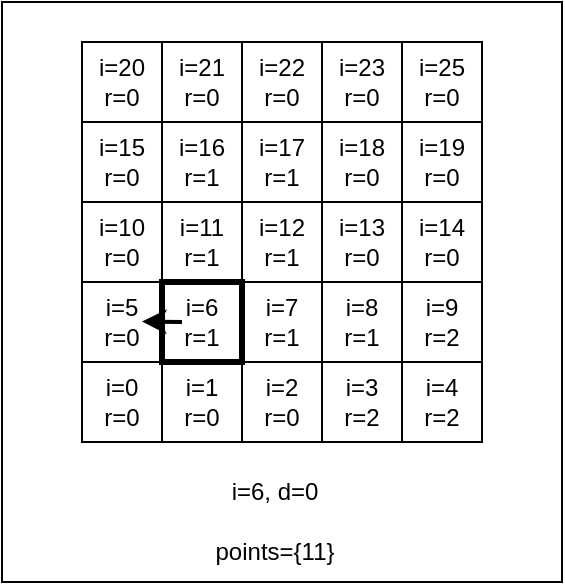 <mxfile>
    <diagram id="Pwt1cQ6h0qUqEIsx3uJr" name="Page-1">
        <mxGraphModel dx="400" dy="315" grid="0" gridSize="10" guides="1" tooltips="1" connect="1" arrows="1" fold="1" page="1" pageScale="1" pageWidth="850" pageHeight="1100" math="0" shadow="0">
            <root>
                <mxCell id="0"/>
                <mxCell id="1" parent="0"/>
                <mxCell id="OhM2uZ9S2TiYXhJd-MLh-27" value="" style="rounded=0;whiteSpace=wrap;html=1;fillColor=none;" parent="1" vertex="1">
                    <mxGeometry x="80" y="60" width="280" height="290" as="geometry"/>
                </mxCell>
                <mxCell id="1FVDml69tWrPHr8AEWxC-27" value="&lt;font style=&quot;color: light-dark(rgb(0, 0, 0), rgb(255, 255, 255));&quot;&gt;i=6&lt;/font&gt;&lt;div&gt;&lt;font style=&quot;color: light-dark(rgb(0, 0, 0), rgb(255, 255, 255));&quot;&gt;r=1&lt;/font&gt;&lt;/div&gt;" style="whiteSpace=wrap;html=1;aspect=fixed;strokeWidth=1;strokeColor=light-dark(#000000,#FFFFFF);" parent="1" vertex="1">
                    <mxGeometry x="160" y="200" width="40" height="40" as="geometry"/>
                </mxCell>
                <mxCell id="2" value="&lt;font style=&quot;color: light-dark(rgb(0, 0, 0), rgb(255, 255, 255));&quot;&gt;i=0&lt;/font&gt;&lt;div&gt;&lt;font style=&quot;color: light-dark(rgb(0, 0, 0), rgb(255, 255, 255));&quot;&gt;r=0&lt;/font&gt;&lt;/div&gt;" style="whiteSpace=wrap;html=1;aspect=fixed;fillColor=light-dark(#FFFFFF,#FF0000);" parent="1" vertex="1">
                    <mxGeometry x="120" y="240" width="40" height="40" as="geometry"/>
                </mxCell>
                <mxCell id="3" value="&lt;font style=&quot;color: light-dark(rgb(0, 0, 0), rgb(255, 255, 255));&quot;&gt;i=1&lt;/font&gt;&lt;div&gt;&lt;font style=&quot;color: light-dark(rgb(0, 0, 0), rgb(255, 255, 255));&quot;&gt;r=0&lt;/font&gt;&lt;/div&gt;" style="whiteSpace=wrap;html=1;aspect=fixed;fillColor=light-dark(#FFFFFF,#FF0000);" parent="1" vertex="1">
                    <mxGeometry x="160" y="240" width="40" height="40" as="geometry"/>
                </mxCell>
                <mxCell id="4" value="&lt;font style=&quot;color: light-dark(rgb(0, 0, 0), rgb(255, 255, 255));&quot;&gt;i=2&lt;/font&gt;&lt;div&gt;&lt;font style=&quot;color: light-dark(rgb(0, 0, 0), rgb(255, 255, 255));&quot;&gt;r=0&lt;/font&gt;&lt;/div&gt;" style="whiteSpace=wrap;html=1;aspect=fixed;fillColor=light-dark(#FFFFFF,#FF0000);" parent="1" vertex="1">
                    <mxGeometry x="200" y="240" width="40" height="40" as="geometry"/>
                </mxCell>
                <mxCell id="5" value="&lt;font style=&quot;color: light-dark(rgb(0, 0, 0), rgb(0, 0, 0));&quot;&gt;i=3&lt;/font&gt;&lt;div&gt;&lt;font style=&quot;color: light-dark(rgb(0, 0, 0), rgb(0, 0, 0));&quot;&gt;r=2&lt;/font&gt;&lt;/div&gt;" style="whiteSpace=wrap;html=1;aspect=fixed;fillColor=light-dark(#FFFFFF,#FFFF00);" parent="1" vertex="1">
                    <mxGeometry x="240" y="240" width="40" height="40" as="geometry"/>
                </mxCell>
                <mxCell id="6" value="&lt;font style=&quot;color: light-dark(rgb(0, 0, 0), rgb(0, 0, 0));&quot;&gt;i=4&lt;/font&gt;&lt;div&gt;&lt;font style=&quot;color: light-dark(rgb(0, 0, 0), rgb(0, 0, 0));&quot;&gt;r=2&lt;/font&gt;&lt;/div&gt;" style="whiteSpace=wrap;html=1;aspect=fixed;fillColor=light-dark(#FFFFFF,#FFFF00);" parent="1" vertex="1">
                    <mxGeometry x="280" y="240" width="40" height="40" as="geometry"/>
                </mxCell>
                <mxCell id="7" value="&lt;font style=&quot;color: light-dark(rgb(0, 0, 0), rgb(255, 255, 255));&quot;&gt;i=5&lt;/font&gt;&lt;div&gt;&lt;font style=&quot;color: light-dark(rgb(0, 0, 0), rgb(255, 255, 255));&quot;&gt;r=0&lt;/font&gt;&lt;/div&gt;" style="whiteSpace=wrap;html=1;aspect=fixed;fillColor=light-dark(#FFFFFF,#FF0000);" parent="1" vertex="1">
                    <mxGeometry x="120" y="200" width="40" height="40" as="geometry"/>
                </mxCell>
                <mxCell id="8" value="&lt;font style=&quot;color: light-dark(rgb(0, 0, 0), rgb(255, 255, 255));&quot;&gt;i=7&lt;/font&gt;&lt;div&gt;&lt;div&gt;&lt;font style=&quot;color: light-dark(rgb(0, 0, 0), rgb(255, 255, 255));&quot;&gt;r=1&lt;/font&gt;&lt;/div&gt;&lt;/div&gt;" style="whiteSpace=wrap;html=1;aspect=fixed;" parent="1" vertex="1">
                    <mxGeometry x="200" y="200" width="40" height="40" as="geometry"/>
                </mxCell>
                <mxCell id="9" value="&lt;font style=&quot;color: light-dark(rgb(0, 0, 0), rgb(255, 255, 255));&quot;&gt;i=8&lt;/font&gt;&lt;div&gt;&lt;font style=&quot;color: light-dark(rgb(0, 0, 0), rgb(255, 255, 255));&quot;&gt;r=1&lt;/font&gt;&lt;/div&gt;" style="whiteSpace=wrap;html=1;aspect=fixed;" parent="1" vertex="1">
                    <mxGeometry x="240" y="200" width="40" height="40" as="geometry"/>
                </mxCell>
                <mxCell id="10" value="&lt;font style=&quot;color: light-dark(rgb(0, 0, 0), rgb(0, 0, 0));&quot;&gt;i=9&lt;/font&gt;&lt;div&gt;&lt;font style=&quot;color: light-dark(rgb(0, 0, 0), rgb(0, 0, 0));&quot;&gt;r=2&lt;/font&gt;&lt;/div&gt;" style="whiteSpace=wrap;html=1;aspect=fixed;fillColor=light-dark(#FFFFFF,#FFFF00);" parent="1" vertex="1">
                    <mxGeometry x="280" y="200" width="40" height="40" as="geometry"/>
                </mxCell>
                <mxCell id="11" value="&lt;font style=&quot;color: light-dark(rgb(0, 0, 0), rgb(255, 255, 255));&quot;&gt;i=10&lt;/font&gt;&lt;div&gt;&lt;font style=&quot;color: light-dark(rgb(0, 0, 0), rgb(255, 255, 255));&quot;&gt;r=0&lt;/font&gt;&lt;/div&gt;" style="whiteSpace=wrap;html=1;aspect=fixed;fillColor=light-dark(#FFFFFF,#FF0000);" parent="1" vertex="1">
                    <mxGeometry x="120" y="160" width="40" height="40" as="geometry"/>
                </mxCell>
                <mxCell id="12" value="&lt;font style=&quot;color: light-dark(rgb(0, 0, 0), rgb(255, 255, 255));&quot;&gt;i=11&lt;/font&gt;&lt;div&gt;&lt;font style=&quot;color: light-dark(rgb(0, 0, 0), rgb(255, 255, 255));&quot;&gt;r=1&lt;/font&gt;&lt;/div&gt;" style="whiteSpace=wrap;html=1;aspect=fixed;fillColor=light-dark(#FFFFFF,#FF8000);" parent="1" vertex="1">
                    <mxGeometry x="160" y="160" width="40" height="40" as="geometry"/>
                </mxCell>
                <mxCell id="13" value="&lt;font style=&quot;color: light-dark(rgb(0, 0, 0), rgb(255, 255, 255));&quot;&gt;i=12&lt;/font&gt;&lt;div&gt;&lt;font style=&quot;color: light-dark(rgb(0, 0, 0), rgb(255, 255, 255));&quot;&gt;r=1&lt;/font&gt;&lt;/div&gt;" style="whiteSpace=wrap;html=1;aspect=fixed;" parent="1" vertex="1">
                    <mxGeometry x="200" y="160" width="40" height="40" as="geometry"/>
                </mxCell>
                <mxCell id="14" value="&lt;font style=&quot;color: light-dark(rgb(0, 0, 0), rgb(255, 255, 255));&quot;&gt;i=13&lt;/font&gt;&lt;div&gt;&lt;font style=&quot;color: light-dark(rgb(0, 0, 0), rgb(255, 255, 255));&quot;&gt;r=0&lt;/font&gt;&lt;/div&gt;" style="whiteSpace=wrap;html=1;aspect=fixed;fillColor=light-dark(#FFFFFF,#FF0000);" parent="1" vertex="1">
                    <mxGeometry x="240" y="160" width="40" height="40" as="geometry"/>
                </mxCell>
                <mxCell id="15" value="&lt;font style=&quot;color: light-dark(rgb(0, 0, 0), rgb(255, 255, 255));&quot;&gt;i=14&lt;/font&gt;&lt;div&gt;&lt;font style=&quot;color: light-dark(rgb(0, 0, 0), rgb(255, 255, 255));&quot;&gt;r=0&lt;/font&gt;&lt;/div&gt;" style="whiteSpace=wrap;html=1;aspect=fixed;fillColor=light-dark(#FFFFFF,#FF0000);" parent="1" vertex="1">
                    <mxGeometry x="280" y="160" width="40" height="40" as="geometry"/>
                </mxCell>
                <mxCell id="16" value="&lt;font style=&quot;color: light-dark(rgb(0, 0, 0), rgb(255, 255, 255));&quot;&gt;i=15&lt;/font&gt;&lt;div&gt;&lt;font style=&quot;color: light-dark(rgb(0, 0, 0), rgb(255, 255, 255));&quot;&gt;r=0&lt;/font&gt;&lt;/div&gt;" style="whiteSpace=wrap;html=1;aspect=fixed;fillColor=light-dark(#FFFFFF,#FF0000);" parent="1" vertex="1">
                    <mxGeometry x="120" y="120" width="40" height="40" as="geometry"/>
                </mxCell>
                <mxCell id="17" value="&lt;font style=&quot;color: light-dark(rgb(0, 0, 0), rgb(255, 255, 255));&quot;&gt;i=16&lt;/font&gt;&lt;div&gt;&lt;font style=&quot;color: light-dark(rgb(0, 0, 0), rgb(255, 255, 255));&quot;&gt;r=1&lt;/font&gt;&lt;/div&gt;" style="whiteSpace=wrap;html=1;aspect=fixed;" parent="1" vertex="1">
                    <mxGeometry x="160" y="120" width="40" height="40" as="geometry"/>
                </mxCell>
                <mxCell id="18" value="&lt;font style=&quot;color: light-dark(rgb(0, 0, 0), rgb(255, 255, 255));&quot;&gt;i=17&lt;/font&gt;&lt;div&gt;&lt;font style=&quot;color: light-dark(rgb(0, 0, 0), rgb(255, 255, 255));&quot;&gt;r=1&lt;/font&gt;&lt;/div&gt;" style="whiteSpace=wrap;html=1;aspect=fixed;" parent="1" vertex="1">
                    <mxGeometry x="200" y="120" width="40" height="40" as="geometry"/>
                </mxCell>
                <mxCell id="19" value="&lt;font style=&quot;color: light-dark(rgb(0, 0, 0), rgb(255, 255, 255));&quot;&gt;i=18&lt;/font&gt;&lt;div&gt;&lt;font style=&quot;color: light-dark(rgb(0, 0, 0), rgb(255, 255, 255));&quot;&gt;r=0&lt;/font&gt;&lt;/div&gt;" style="whiteSpace=wrap;html=1;aspect=fixed;fillColor=light-dark(#FFFFFF,#FF0000);" parent="1" vertex="1">
                    <mxGeometry x="240" y="120" width="40" height="40" as="geometry"/>
                </mxCell>
                <mxCell id="20" value="&lt;font style=&quot;color: light-dark(rgb(0, 0, 0), rgb(255, 255, 255));&quot;&gt;i=19&lt;/font&gt;&lt;div&gt;&lt;font style=&quot;color: light-dark(rgb(0, 0, 0), rgb(255, 255, 255));&quot;&gt;r=0&lt;/font&gt;&lt;/div&gt;" style="whiteSpace=wrap;html=1;aspect=fixed;fillColor=light-dark(#FFFFFF,#FF0000);" parent="1" vertex="1">
                    <mxGeometry x="280" y="120" width="40" height="40" as="geometry"/>
                </mxCell>
                <mxCell id="21" value="&lt;font style=&quot;color: light-dark(rgb(0, 0, 0), rgb(255, 255, 255));&quot;&gt;i=20&lt;/font&gt;&lt;div&gt;&lt;font style=&quot;color: light-dark(rgb(0, 0, 0), rgb(255, 255, 255));&quot;&gt;r=0&lt;/font&gt;&lt;/div&gt;" style="whiteSpace=wrap;html=1;aspect=fixed;fillColor=light-dark(#FFFFFF,#FF0000);" parent="1" vertex="1">
                    <mxGeometry x="120" y="80" width="40" height="40" as="geometry"/>
                </mxCell>
                <mxCell id="22" value="&lt;font style=&quot;color: light-dark(rgb(0, 0, 0), rgb(255, 255, 255));&quot;&gt;i=21&lt;/font&gt;&lt;div&gt;&lt;font style=&quot;color: light-dark(rgb(0, 0, 0), rgb(255, 255, 255));&quot;&gt;r=0&lt;/font&gt;&lt;/div&gt;" style="whiteSpace=wrap;html=1;aspect=fixed;fillColor=light-dark(#FFFFFF,#FF0000);" parent="1" vertex="1">
                    <mxGeometry x="160" y="80" width="40" height="40" as="geometry"/>
                </mxCell>
                <mxCell id="23" value="&lt;font style=&quot;color: light-dark(rgb(0, 0, 0), rgb(255, 255, 255));&quot;&gt;i=22&lt;/font&gt;&lt;div&gt;&lt;font style=&quot;color: light-dark(rgb(0, 0, 0), rgb(255, 255, 255));&quot;&gt;r=0&lt;/font&gt;&lt;/div&gt;" style="whiteSpace=wrap;html=1;aspect=fixed;fillColor=light-dark(#FFFFFF,#FF0000);" parent="1" vertex="1">
                    <mxGeometry x="200" y="80" width="40" height="40" as="geometry"/>
                </mxCell>
                <mxCell id="24" value="&lt;font style=&quot;color: light-dark(rgb(0, 0, 0), rgb(255, 255, 255));&quot;&gt;i=23&lt;/font&gt;&lt;div&gt;&lt;font style=&quot;color: light-dark(rgb(0, 0, 0), rgb(255, 255, 255));&quot;&gt;r=0&lt;/font&gt;&lt;/div&gt;" style="whiteSpace=wrap;html=1;aspect=fixed;fillColor=light-dark(#FFFFFF,#FF0000);" parent="1" vertex="1">
                    <mxGeometry x="240" y="80" width="40" height="40" as="geometry"/>
                </mxCell>
                <mxCell id="25" value="&lt;font style=&quot;color: light-dark(rgb(0, 0, 0), rgb(255, 255, 255));&quot;&gt;i=25&lt;/font&gt;&lt;div&gt;&lt;font style=&quot;color: light-dark(rgb(0, 0, 0), rgb(255, 255, 255));&quot;&gt;r=0&lt;/font&gt;&lt;/div&gt;" style="whiteSpace=wrap;html=1;aspect=fixed;fillColor=light-dark(#FFFFFF,#FF0000);" parent="1" vertex="1">
                    <mxGeometry x="280" y="80" width="40" height="40" as="geometry"/>
                </mxCell>
                <mxCell id="27" value="i=6, d=0" style="text;html=1;align=center;verticalAlign=middle;resizable=0;points=[];autosize=1;strokeColor=none;fillColor=none;" parent="1" vertex="1">
                    <mxGeometry x="185" y="292" width="61" height="26" as="geometry"/>
                </mxCell>
                <mxCell id="YobKFGyDFJ0rPQDA3PY8-27" value="" style="whiteSpace=wrap;html=1;aspect=fixed;strokeWidth=3;strokeColor=light-dark(#000000,#00FF00);fillColor=none;" parent="1" vertex="1">
                    <mxGeometry x="160" y="200" width="40" height="40" as="geometry"/>
                </mxCell>
                <mxCell id="Sl5XFJuhkQ26RndHWAyK-28" value="" style="endArrow=classic;html=1;strokeColor=light-dark(#000000,#FFFFFF);strokeWidth=2;" parent="1" edge="1">
                    <mxGeometry width="50" height="50" relative="1" as="geometry">
                        <mxPoint x="170" y="220" as="sourcePoint"/>
                        <mxPoint x="150" y="219.71" as="targetPoint"/>
                    </mxGeometry>
                </mxCell>
                <mxCell id="ZtDxXJ9AutTSlvHteN7e-27" value="points={11}" style="text;html=1;align=center;verticalAlign=middle;resizable=0;points=[];autosize=1;strokeColor=none;fillColor=none;" vertex="1" parent="1">
                    <mxGeometry x="177" y="322" width="78" height="26" as="geometry"/>
                </mxCell>
            </root>
        </mxGraphModel>
    </diagram>
    <diagram name="Page-2" id="RqJXa_r95RUe9wzh90Wk">
        <mxGraphModel dx="476" dy="375" grid="0" gridSize="10" guides="1" tooltips="1" connect="1" arrows="1" fold="1" page="1" pageScale="1" pageWidth="850" pageHeight="1100" math="0" shadow="0">
            <root>
                <mxCell id="-gITFcdvbDyzJhPrgFDI-0"/>
                <mxCell id="-gITFcdvbDyzJhPrgFDI-1" parent="-gITFcdvbDyzJhPrgFDI-0"/>
                <mxCell id="nxY1Kp9tdiCWeoLyYkB6-0" value="" style="rounded=0;whiteSpace=wrap;html=1;fillColor=none;" parent="-gITFcdvbDyzJhPrgFDI-1" vertex="1">
                    <mxGeometry x="80" y="60" width="280" height="290" as="geometry"/>
                </mxCell>
                <mxCell id="-gITFcdvbDyzJhPrgFDI-28" value="i=6, d=1" style="text;html=1;align=center;verticalAlign=middle;resizable=0;points=[];autosize=1;strokeColor=none;fillColor=none;" parent="-gITFcdvbDyzJhPrgFDI-1" vertex="1">
                    <mxGeometry x="185" y="292" width="61" height="26" as="geometry"/>
                </mxCell>
                <mxCell id="paF4Ypj_zSfifznQIpsO-1" value="&lt;font style=&quot;color: light-dark(rgb(0, 0, 0), rgb(255, 255, 255));&quot;&gt;i=6&lt;/font&gt;&lt;div&gt;&lt;font style=&quot;color: light-dark(rgb(0, 0, 0), rgb(255, 255, 255));&quot;&gt;r=1&lt;/font&gt;&lt;/div&gt;" style="whiteSpace=wrap;html=1;aspect=fixed;strokeWidth=1;strokeColor=light-dark(#000000,#FFFFFF);" parent="-gITFcdvbDyzJhPrgFDI-1" vertex="1">
                    <mxGeometry x="160" y="200" width="40" height="40" as="geometry"/>
                </mxCell>
                <mxCell id="paF4Ypj_zSfifznQIpsO-2" value="&lt;font style=&quot;color: light-dark(rgb(0, 0, 0), rgb(255, 255, 255));&quot;&gt;i=0&lt;/font&gt;&lt;div&gt;&lt;font style=&quot;color: light-dark(rgb(0, 0, 0), rgb(255, 255, 255));&quot;&gt;r=0&lt;/font&gt;&lt;/div&gt;" style="whiteSpace=wrap;html=1;aspect=fixed;fillColor=light-dark(#FFFFFF,#FF0000);" parent="-gITFcdvbDyzJhPrgFDI-1" vertex="1">
                    <mxGeometry x="120" y="240" width="40" height="40" as="geometry"/>
                </mxCell>
                <mxCell id="paF4Ypj_zSfifznQIpsO-3" value="&lt;font style=&quot;color: light-dark(rgb(0, 0, 0), rgb(255, 255, 255));&quot;&gt;i=1&lt;/font&gt;&lt;div&gt;&lt;font style=&quot;color: light-dark(rgb(0, 0, 0), rgb(255, 255, 255));&quot;&gt;r=0&lt;/font&gt;&lt;/div&gt;" style="whiteSpace=wrap;html=1;aspect=fixed;fillColor=light-dark(#FFFFFF,#FF0000);" parent="-gITFcdvbDyzJhPrgFDI-1" vertex="1">
                    <mxGeometry x="160" y="240" width="40" height="40" as="geometry"/>
                </mxCell>
                <mxCell id="paF4Ypj_zSfifznQIpsO-4" value="&lt;font style=&quot;color: light-dark(rgb(0, 0, 0), rgb(255, 255, 255));&quot;&gt;i=2&lt;/font&gt;&lt;div&gt;&lt;font style=&quot;color: light-dark(rgb(0, 0, 0), rgb(255, 255, 255));&quot;&gt;r=0&lt;/font&gt;&lt;/div&gt;" style="whiteSpace=wrap;html=1;aspect=fixed;fillColor=light-dark(#FFFFFF,#FF0000);" parent="-gITFcdvbDyzJhPrgFDI-1" vertex="1">
                    <mxGeometry x="200" y="240" width="40" height="40" as="geometry"/>
                </mxCell>
                <mxCell id="paF4Ypj_zSfifznQIpsO-5" value="&lt;font style=&quot;color: light-dark(rgb(0, 0, 0), rgb(0, 0, 0));&quot;&gt;i=3&lt;/font&gt;&lt;div&gt;&lt;font style=&quot;color: light-dark(rgb(0, 0, 0), rgb(0, 0, 0));&quot;&gt;r=2&lt;/font&gt;&lt;/div&gt;" style="whiteSpace=wrap;html=1;aspect=fixed;fillColor=light-dark(#FFFFFF,#FFFF00);" parent="-gITFcdvbDyzJhPrgFDI-1" vertex="1">
                    <mxGeometry x="240" y="240" width="40" height="40" as="geometry"/>
                </mxCell>
                <mxCell id="paF4Ypj_zSfifznQIpsO-6" value="&lt;font style=&quot;color: light-dark(rgb(0, 0, 0), rgb(0, 0, 0));&quot;&gt;i=4&lt;/font&gt;&lt;div&gt;&lt;font style=&quot;color: light-dark(rgb(0, 0, 0), rgb(0, 0, 0));&quot;&gt;r=2&lt;/font&gt;&lt;/div&gt;" style="whiteSpace=wrap;html=1;aspect=fixed;fillColor=light-dark(#FFFFFF,#FFFF00);" parent="-gITFcdvbDyzJhPrgFDI-1" vertex="1">
                    <mxGeometry x="280" y="240" width="40" height="40" as="geometry"/>
                </mxCell>
                <mxCell id="paF4Ypj_zSfifznQIpsO-7" value="&lt;font style=&quot;color: light-dark(rgb(0, 0, 0), rgb(255, 255, 255));&quot;&gt;i=5&lt;/font&gt;&lt;div&gt;&lt;font style=&quot;color: light-dark(rgb(0, 0, 0), rgb(255, 255, 255));&quot;&gt;r=0&lt;/font&gt;&lt;/div&gt;" style="whiteSpace=wrap;html=1;aspect=fixed;fillColor=light-dark(#FFFFFF,#FF0000);" parent="-gITFcdvbDyzJhPrgFDI-1" vertex="1">
                    <mxGeometry x="120" y="200" width="40" height="40" as="geometry"/>
                </mxCell>
                <mxCell id="paF4Ypj_zSfifznQIpsO-8" value="&lt;font style=&quot;color: light-dark(rgb(0, 0, 0), rgb(255, 255, 255));&quot;&gt;i=7&lt;/font&gt;&lt;div&gt;&lt;div&gt;&lt;font style=&quot;color: light-dark(rgb(0, 0, 0), rgb(255, 255, 255));&quot;&gt;r=1&lt;/font&gt;&lt;/div&gt;&lt;/div&gt;" style="whiteSpace=wrap;html=1;aspect=fixed;" parent="-gITFcdvbDyzJhPrgFDI-1" vertex="1">
                    <mxGeometry x="200" y="200" width="40" height="40" as="geometry"/>
                </mxCell>
                <mxCell id="paF4Ypj_zSfifznQIpsO-9" value="&lt;font style=&quot;color: light-dark(rgb(0, 0, 0), rgb(255, 255, 255));&quot;&gt;i=8&lt;/font&gt;&lt;div&gt;&lt;font style=&quot;color: light-dark(rgb(0, 0, 0), rgb(255, 255, 255));&quot;&gt;r=1&lt;/font&gt;&lt;/div&gt;" style="whiteSpace=wrap;html=1;aspect=fixed;" parent="-gITFcdvbDyzJhPrgFDI-1" vertex="1">
                    <mxGeometry x="240" y="200" width="40" height="40" as="geometry"/>
                </mxCell>
                <mxCell id="paF4Ypj_zSfifznQIpsO-10" value="&lt;font style=&quot;color: light-dark(rgb(0, 0, 0), rgb(0, 0, 0));&quot;&gt;i=9&lt;/font&gt;&lt;div&gt;&lt;font style=&quot;color: light-dark(rgb(0, 0, 0), rgb(0, 0, 0));&quot;&gt;r=2&lt;/font&gt;&lt;/div&gt;" style="whiteSpace=wrap;html=1;aspect=fixed;fillColor=light-dark(#FFFFFF,#FFFF00);" parent="-gITFcdvbDyzJhPrgFDI-1" vertex="1">
                    <mxGeometry x="280" y="200" width="40" height="40" as="geometry"/>
                </mxCell>
                <mxCell id="paF4Ypj_zSfifznQIpsO-11" value="&lt;font style=&quot;color: light-dark(rgb(0, 0, 0), rgb(255, 255, 255));&quot;&gt;i=10&lt;/font&gt;&lt;div&gt;&lt;font style=&quot;color: light-dark(rgb(0, 0, 0), rgb(255, 255, 255));&quot;&gt;r=0&lt;/font&gt;&lt;/div&gt;" style="whiteSpace=wrap;html=1;aspect=fixed;fillColor=light-dark(#FFFFFF,#FF0000);" parent="-gITFcdvbDyzJhPrgFDI-1" vertex="1">
                    <mxGeometry x="120" y="160" width="40" height="40" as="geometry"/>
                </mxCell>
                <mxCell id="paF4Ypj_zSfifznQIpsO-12" value="&lt;font style=&quot;color: light-dark(rgb(0, 0, 0), rgb(255, 255, 255));&quot;&gt;i=11&lt;/font&gt;&lt;div&gt;&lt;font style=&quot;color: light-dark(rgb(0, 0, 0), rgb(255, 255, 255));&quot;&gt;r=1&lt;/font&gt;&lt;/div&gt;" style="whiteSpace=wrap;html=1;aspect=fixed;fillColor=light-dark(#FFFFFF,#FF8000);" parent="-gITFcdvbDyzJhPrgFDI-1" vertex="1">
                    <mxGeometry x="160" y="160" width="40" height="40" as="geometry"/>
                </mxCell>
                <mxCell id="paF4Ypj_zSfifznQIpsO-13" value="&lt;font style=&quot;color: light-dark(rgb(0, 0, 0), rgb(255, 255, 255));&quot;&gt;i=12&lt;/font&gt;&lt;div&gt;&lt;font style=&quot;color: light-dark(rgb(0, 0, 0), rgb(255, 255, 255));&quot;&gt;r=1&lt;/font&gt;&lt;/div&gt;" style="whiteSpace=wrap;html=1;aspect=fixed;" parent="-gITFcdvbDyzJhPrgFDI-1" vertex="1">
                    <mxGeometry x="200" y="160" width="40" height="40" as="geometry"/>
                </mxCell>
                <mxCell id="paF4Ypj_zSfifznQIpsO-14" value="&lt;font style=&quot;color: light-dark(rgb(0, 0, 0), rgb(255, 255, 255));&quot;&gt;i=13&lt;/font&gt;&lt;div&gt;&lt;font style=&quot;color: light-dark(rgb(0, 0, 0), rgb(255, 255, 255));&quot;&gt;r=0&lt;/font&gt;&lt;/div&gt;" style="whiteSpace=wrap;html=1;aspect=fixed;fillColor=light-dark(#FFFFFF,#FF0000);" parent="-gITFcdvbDyzJhPrgFDI-1" vertex="1">
                    <mxGeometry x="240" y="160" width="40" height="40" as="geometry"/>
                </mxCell>
                <mxCell id="paF4Ypj_zSfifznQIpsO-15" value="&lt;font style=&quot;color: light-dark(rgb(0, 0, 0), rgb(255, 255, 255));&quot;&gt;i=14&lt;/font&gt;&lt;div&gt;&lt;font style=&quot;color: light-dark(rgb(0, 0, 0), rgb(255, 255, 255));&quot;&gt;r=0&lt;/font&gt;&lt;/div&gt;" style="whiteSpace=wrap;html=1;aspect=fixed;fillColor=light-dark(#FFFFFF,#FF0000);" parent="-gITFcdvbDyzJhPrgFDI-1" vertex="1">
                    <mxGeometry x="280" y="160" width="40" height="40" as="geometry"/>
                </mxCell>
                <mxCell id="paF4Ypj_zSfifznQIpsO-16" value="&lt;font style=&quot;color: light-dark(rgb(0, 0, 0), rgb(255, 255, 255));&quot;&gt;i=15&lt;/font&gt;&lt;div&gt;&lt;font style=&quot;color: light-dark(rgb(0, 0, 0), rgb(255, 255, 255));&quot;&gt;r=0&lt;/font&gt;&lt;/div&gt;" style="whiteSpace=wrap;html=1;aspect=fixed;fillColor=light-dark(#FFFFFF,#FF0000);" parent="-gITFcdvbDyzJhPrgFDI-1" vertex="1">
                    <mxGeometry x="120" y="120" width="40" height="40" as="geometry"/>
                </mxCell>
                <mxCell id="paF4Ypj_zSfifznQIpsO-17" value="&lt;font style=&quot;color: light-dark(rgb(0, 0, 0), rgb(255, 255, 255));&quot;&gt;i=16&lt;/font&gt;&lt;div&gt;&lt;font style=&quot;color: light-dark(rgb(0, 0, 0), rgb(255, 255, 255));&quot;&gt;r=1&lt;/font&gt;&lt;/div&gt;" style="whiteSpace=wrap;html=1;aspect=fixed;" parent="-gITFcdvbDyzJhPrgFDI-1" vertex="1">
                    <mxGeometry x="160" y="120" width="40" height="40" as="geometry"/>
                </mxCell>
                <mxCell id="paF4Ypj_zSfifznQIpsO-18" value="&lt;font style=&quot;color: light-dark(rgb(0, 0, 0), rgb(255, 255, 255));&quot;&gt;i=17&lt;/font&gt;&lt;div&gt;&lt;font style=&quot;color: light-dark(rgb(0, 0, 0), rgb(255, 255, 255));&quot;&gt;r=1&lt;/font&gt;&lt;/div&gt;" style="whiteSpace=wrap;html=1;aspect=fixed;" parent="-gITFcdvbDyzJhPrgFDI-1" vertex="1">
                    <mxGeometry x="200" y="120" width="40" height="40" as="geometry"/>
                </mxCell>
                <mxCell id="paF4Ypj_zSfifznQIpsO-19" value="&lt;font style=&quot;color: light-dark(rgb(0, 0, 0), rgb(255, 255, 255));&quot;&gt;i=18&lt;/font&gt;&lt;div&gt;&lt;font style=&quot;color: light-dark(rgb(0, 0, 0), rgb(255, 255, 255));&quot;&gt;r=0&lt;/font&gt;&lt;/div&gt;" style="whiteSpace=wrap;html=1;aspect=fixed;fillColor=light-dark(#FFFFFF,#FF0000);" parent="-gITFcdvbDyzJhPrgFDI-1" vertex="1">
                    <mxGeometry x="240" y="120" width="40" height="40" as="geometry"/>
                </mxCell>
                <mxCell id="paF4Ypj_zSfifznQIpsO-20" value="&lt;font style=&quot;color: light-dark(rgb(0, 0, 0), rgb(255, 255, 255));&quot;&gt;i=19&lt;/font&gt;&lt;div&gt;&lt;font style=&quot;color: light-dark(rgb(0, 0, 0), rgb(255, 255, 255));&quot;&gt;r=0&lt;/font&gt;&lt;/div&gt;" style="whiteSpace=wrap;html=1;aspect=fixed;fillColor=light-dark(#FFFFFF,#FF0000);" parent="-gITFcdvbDyzJhPrgFDI-1" vertex="1">
                    <mxGeometry x="280" y="120" width="40" height="40" as="geometry"/>
                </mxCell>
                <mxCell id="paF4Ypj_zSfifznQIpsO-21" value="&lt;font style=&quot;color: light-dark(rgb(0, 0, 0), rgb(255, 255, 255));&quot;&gt;i=20&lt;/font&gt;&lt;div&gt;&lt;font style=&quot;color: light-dark(rgb(0, 0, 0), rgb(255, 255, 255));&quot;&gt;r=0&lt;/font&gt;&lt;/div&gt;" style="whiteSpace=wrap;html=1;aspect=fixed;fillColor=light-dark(#FFFFFF,#FF0000);" parent="-gITFcdvbDyzJhPrgFDI-1" vertex="1">
                    <mxGeometry x="120" y="80" width="40" height="40" as="geometry"/>
                </mxCell>
                <mxCell id="paF4Ypj_zSfifznQIpsO-22" value="&lt;font style=&quot;color: light-dark(rgb(0, 0, 0), rgb(255, 255, 255));&quot;&gt;i=21&lt;/font&gt;&lt;div&gt;&lt;font style=&quot;color: light-dark(rgb(0, 0, 0), rgb(255, 255, 255));&quot;&gt;r=0&lt;/font&gt;&lt;/div&gt;" style="whiteSpace=wrap;html=1;aspect=fixed;fillColor=light-dark(#FFFFFF,#FF0000);" parent="-gITFcdvbDyzJhPrgFDI-1" vertex="1">
                    <mxGeometry x="160" y="80" width="40" height="40" as="geometry"/>
                </mxCell>
                <mxCell id="paF4Ypj_zSfifznQIpsO-23" value="&lt;font style=&quot;color: light-dark(rgb(0, 0, 0), rgb(255, 255, 255));&quot;&gt;i=22&lt;/font&gt;&lt;div&gt;&lt;font style=&quot;color: light-dark(rgb(0, 0, 0), rgb(255, 255, 255));&quot;&gt;r=0&lt;/font&gt;&lt;/div&gt;" style="whiteSpace=wrap;html=1;aspect=fixed;fillColor=light-dark(#FFFFFF,#FF0000);" parent="-gITFcdvbDyzJhPrgFDI-1" vertex="1">
                    <mxGeometry x="200" y="80" width="40" height="40" as="geometry"/>
                </mxCell>
                <mxCell id="paF4Ypj_zSfifznQIpsO-24" value="&lt;font style=&quot;color: light-dark(rgb(0, 0, 0), rgb(255, 255, 255));&quot;&gt;i=23&lt;/font&gt;&lt;div&gt;&lt;font style=&quot;color: light-dark(rgb(0, 0, 0), rgb(255, 255, 255));&quot;&gt;r=0&lt;/font&gt;&lt;/div&gt;" style="whiteSpace=wrap;html=1;aspect=fixed;fillColor=light-dark(#FFFFFF,#FF0000);" parent="-gITFcdvbDyzJhPrgFDI-1" vertex="1">
                    <mxGeometry x="240" y="80" width="40" height="40" as="geometry"/>
                </mxCell>
                <mxCell id="paF4Ypj_zSfifznQIpsO-25" value="&lt;font style=&quot;color: light-dark(rgb(0, 0, 0), rgb(255, 255, 255));&quot;&gt;i=25&lt;/font&gt;&lt;div&gt;&lt;font style=&quot;color: light-dark(rgb(0, 0, 0), rgb(255, 255, 255));&quot;&gt;r=0&lt;/font&gt;&lt;/div&gt;" style="whiteSpace=wrap;html=1;aspect=fixed;fillColor=light-dark(#FFFFFF,#FF0000);" parent="-gITFcdvbDyzJhPrgFDI-1" vertex="1">
                    <mxGeometry x="280" y="80" width="40" height="40" as="geometry"/>
                </mxCell>
                <mxCell id="paF4Ypj_zSfifznQIpsO-26" value="" style="whiteSpace=wrap;html=1;aspect=fixed;strokeWidth=3;strokeColor=light-dark(#000000,#00FF00);fillColor=none;" parent="-gITFcdvbDyzJhPrgFDI-1" vertex="1">
                    <mxGeometry x="160" y="200" width="40" height="40" as="geometry"/>
                </mxCell>
                <mxCell id="paF4Ypj_zSfifznQIpsO-27" value="" style="endArrow=classic;html=1;strokeColor=light-dark(#000000,#FFFFFF);strokeWidth=2;" parent="-gITFcdvbDyzJhPrgFDI-1" edge="1">
                    <mxGeometry width="50" height="50" relative="1" as="geometry">
                        <mxPoint x="179.83" y="210.29" as="sourcePoint"/>
                        <mxPoint x="179.83" y="190" as="targetPoint"/>
                    </mxGeometry>
                </mxCell>
                <mxCell id="VEtvnDVZ1ezoWOsny2Qu-0" value="points={11}" style="text;html=1;align=center;verticalAlign=middle;resizable=0;points=[];autosize=1;strokeColor=none;fillColor=none;" vertex="1" parent="-gITFcdvbDyzJhPrgFDI-1">
                    <mxGeometry x="177" y="322" width="78" height="26" as="geometry"/>
                </mxCell>
            </root>
        </mxGraphModel>
    </diagram>
    <diagram name="Page-3" id="jJqCj92b5Yq2PmJr6gKZ">
        <mxGraphModel dx="571" dy="450" grid="0" gridSize="10" guides="1" tooltips="1" connect="1" arrows="1" fold="1" page="0" pageScale="1" pageWidth="850" pageHeight="1100" math="0" shadow="0">
            <root>
                <mxCell id="BZwGGO1gr9aYPBucDuPJ-0"/>
                <mxCell id="BZwGGO1gr9aYPBucDuPJ-1" parent="BZwGGO1gr9aYPBucDuPJ-0"/>
                <mxCell id="uSkPnTjosIvwFPohmHKR-0" value="" style="rounded=0;whiteSpace=wrap;html=1;fillColor=none;" parent="BZwGGO1gr9aYPBucDuPJ-1" vertex="1">
                    <mxGeometry x="80" y="60" width="280" height="290" as="geometry"/>
                </mxCell>
                <mxCell id="tlXVJ9dg9JBK5CIkHAWH-0" value="&lt;font style=&quot;color: light-dark(rgb(0, 0, 0), rgb(255, 255, 255));&quot;&gt;i=6&lt;/font&gt;&lt;div&gt;&lt;font style=&quot;color: light-dark(rgb(0, 0, 0), rgb(255, 255, 255));&quot;&gt;r=1&lt;/font&gt;&lt;/div&gt;" style="whiteSpace=wrap;html=1;aspect=fixed;strokeWidth=1;strokeColor=light-dark(#000000,#FFFFFF);" parent="BZwGGO1gr9aYPBucDuPJ-1" vertex="1">
                    <mxGeometry x="160" y="200" width="40" height="40" as="geometry"/>
                </mxCell>
                <mxCell id="tlXVJ9dg9JBK5CIkHAWH-1" value="&lt;font style=&quot;color: light-dark(rgb(0, 0, 0), rgb(255, 255, 255));&quot;&gt;i=0&lt;/font&gt;&lt;div&gt;&lt;font style=&quot;color: light-dark(rgb(0, 0, 0), rgb(255, 255, 255));&quot;&gt;r=0&lt;/font&gt;&lt;/div&gt;" style="whiteSpace=wrap;html=1;aspect=fixed;fillColor=light-dark(#FFFFFF,#FF0000);" parent="BZwGGO1gr9aYPBucDuPJ-1" vertex="1">
                    <mxGeometry x="120" y="240" width="40" height="40" as="geometry"/>
                </mxCell>
                <mxCell id="tlXVJ9dg9JBK5CIkHAWH-2" value="&lt;font style=&quot;color: light-dark(rgb(0, 0, 0), rgb(255, 255, 255));&quot;&gt;i=1&lt;/font&gt;&lt;div&gt;&lt;font style=&quot;color: light-dark(rgb(0, 0, 0), rgb(255, 255, 255));&quot;&gt;r=0&lt;/font&gt;&lt;/div&gt;" style="whiteSpace=wrap;html=1;aspect=fixed;fillColor=light-dark(#FFFFFF,#FF0000);" parent="BZwGGO1gr9aYPBucDuPJ-1" vertex="1">
                    <mxGeometry x="160" y="240" width="40" height="40" as="geometry"/>
                </mxCell>
                <mxCell id="tlXVJ9dg9JBK5CIkHAWH-3" value="&lt;font style=&quot;color: light-dark(rgb(0, 0, 0), rgb(255, 255, 255));&quot;&gt;i=2&lt;/font&gt;&lt;div&gt;&lt;font style=&quot;color: light-dark(rgb(0, 0, 0), rgb(255, 255, 255));&quot;&gt;r=0&lt;/font&gt;&lt;/div&gt;" style="whiteSpace=wrap;html=1;aspect=fixed;fillColor=light-dark(#FFFFFF,#FF0000);" parent="BZwGGO1gr9aYPBucDuPJ-1" vertex="1">
                    <mxGeometry x="200" y="240" width="40" height="40" as="geometry"/>
                </mxCell>
                <mxCell id="tlXVJ9dg9JBK5CIkHAWH-4" value="&lt;font style=&quot;color: light-dark(rgb(0, 0, 0), rgb(0, 0, 0));&quot;&gt;i=3&lt;/font&gt;&lt;div&gt;&lt;font style=&quot;color: light-dark(rgb(0, 0, 0), rgb(0, 0, 0));&quot;&gt;r=2&lt;/font&gt;&lt;/div&gt;" style="whiteSpace=wrap;html=1;aspect=fixed;fillColor=light-dark(#FFFFFF,#FFFF00);" parent="BZwGGO1gr9aYPBucDuPJ-1" vertex="1">
                    <mxGeometry x="240" y="240" width="40" height="40" as="geometry"/>
                </mxCell>
                <mxCell id="tlXVJ9dg9JBK5CIkHAWH-5" value="&lt;font style=&quot;color: light-dark(rgb(0, 0, 0), rgb(0, 0, 0));&quot;&gt;i=4&lt;/font&gt;&lt;div&gt;&lt;font style=&quot;color: light-dark(rgb(0, 0, 0), rgb(0, 0, 0));&quot;&gt;r=2&lt;/font&gt;&lt;/div&gt;" style="whiteSpace=wrap;html=1;aspect=fixed;fillColor=light-dark(#FFFFFF,#FFFF00);" parent="BZwGGO1gr9aYPBucDuPJ-1" vertex="1">
                    <mxGeometry x="280" y="240" width="40" height="40" as="geometry"/>
                </mxCell>
                <mxCell id="tlXVJ9dg9JBK5CIkHAWH-6" value="&lt;font style=&quot;color: light-dark(rgb(0, 0, 0), rgb(255, 255, 255));&quot;&gt;i=5&lt;/font&gt;&lt;div&gt;&lt;font style=&quot;color: light-dark(rgb(0, 0, 0), rgb(255, 255, 255));&quot;&gt;r=0&lt;/font&gt;&lt;/div&gt;" style="whiteSpace=wrap;html=1;aspect=fixed;fillColor=light-dark(#FFFFFF,#FF0000);" parent="BZwGGO1gr9aYPBucDuPJ-1" vertex="1">
                    <mxGeometry x="120" y="200" width="40" height="40" as="geometry"/>
                </mxCell>
                <mxCell id="tlXVJ9dg9JBK5CIkHAWH-7" value="&lt;font style=&quot;color: light-dark(rgb(0, 0, 0), rgb(255, 255, 255));&quot;&gt;i=7&lt;/font&gt;&lt;div&gt;&lt;div&gt;&lt;font style=&quot;color: light-dark(rgb(0, 0, 0), rgb(255, 255, 255));&quot;&gt;r=1&lt;/font&gt;&lt;/div&gt;&lt;/div&gt;" style="whiteSpace=wrap;html=1;aspect=fixed;" parent="BZwGGO1gr9aYPBucDuPJ-1" vertex="1">
                    <mxGeometry x="200" y="200" width="40" height="40" as="geometry"/>
                </mxCell>
                <mxCell id="tlXVJ9dg9JBK5CIkHAWH-8" value="&lt;font style=&quot;color: light-dark(rgb(0, 0, 0), rgb(255, 255, 255));&quot;&gt;i=8&lt;/font&gt;&lt;div&gt;&lt;font style=&quot;color: light-dark(rgb(0, 0, 0), rgb(255, 255, 255));&quot;&gt;r=1&lt;/font&gt;&lt;/div&gt;" style="whiteSpace=wrap;html=1;aspect=fixed;" parent="BZwGGO1gr9aYPBucDuPJ-1" vertex="1">
                    <mxGeometry x="240" y="200" width="40" height="40" as="geometry"/>
                </mxCell>
                <mxCell id="tlXVJ9dg9JBK5CIkHAWH-9" value="&lt;font style=&quot;color: light-dark(rgb(0, 0, 0), rgb(0, 0, 0));&quot;&gt;i=9&lt;/font&gt;&lt;div&gt;&lt;font style=&quot;color: light-dark(rgb(0, 0, 0), rgb(0, 0, 0));&quot;&gt;r=2&lt;/font&gt;&lt;/div&gt;" style="whiteSpace=wrap;html=1;aspect=fixed;fillColor=light-dark(#FFFFFF,#FFFF00);" parent="BZwGGO1gr9aYPBucDuPJ-1" vertex="1">
                    <mxGeometry x="280" y="200" width="40" height="40" as="geometry"/>
                </mxCell>
                <mxCell id="tlXVJ9dg9JBK5CIkHAWH-10" value="&lt;font style=&quot;color: light-dark(rgb(0, 0, 0), rgb(255, 255, 255));&quot;&gt;i=10&lt;/font&gt;&lt;div&gt;&lt;font style=&quot;color: light-dark(rgb(0, 0, 0), rgb(255, 255, 255));&quot;&gt;r=0&lt;/font&gt;&lt;/div&gt;" style="whiteSpace=wrap;html=1;aspect=fixed;fillColor=light-dark(#FFFFFF,#FF0000);" parent="BZwGGO1gr9aYPBucDuPJ-1" vertex="1">
                    <mxGeometry x="120" y="160" width="40" height="40" as="geometry"/>
                </mxCell>
                <mxCell id="tlXVJ9dg9JBK5CIkHAWH-11" value="&lt;font style=&quot;color: light-dark(rgb(0, 0, 0), rgb(255, 255, 255));&quot;&gt;i=11&lt;/font&gt;&lt;div&gt;&lt;font style=&quot;color: light-dark(rgb(0, 0, 0), rgb(255, 255, 255));&quot;&gt;r=1&lt;/font&gt;&lt;/div&gt;" style="whiteSpace=wrap;html=1;aspect=fixed;fillColor=light-dark(#FFFFFF,#FF8000);" parent="BZwGGO1gr9aYPBucDuPJ-1" vertex="1">
                    <mxGeometry x="160" y="160" width="40" height="40" as="geometry"/>
                </mxCell>
                <mxCell id="tlXVJ9dg9JBK5CIkHAWH-12" value="&lt;font style=&quot;color: light-dark(rgb(0, 0, 0), rgb(255, 255, 255));&quot;&gt;i=12&lt;/font&gt;&lt;div&gt;&lt;font style=&quot;color: light-dark(rgb(0, 0, 0), rgb(255, 255, 255));&quot;&gt;r=1&lt;/font&gt;&lt;/div&gt;" style="whiteSpace=wrap;html=1;aspect=fixed;" parent="BZwGGO1gr9aYPBucDuPJ-1" vertex="1">
                    <mxGeometry x="200" y="160" width="40" height="40" as="geometry"/>
                </mxCell>
                <mxCell id="tlXVJ9dg9JBK5CIkHAWH-13" value="&lt;font style=&quot;color: light-dark(rgb(0, 0, 0), rgb(255, 255, 255));&quot;&gt;i=13&lt;/font&gt;&lt;div&gt;&lt;font style=&quot;color: light-dark(rgb(0, 0, 0), rgb(255, 255, 255));&quot;&gt;r=0&lt;/font&gt;&lt;/div&gt;" style="whiteSpace=wrap;html=1;aspect=fixed;fillColor=light-dark(#FFFFFF,#FF0000);" parent="BZwGGO1gr9aYPBucDuPJ-1" vertex="1">
                    <mxGeometry x="240" y="160" width="40" height="40" as="geometry"/>
                </mxCell>
                <mxCell id="tlXVJ9dg9JBK5CIkHAWH-14" value="&lt;font style=&quot;color: light-dark(rgb(0, 0, 0), rgb(255, 255, 255));&quot;&gt;i=14&lt;/font&gt;&lt;div&gt;&lt;font style=&quot;color: light-dark(rgb(0, 0, 0), rgb(255, 255, 255));&quot;&gt;r=0&lt;/font&gt;&lt;/div&gt;" style="whiteSpace=wrap;html=1;aspect=fixed;fillColor=light-dark(#FFFFFF,#FF0000);" parent="BZwGGO1gr9aYPBucDuPJ-1" vertex="1">
                    <mxGeometry x="280" y="160" width="40" height="40" as="geometry"/>
                </mxCell>
                <mxCell id="tlXVJ9dg9JBK5CIkHAWH-15" value="&lt;font style=&quot;color: light-dark(rgb(0, 0, 0), rgb(255, 255, 255));&quot;&gt;i=15&lt;/font&gt;&lt;div&gt;&lt;font style=&quot;color: light-dark(rgb(0, 0, 0), rgb(255, 255, 255));&quot;&gt;r=0&lt;/font&gt;&lt;/div&gt;" style="whiteSpace=wrap;html=1;aspect=fixed;fillColor=light-dark(#FFFFFF,#FF0000);" parent="BZwGGO1gr9aYPBucDuPJ-1" vertex="1">
                    <mxGeometry x="120" y="120" width="40" height="40" as="geometry"/>
                </mxCell>
                <mxCell id="tlXVJ9dg9JBK5CIkHAWH-16" value="&lt;font style=&quot;color: light-dark(rgb(0, 0, 0), rgb(255, 255, 255));&quot;&gt;i=16&lt;/font&gt;&lt;div&gt;&lt;font style=&quot;color: light-dark(rgb(0, 0, 0), rgb(255, 255, 255));&quot;&gt;r=1&lt;/font&gt;&lt;/div&gt;" style="whiteSpace=wrap;html=1;aspect=fixed;fillColor=light-dark(#FFFFFF,#FF8000);" parent="BZwGGO1gr9aYPBucDuPJ-1" vertex="1">
                    <mxGeometry x="160" y="120" width="40" height="40" as="geometry"/>
                </mxCell>
                <mxCell id="tlXVJ9dg9JBK5CIkHAWH-17" value="&lt;font style=&quot;color: light-dark(rgb(0, 0, 0), rgb(255, 255, 255));&quot;&gt;i=17&lt;/font&gt;&lt;div&gt;&lt;font style=&quot;color: light-dark(rgb(0, 0, 0), rgb(255, 255, 255));&quot;&gt;r=1&lt;/font&gt;&lt;/div&gt;" style="whiteSpace=wrap;html=1;aspect=fixed;" parent="BZwGGO1gr9aYPBucDuPJ-1" vertex="1">
                    <mxGeometry x="200" y="120" width="40" height="40" as="geometry"/>
                </mxCell>
                <mxCell id="tlXVJ9dg9JBK5CIkHAWH-18" value="&lt;font style=&quot;color: light-dark(rgb(0, 0, 0), rgb(255, 255, 255));&quot;&gt;i=18&lt;/font&gt;&lt;div&gt;&lt;font style=&quot;color: light-dark(rgb(0, 0, 0), rgb(255, 255, 255));&quot;&gt;r=0&lt;/font&gt;&lt;/div&gt;" style="whiteSpace=wrap;html=1;aspect=fixed;fillColor=light-dark(#FFFFFF,#FF0000);" parent="BZwGGO1gr9aYPBucDuPJ-1" vertex="1">
                    <mxGeometry x="240" y="120" width="40" height="40" as="geometry"/>
                </mxCell>
                <mxCell id="tlXVJ9dg9JBK5CIkHAWH-19" value="&lt;font style=&quot;color: light-dark(rgb(0, 0, 0), rgb(255, 255, 255));&quot;&gt;i=19&lt;/font&gt;&lt;div&gt;&lt;font style=&quot;color: light-dark(rgb(0, 0, 0), rgb(255, 255, 255));&quot;&gt;r=0&lt;/font&gt;&lt;/div&gt;" style="whiteSpace=wrap;html=1;aspect=fixed;fillColor=light-dark(#FFFFFF,#FF0000);" parent="BZwGGO1gr9aYPBucDuPJ-1" vertex="1">
                    <mxGeometry x="280" y="120" width="40" height="40" as="geometry"/>
                </mxCell>
                <mxCell id="tlXVJ9dg9JBK5CIkHAWH-20" value="&lt;font style=&quot;color: light-dark(rgb(0, 0, 0), rgb(255, 255, 255));&quot;&gt;i=20&lt;/font&gt;&lt;div&gt;&lt;font style=&quot;color: light-dark(rgb(0, 0, 0), rgb(255, 255, 255));&quot;&gt;r=0&lt;/font&gt;&lt;/div&gt;" style="whiteSpace=wrap;html=1;aspect=fixed;fillColor=light-dark(#FFFFFF,#FF0000);" parent="BZwGGO1gr9aYPBucDuPJ-1" vertex="1">
                    <mxGeometry x="120" y="80" width="40" height="40" as="geometry"/>
                </mxCell>
                <mxCell id="tlXVJ9dg9JBK5CIkHAWH-21" value="&lt;font style=&quot;color: light-dark(rgb(0, 0, 0), rgb(255, 255, 255));&quot;&gt;i=21&lt;/font&gt;&lt;div&gt;&lt;font style=&quot;color: light-dark(rgb(0, 0, 0), rgb(255, 255, 255));&quot;&gt;r=0&lt;/font&gt;&lt;/div&gt;" style="whiteSpace=wrap;html=1;aspect=fixed;fillColor=light-dark(#FFFFFF,#FF0000);" parent="BZwGGO1gr9aYPBucDuPJ-1" vertex="1">
                    <mxGeometry x="160" y="80" width="40" height="40" as="geometry"/>
                </mxCell>
                <mxCell id="tlXVJ9dg9JBK5CIkHAWH-22" value="&lt;font style=&quot;color: light-dark(rgb(0, 0, 0), rgb(255, 255, 255));&quot;&gt;i=22&lt;/font&gt;&lt;div&gt;&lt;font style=&quot;color: light-dark(rgb(0, 0, 0), rgb(255, 255, 255));&quot;&gt;r=0&lt;/font&gt;&lt;/div&gt;" style="whiteSpace=wrap;html=1;aspect=fixed;fillColor=light-dark(#FFFFFF,#FF0000);" parent="BZwGGO1gr9aYPBucDuPJ-1" vertex="1">
                    <mxGeometry x="200" y="80" width="40" height="40" as="geometry"/>
                </mxCell>
                <mxCell id="tlXVJ9dg9JBK5CIkHAWH-23" value="&lt;font style=&quot;color: light-dark(rgb(0, 0, 0), rgb(255, 255, 255));&quot;&gt;i=23&lt;/font&gt;&lt;div&gt;&lt;font style=&quot;color: light-dark(rgb(0, 0, 0), rgb(255, 255, 255));&quot;&gt;r=0&lt;/font&gt;&lt;/div&gt;" style="whiteSpace=wrap;html=1;aspect=fixed;fillColor=light-dark(#FFFFFF,#FF0000);" parent="BZwGGO1gr9aYPBucDuPJ-1" vertex="1">
                    <mxGeometry x="240" y="80" width="40" height="40" as="geometry"/>
                </mxCell>
                <mxCell id="tlXVJ9dg9JBK5CIkHAWH-24" value="&lt;font style=&quot;color: light-dark(rgb(0, 0, 0), rgb(255, 255, 255));&quot;&gt;i=25&lt;/font&gt;&lt;div&gt;&lt;font style=&quot;color: light-dark(rgb(0, 0, 0), rgb(255, 255, 255));&quot;&gt;r=0&lt;/font&gt;&lt;/div&gt;" style="whiteSpace=wrap;html=1;aspect=fixed;fillColor=light-dark(#FFFFFF,#FF0000);" parent="BZwGGO1gr9aYPBucDuPJ-1" vertex="1">
                    <mxGeometry x="280" y="80" width="40" height="40" as="geometry"/>
                </mxCell>
                <mxCell id="BZwGGO1gr9aYPBucDuPJ-28" value="i=11, d=0" style="text;html=1;align=center;verticalAlign=middle;resizable=0;points=[];autosize=1;strokeColor=none;fillColor=none;" parent="BZwGGO1gr9aYPBucDuPJ-1" vertex="1">
                    <mxGeometry x="182" y="292" width="67" height="26" as="geometry"/>
                </mxCell>
                <mxCell id="1PASf3drAea3HPqZ9SZ8-0" value="" style="whiteSpace=wrap;html=1;aspect=fixed;strokeWidth=3;strokeColor=light-dark(#000000,#00FF00);fillColor=none;" parent="BZwGGO1gr9aYPBucDuPJ-1" vertex="1">
                    <mxGeometry x="160" y="160" width="40" height="40" as="geometry"/>
                </mxCell>
                <mxCell id="BZwGGO1gr9aYPBucDuPJ-29" value="" style="endArrow=classic;html=1;strokeColor=light-dark(#000000,#FFFFFF);strokeWidth=2;" parent="BZwGGO1gr9aYPBucDuPJ-1" edge="1">
                    <mxGeometry width="50" height="50" relative="1" as="geometry">
                        <mxPoint x="170" y="180.12" as="sourcePoint"/>
                        <mxPoint x="150" y="179.83" as="targetPoint"/>
                    </mxGeometry>
                </mxCell>
                <mxCell id="7wyRgfDeJM2jprQy96qi-0" value="points={11,16}" style="text;html=1;align=center;verticalAlign=middle;resizable=0;points=[];autosize=1;strokeColor=none;fillColor=none;" vertex="1" parent="BZwGGO1gr9aYPBucDuPJ-1">
                    <mxGeometry x="169" y="322" width="94" height="26" as="geometry"/>
                </mxCell>
            </root>
        </mxGraphModel>
    </diagram>
    <diagram name="Page-4" id="mTYhU9danASMhDALY5zp">
        <mxGraphModel dx="571" dy="450" grid="0" gridSize="10" guides="1" tooltips="1" connect="1" arrows="1" fold="1" page="1" pageScale="1" pageWidth="850" pageHeight="1100" math="0" shadow="0">
            <root>
                <mxCell id="iozi13CmGewFbZIr1Yey-0"/>
                <mxCell id="iozi13CmGewFbZIr1Yey-1" parent="iozi13CmGewFbZIr1Yey-0"/>
                <mxCell id="mxob0d4orOG6KopFAQmZ-0" value="" style="rounded=0;whiteSpace=wrap;html=1;fillColor=none;" parent="iozi13CmGewFbZIr1Yey-1" vertex="1">
                    <mxGeometry x="80" y="60" width="280" height="290" as="geometry"/>
                </mxCell>
                <mxCell id="iozi13CmGewFbZIr1Yey-28" value="i=11, d=1" style="text;html=1;align=center;verticalAlign=middle;resizable=0;points=[];autosize=1;strokeColor=none;fillColor=none;" parent="iozi13CmGewFbZIr1Yey-1" vertex="1">
                    <mxGeometry x="182" y="292" width="67" height="26" as="geometry"/>
                </mxCell>
                <mxCell id="831v6Styzb-dTqs0zG9Y-0" value="&lt;font style=&quot;color: light-dark(rgb(0, 0, 0), rgb(255, 255, 255));&quot;&gt;i=6&lt;/font&gt;&lt;div&gt;&lt;font style=&quot;color: light-dark(rgb(0, 0, 0), rgb(255, 255, 255));&quot;&gt;r=1&lt;/font&gt;&lt;/div&gt;" style="whiteSpace=wrap;html=1;aspect=fixed;strokeWidth=1;strokeColor=light-dark(#000000,#FFFFFF);" parent="iozi13CmGewFbZIr1Yey-1" vertex="1">
                    <mxGeometry x="160" y="200" width="40" height="40" as="geometry"/>
                </mxCell>
                <mxCell id="831v6Styzb-dTqs0zG9Y-1" value="&lt;font style=&quot;color: light-dark(rgb(0, 0, 0), rgb(255, 255, 255));&quot;&gt;i=0&lt;/font&gt;&lt;div&gt;&lt;font style=&quot;color: light-dark(rgb(0, 0, 0), rgb(255, 255, 255));&quot;&gt;r=0&lt;/font&gt;&lt;/div&gt;" style="whiteSpace=wrap;html=1;aspect=fixed;fillColor=light-dark(#FFFFFF,#FF0000);" parent="iozi13CmGewFbZIr1Yey-1" vertex="1">
                    <mxGeometry x="120" y="240" width="40" height="40" as="geometry"/>
                </mxCell>
                <mxCell id="831v6Styzb-dTqs0zG9Y-2" value="&lt;font style=&quot;color: light-dark(rgb(0, 0, 0), rgb(255, 255, 255));&quot;&gt;i=1&lt;/font&gt;&lt;div&gt;&lt;font style=&quot;color: light-dark(rgb(0, 0, 0), rgb(255, 255, 255));&quot;&gt;r=0&lt;/font&gt;&lt;/div&gt;" style="whiteSpace=wrap;html=1;aspect=fixed;fillColor=light-dark(#FFFFFF,#FF0000);" parent="iozi13CmGewFbZIr1Yey-1" vertex="1">
                    <mxGeometry x="160" y="240" width="40" height="40" as="geometry"/>
                </mxCell>
                <mxCell id="831v6Styzb-dTqs0zG9Y-3" value="&lt;font style=&quot;color: light-dark(rgb(0, 0, 0), rgb(255, 255, 255));&quot;&gt;i=2&lt;/font&gt;&lt;div&gt;&lt;font style=&quot;color: light-dark(rgb(0, 0, 0), rgb(255, 255, 255));&quot;&gt;r=0&lt;/font&gt;&lt;/div&gt;" style="whiteSpace=wrap;html=1;aspect=fixed;fillColor=light-dark(#FFFFFF,#FF0000);" parent="iozi13CmGewFbZIr1Yey-1" vertex="1">
                    <mxGeometry x="200" y="240" width="40" height="40" as="geometry"/>
                </mxCell>
                <mxCell id="831v6Styzb-dTqs0zG9Y-4" value="&lt;font style=&quot;color: light-dark(rgb(0, 0, 0), rgb(0, 0, 0));&quot;&gt;i=3&lt;/font&gt;&lt;div&gt;&lt;font style=&quot;color: light-dark(rgb(0, 0, 0), rgb(0, 0, 0));&quot;&gt;r=2&lt;/font&gt;&lt;/div&gt;" style="whiteSpace=wrap;html=1;aspect=fixed;fillColor=light-dark(#FFFFFF,#FFFF00);" parent="iozi13CmGewFbZIr1Yey-1" vertex="1">
                    <mxGeometry x="240" y="240" width="40" height="40" as="geometry"/>
                </mxCell>
                <mxCell id="831v6Styzb-dTqs0zG9Y-5" value="&lt;font style=&quot;color: light-dark(rgb(0, 0, 0), rgb(0, 0, 0));&quot;&gt;i=4&lt;/font&gt;&lt;div&gt;&lt;font style=&quot;color: light-dark(rgb(0, 0, 0), rgb(0, 0, 0));&quot;&gt;r=2&lt;/font&gt;&lt;/div&gt;" style="whiteSpace=wrap;html=1;aspect=fixed;fillColor=light-dark(#FFFFFF,#FFFF00);" parent="iozi13CmGewFbZIr1Yey-1" vertex="1">
                    <mxGeometry x="280" y="240" width="40" height="40" as="geometry"/>
                </mxCell>
                <mxCell id="831v6Styzb-dTqs0zG9Y-6" value="&lt;font style=&quot;color: light-dark(rgb(0, 0, 0), rgb(255, 255, 255));&quot;&gt;i=5&lt;/font&gt;&lt;div&gt;&lt;font style=&quot;color: light-dark(rgb(0, 0, 0), rgb(255, 255, 255));&quot;&gt;r=0&lt;/font&gt;&lt;/div&gt;" style="whiteSpace=wrap;html=1;aspect=fixed;fillColor=light-dark(#FFFFFF,#FF0000);" parent="iozi13CmGewFbZIr1Yey-1" vertex="1">
                    <mxGeometry x="120" y="200" width="40" height="40" as="geometry"/>
                </mxCell>
                <mxCell id="831v6Styzb-dTqs0zG9Y-7" value="&lt;font style=&quot;color: light-dark(rgb(0, 0, 0), rgb(255, 255, 255));&quot;&gt;i=7&lt;/font&gt;&lt;div&gt;&lt;div&gt;&lt;font style=&quot;color: light-dark(rgb(0, 0, 0), rgb(255, 255, 255));&quot;&gt;r=1&lt;/font&gt;&lt;/div&gt;&lt;/div&gt;" style="whiteSpace=wrap;html=1;aspect=fixed;" parent="iozi13CmGewFbZIr1Yey-1" vertex="1">
                    <mxGeometry x="200" y="200" width="40" height="40" as="geometry"/>
                </mxCell>
                <mxCell id="831v6Styzb-dTqs0zG9Y-8" value="&lt;font style=&quot;color: light-dark(rgb(0, 0, 0), rgb(255, 255, 255));&quot;&gt;i=8&lt;/font&gt;&lt;div&gt;&lt;font style=&quot;color: light-dark(rgb(0, 0, 0), rgb(255, 255, 255));&quot;&gt;r=1&lt;/font&gt;&lt;/div&gt;" style="whiteSpace=wrap;html=1;aspect=fixed;" parent="iozi13CmGewFbZIr1Yey-1" vertex="1">
                    <mxGeometry x="240" y="200" width="40" height="40" as="geometry"/>
                </mxCell>
                <mxCell id="831v6Styzb-dTqs0zG9Y-9" value="&lt;font style=&quot;color: light-dark(rgb(0, 0, 0), rgb(0, 0, 0));&quot;&gt;i=9&lt;/font&gt;&lt;div&gt;&lt;font style=&quot;color: light-dark(rgb(0, 0, 0), rgb(0, 0, 0));&quot;&gt;r=2&lt;/font&gt;&lt;/div&gt;" style="whiteSpace=wrap;html=1;aspect=fixed;fillColor=light-dark(#FFFFFF,#FFFF00);" parent="iozi13CmGewFbZIr1Yey-1" vertex="1">
                    <mxGeometry x="280" y="200" width="40" height="40" as="geometry"/>
                </mxCell>
                <mxCell id="831v6Styzb-dTqs0zG9Y-10" value="&lt;font style=&quot;color: light-dark(rgb(0, 0, 0), rgb(255, 255, 255));&quot;&gt;i=10&lt;/font&gt;&lt;div&gt;&lt;font style=&quot;color: light-dark(rgb(0, 0, 0), rgb(255, 255, 255));&quot;&gt;r=0&lt;/font&gt;&lt;/div&gt;" style="whiteSpace=wrap;html=1;aspect=fixed;fillColor=light-dark(#FFFFFF,#FF0000);" parent="iozi13CmGewFbZIr1Yey-1" vertex="1">
                    <mxGeometry x="120" y="160" width="40" height="40" as="geometry"/>
                </mxCell>
                <mxCell id="831v6Styzb-dTqs0zG9Y-11" value="&lt;font style=&quot;color: light-dark(rgb(0, 0, 0), rgb(255, 255, 255));&quot;&gt;i=11&lt;/font&gt;&lt;div&gt;&lt;font style=&quot;color: light-dark(rgb(0, 0, 0), rgb(255, 255, 255));&quot;&gt;r=1&lt;/font&gt;&lt;/div&gt;" style="whiteSpace=wrap;html=1;aspect=fixed;fillColor=light-dark(#FFFFFF,#FF8000);" parent="iozi13CmGewFbZIr1Yey-1" vertex="1">
                    <mxGeometry x="160" y="160" width="40" height="40" as="geometry"/>
                </mxCell>
                <mxCell id="831v6Styzb-dTqs0zG9Y-12" value="&lt;font style=&quot;color: light-dark(rgb(0, 0, 0), rgb(255, 255, 255));&quot;&gt;i=12&lt;/font&gt;&lt;div&gt;&lt;font style=&quot;color: light-dark(rgb(0, 0, 0), rgb(255, 255, 255));&quot;&gt;r=1&lt;/font&gt;&lt;/div&gt;" style="whiteSpace=wrap;html=1;aspect=fixed;" parent="iozi13CmGewFbZIr1Yey-1" vertex="1">
                    <mxGeometry x="200" y="160" width="40" height="40" as="geometry"/>
                </mxCell>
                <mxCell id="831v6Styzb-dTqs0zG9Y-13" value="&lt;font style=&quot;color: light-dark(rgb(0, 0, 0), rgb(255, 255, 255));&quot;&gt;i=13&lt;/font&gt;&lt;div&gt;&lt;font style=&quot;color: light-dark(rgb(0, 0, 0), rgb(255, 255, 255));&quot;&gt;r=0&lt;/font&gt;&lt;/div&gt;" style="whiteSpace=wrap;html=1;aspect=fixed;fillColor=light-dark(#FFFFFF,#FF0000);" parent="iozi13CmGewFbZIr1Yey-1" vertex="1">
                    <mxGeometry x="240" y="160" width="40" height="40" as="geometry"/>
                </mxCell>
                <mxCell id="831v6Styzb-dTqs0zG9Y-14" value="&lt;font style=&quot;color: light-dark(rgb(0, 0, 0), rgb(255, 255, 255));&quot;&gt;i=14&lt;/font&gt;&lt;div&gt;&lt;font style=&quot;color: light-dark(rgb(0, 0, 0), rgb(255, 255, 255));&quot;&gt;r=0&lt;/font&gt;&lt;/div&gt;" style="whiteSpace=wrap;html=1;aspect=fixed;fillColor=light-dark(#FFFFFF,#FF0000);" parent="iozi13CmGewFbZIr1Yey-1" vertex="1">
                    <mxGeometry x="280" y="160" width="40" height="40" as="geometry"/>
                </mxCell>
                <mxCell id="831v6Styzb-dTqs0zG9Y-15" value="&lt;font style=&quot;color: light-dark(rgb(0, 0, 0), rgb(255, 255, 255));&quot;&gt;i=15&lt;/font&gt;&lt;div&gt;&lt;font style=&quot;color: light-dark(rgb(0, 0, 0), rgb(255, 255, 255));&quot;&gt;r=0&lt;/font&gt;&lt;/div&gt;" style="whiteSpace=wrap;html=1;aspect=fixed;fillColor=light-dark(#FFFFFF,#FF0000);" parent="iozi13CmGewFbZIr1Yey-1" vertex="1">
                    <mxGeometry x="120" y="120" width="40" height="40" as="geometry"/>
                </mxCell>
                <mxCell id="831v6Styzb-dTqs0zG9Y-16" value="&lt;font style=&quot;color: light-dark(rgb(0, 0, 0), rgb(255, 255, 255));&quot;&gt;i=16&lt;/font&gt;&lt;div&gt;&lt;font style=&quot;color: light-dark(rgb(0, 0, 0), rgb(255, 255, 255));&quot;&gt;r=1&lt;/font&gt;&lt;/div&gt;" style="whiteSpace=wrap;html=1;aspect=fixed;fillColor=light-dark(#FFFFFF,#FF8000);" parent="iozi13CmGewFbZIr1Yey-1" vertex="1">
                    <mxGeometry x="160" y="120" width="40" height="40" as="geometry"/>
                </mxCell>
                <mxCell id="831v6Styzb-dTqs0zG9Y-17" value="&lt;font style=&quot;color: light-dark(rgb(0, 0, 0), rgb(255, 255, 255));&quot;&gt;i=17&lt;/font&gt;&lt;div&gt;&lt;font style=&quot;color: light-dark(rgb(0, 0, 0), rgb(255, 255, 255));&quot;&gt;r=1&lt;/font&gt;&lt;/div&gt;" style="whiteSpace=wrap;html=1;aspect=fixed;" parent="iozi13CmGewFbZIr1Yey-1" vertex="1">
                    <mxGeometry x="200" y="120" width="40" height="40" as="geometry"/>
                </mxCell>
                <mxCell id="831v6Styzb-dTqs0zG9Y-18" value="&lt;font style=&quot;color: light-dark(rgb(0, 0, 0), rgb(255, 255, 255));&quot;&gt;i=18&lt;/font&gt;&lt;div&gt;&lt;font style=&quot;color: light-dark(rgb(0, 0, 0), rgb(255, 255, 255));&quot;&gt;r=0&lt;/font&gt;&lt;/div&gt;" style="whiteSpace=wrap;html=1;aspect=fixed;fillColor=light-dark(#FFFFFF,#FF0000);" parent="iozi13CmGewFbZIr1Yey-1" vertex="1">
                    <mxGeometry x="240" y="120" width="40" height="40" as="geometry"/>
                </mxCell>
                <mxCell id="831v6Styzb-dTqs0zG9Y-19" value="&lt;font style=&quot;color: light-dark(rgb(0, 0, 0), rgb(255, 255, 255));&quot;&gt;i=19&lt;/font&gt;&lt;div&gt;&lt;font style=&quot;color: light-dark(rgb(0, 0, 0), rgb(255, 255, 255));&quot;&gt;r=0&lt;/font&gt;&lt;/div&gt;" style="whiteSpace=wrap;html=1;aspect=fixed;fillColor=light-dark(#FFFFFF,#FF0000);" parent="iozi13CmGewFbZIr1Yey-1" vertex="1">
                    <mxGeometry x="280" y="120" width="40" height="40" as="geometry"/>
                </mxCell>
                <mxCell id="831v6Styzb-dTqs0zG9Y-20" value="&lt;font style=&quot;color: light-dark(rgb(0, 0, 0), rgb(255, 255, 255));&quot;&gt;i=20&lt;/font&gt;&lt;div&gt;&lt;font style=&quot;color: light-dark(rgb(0, 0, 0), rgb(255, 255, 255));&quot;&gt;r=0&lt;/font&gt;&lt;/div&gt;" style="whiteSpace=wrap;html=1;aspect=fixed;fillColor=light-dark(#FFFFFF,#FF0000);" parent="iozi13CmGewFbZIr1Yey-1" vertex="1">
                    <mxGeometry x="120" y="80" width="40" height="40" as="geometry"/>
                </mxCell>
                <mxCell id="831v6Styzb-dTqs0zG9Y-21" value="&lt;font style=&quot;color: light-dark(rgb(0, 0, 0), rgb(255, 255, 255));&quot;&gt;i=21&lt;/font&gt;&lt;div&gt;&lt;font style=&quot;color: light-dark(rgb(0, 0, 0), rgb(255, 255, 255));&quot;&gt;r=0&lt;/font&gt;&lt;/div&gt;" style="whiteSpace=wrap;html=1;aspect=fixed;fillColor=light-dark(#FFFFFF,#FF0000);" parent="iozi13CmGewFbZIr1Yey-1" vertex="1">
                    <mxGeometry x="160" y="80" width="40" height="40" as="geometry"/>
                </mxCell>
                <mxCell id="831v6Styzb-dTqs0zG9Y-22" value="&lt;font style=&quot;color: light-dark(rgb(0, 0, 0), rgb(255, 255, 255));&quot;&gt;i=22&lt;/font&gt;&lt;div&gt;&lt;font style=&quot;color: light-dark(rgb(0, 0, 0), rgb(255, 255, 255));&quot;&gt;r=0&lt;/font&gt;&lt;/div&gt;" style="whiteSpace=wrap;html=1;aspect=fixed;fillColor=light-dark(#FFFFFF,#FF0000);" parent="iozi13CmGewFbZIr1Yey-1" vertex="1">
                    <mxGeometry x="200" y="80" width="40" height="40" as="geometry"/>
                </mxCell>
                <mxCell id="831v6Styzb-dTqs0zG9Y-23" value="&lt;font style=&quot;color: light-dark(rgb(0, 0, 0), rgb(255, 255, 255));&quot;&gt;i=23&lt;/font&gt;&lt;div&gt;&lt;font style=&quot;color: light-dark(rgb(0, 0, 0), rgb(255, 255, 255));&quot;&gt;r=0&lt;/font&gt;&lt;/div&gt;" style="whiteSpace=wrap;html=1;aspect=fixed;fillColor=light-dark(#FFFFFF,#FF0000);" parent="iozi13CmGewFbZIr1Yey-1" vertex="1">
                    <mxGeometry x="240" y="80" width="40" height="40" as="geometry"/>
                </mxCell>
                <mxCell id="831v6Styzb-dTqs0zG9Y-24" value="&lt;font style=&quot;color: light-dark(rgb(0, 0, 0), rgb(255, 255, 255));&quot;&gt;i=25&lt;/font&gt;&lt;div&gt;&lt;font style=&quot;color: light-dark(rgb(0, 0, 0), rgb(255, 255, 255));&quot;&gt;r=0&lt;/font&gt;&lt;/div&gt;" style="whiteSpace=wrap;html=1;aspect=fixed;fillColor=light-dark(#FFFFFF,#FF0000);" parent="iozi13CmGewFbZIr1Yey-1" vertex="1">
                    <mxGeometry x="280" y="80" width="40" height="40" as="geometry"/>
                </mxCell>
                <mxCell id="hW2RfDzH0fJhdOJHwA5S-0" value="" style="edgeStyle=none;html=1;" parent="iozi13CmGewFbZIr1Yey-1" target="831v6Styzb-dTqs0zG9Y-15" edge="1">
                    <mxGeometry relative="1" as="geometry">
                        <mxPoint x="160" y="160" as="sourcePoint"/>
                    </mxGeometry>
                </mxCell>
                <mxCell id="0_kKH0NxsqXDuDPtlz0n-0" value="" style="whiteSpace=wrap;html=1;aspect=fixed;strokeWidth=3;strokeColor=light-dark(#000000,#00FF00);fillColor=none;" vertex="1" parent="iozi13CmGewFbZIr1Yey-1">
                    <mxGeometry x="160" y="160" width="40" height="40" as="geometry"/>
                </mxCell>
                <mxCell id="831v6Styzb-dTqs0zG9Y-26" value="" style="endArrow=classic;html=1;strokeColor=light-dark(#000000,#FFFFFF);strokeWidth=2;" parent="iozi13CmGewFbZIr1Yey-1" edge="1">
                    <mxGeometry width="50" height="50" relative="1" as="geometry">
                        <mxPoint x="179.86" y="170.15" as="sourcePoint"/>
                        <mxPoint x="179.86" y="150" as="targetPoint"/>
                    </mxGeometry>
                </mxCell>
                <mxCell id="XrpBThuSO4_7Hcr25qPm-0" value="points={11,16}" style="text;html=1;align=center;verticalAlign=middle;resizable=0;points=[];autosize=1;strokeColor=none;fillColor=none;" vertex="1" parent="iozi13CmGewFbZIr1Yey-1">
                    <mxGeometry x="169" y="322" width="94" height="26" as="geometry"/>
                </mxCell>
            </root>
        </mxGraphModel>
    </diagram>
    <diagram name="Page-5" id="AqqPzGgOq_X-JwFb8MPH">
        <mxGraphModel dx="400" dy="315" grid="0" gridSize="10" guides="1" tooltips="1" connect="1" arrows="1" fold="1" page="1" pageScale="1" pageWidth="850" pageHeight="1100" math="0" shadow="0">
            <root>
                <mxCell id="fHKeVXsWY29fuSZ8IHb8-0"/>
                <mxCell id="fHKeVXsWY29fuSZ8IHb8-1" parent="fHKeVXsWY29fuSZ8IHb8-0"/>
                <mxCell id="96k7LSyJ3E1bLvs8iHIr-0" value="" style="rounded=0;whiteSpace=wrap;html=1;fillColor=none;" parent="fHKeVXsWY29fuSZ8IHb8-1" vertex="1">
                    <mxGeometry x="80" y="60" width="280" height="290" as="geometry"/>
                </mxCell>
                <mxCell id="fHKeVXsWY29fuSZ8IHb8-28" value="i=16, d=0" style="text;html=1;align=center;verticalAlign=middle;resizable=0;points=[];autosize=1;strokeColor=none;fillColor=none;" parent="fHKeVXsWY29fuSZ8IHb8-1" vertex="1">
                    <mxGeometry x="181" y="292" width="68" height="26" as="geometry"/>
                </mxCell>
                <mxCell id="wlQZr9OdLoXKd78xDVvA-0" value="&lt;font style=&quot;color: light-dark(rgb(0, 0, 0), rgb(255, 255, 255));&quot;&gt;i=6&lt;/font&gt;&lt;div&gt;&lt;font style=&quot;color: light-dark(rgb(0, 0, 0), rgb(255, 255, 255));&quot;&gt;r=1&lt;/font&gt;&lt;/div&gt;" style="whiteSpace=wrap;html=1;aspect=fixed;strokeWidth=1;strokeColor=light-dark(#000000,#FFFFFF);" parent="fHKeVXsWY29fuSZ8IHb8-1" vertex="1">
                    <mxGeometry x="160" y="200" width="40" height="40" as="geometry"/>
                </mxCell>
                <mxCell id="wlQZr9OdLoXKd78xDVvA-1" value="&lt;font style=&quot;color: light-dark(rgb(0, 0, 0), rgb(255, 255, 255));&quot;&gt;i=0&lt;/font&gt;&lt;div&gt;&lt;font style=&quot;color: light-dark(rgb(0, 0, 0), rgb(255, 255, 255));&quot;&gt;r=0&lt;/font&gt;&lt;/div&gt;" style="whiteSpace=wrap;html=1;aspect=fixed;fillColor=light-dark(#FFFFFF,#FF0000);" parent="fHKeVXsWY29fuSZ8IHb8-1" vertex="1">
                    <mxGeometry x="120" y="240" width="40" height="40" as="geometry"/>
                </mxCell>
                <mxCell id="wlQZr9OdLoXKd78xDVvA-2" value="&lt;font style=&quot;color: light-dark(rgb(0, 0, 0), rgb(255, 255, 255));&quot;&gt;i=1&lt;/font&gt;&lt;div&gt;&lt;font style=&quot;color: light-dark(rgb(0, 0, 0), rgb(255, 255, 255));&quot;&gt;r=0&lt;/font&gt;&lt;/div&gt;" style="whiteSpace=wrap;html=1;aspect=fixed;fillColor=light-dark(#FFFFFF,#FF0000);" parent="fHKeVXsWY29fuSZ8IHb8-1" vertex="1">
                    <mxGeometry x="160" y="240" width="40" height="40" as="geometry"/>
                </mxCell>
                <mxCell id="wlQZr9OdLoXKd78xDVvA-3" value="&lt;font style=&quot;color: light-dark(rgb(0, 0, 0), rgb(255, 255, 255));&quot;&gt;i=2&lt;/font&gt;&lt;div&gt;&lt;font style=&quot;color: light-dark(rgb(0, 0, 0), rgb(255, 255, 255));&quot;&gt;r=0&lt;/font&gt;&lt;/div&gt;" style="whiteSpace=wrap;html=1;aspect=fixed;fillColor=light-dark(#FFFFFF,#FF0000);" parent="fHKeVXsWY29fuSZ8IHb8-1" vertex="1">
                    <mxGeometry x="200" y="240" width="40" height="40" as="geometry"/>
                </mxCell>
                <mxCell id="wlQZr9OdLoXKd78xDVvA-4" value="&lt;font style=&quot;color: light-dark(rgb(0, 0, 0), rgb(0, 0, 0));&quot;&gt;i=3&lt;/font&gt;&lt;div&gt;&lt;font style=&quot;color: light-dark(rgb(0, 0, 0), rgb(0, 0, 0));&quot;&gt;r=2&lt;/font&gt;&lt;/div&gt;" style="whiteSpace=wrap;html=1;aspect=fixed;fillColor=light-dark(#FFFFFF,#FFFF00);" parent="fHKeVXsWY29fuSZ8IHb8-1" vertex="1">
                    <mxGeometry x="240" y="240" width="40" height="40" as="geometry"/>
                </mxCell>
                <mxCell id="wlQZr9OdLoXKd78xDVvA-5" value="&lt;font style=&quot;color: light-dark(rgb(0, 0, 0), rgb(0, 0, 0));&quot;&gt;i=4&lt;/font&gt;&lt;div&gt;&lt;font style=&quot;color: light-dark(rgb(0, 0, 0), rgb(0, 0, 0));&quot;&gt;r=2&lt;/font&gt;&lt;/div&gt;" style="whiteSpace=wrap;html=1;aspect=fixed;fillColor=light-dark(#FFFFFF,#FFFF00);" parent="fHKeVXsWY29fuSZ8IHb8-1" vertex="1">
                    <mxGeometry x="280" y="240" width="40" height="40" as="geometry"/>
                </mxCell>
                <mxCell id="wlQZr9OdLoXKd78xDVvA-6" value="&lt;font style=&quot;color: light-dark(rgb(0, 0, 0), rgb(255, 255, 255));&quot;&gt;i=5&lt;/font&gt;&lt;div&gt;&lt;font style=&quot;color: light-dark(rgb(0, 0, 0), rgb(255, 255, 255));&quot;&gt;r=0&lt;/font&gt;&lt;/div&gt;" style="whiteSpace=wrap;html=1;aspect=fixed;fillColor=light-dark(#FFFFFF,#FF0000);" parent="fHKeVXsWY29fuSZ8IHb8-1" vertex="1">
                    <mxGeometry x="120" y="200" width="40" height="40" as="geometry"/>
                </mxCell>
                <mxCell id="wlQZr9OdLoXKd78xDVvA-7" value="&lt;font style=&quot;color: light-dark(rgb(0, 0, 0), rgb(255, 255, 255));&quot;&gt;i=7&lt;/font&gt;&lt;div&gt;&lt;div&gt;&lt;font style=&quot;color: light-dark(rgb(0, 0, 0), rgb(255, 255, 255));&quot;&gt;r=1&lt;/font&gt;&lt;/div&gt;&lt;/div&gt;" style="whiteSpace=wrap;html=1;aspect=fixed;" parent="fHKeVXsWY29fuSZ8IHb8-1" vertex="1">
                    <mxGeometry x="200" y="200" width="40" height="40" as="geometry"/>
                </mxCell>
                <mxCell id="wlQZr9OdLoXKd78xDVvA-8" value="&lt;font style=&quot;color: light-dark(rgb(0, 0, 0), rgb(255, 255, 255));&quot;&gt;i=8&lt;/font&gt;&lt;div&gt;&lt;font style=&quot;color: light-dark(rgb(0, 0, 0), rgb(255, 255, 255));&quot;&gt;r=1&lt;/font&gt;&lt;/div&gt;" style="whiteSpace=wrap;html=1;aspect=fixed;" parent="fHKeVXsWY29fuSZ8IHb8-1" vertex="1">
                    <mxGeometry x="240" y="200" width="40" height="40" as="geometry"/>
                </mxCell>
                <mxCell id="wlQZr9OdLoXKd78xDVvA-9" value="&lt;font style=&quot;color: light-dark(rgb(0, 0, 0), rgb(0, 0, 0));&quot;&gt;i=9&lt;/font&gt;&lt;div&gt;&lt;font style=&quot;color: light-dark(rgb(0, 0, 0), rgb(0, 0, 0));&quot;&gt;r=2&lt;/font&gt;&lt;/div&gt;" style="whiteSpace=wrap;html=1;aspect=fixed;fillColor=light-dark(#FFFFFF,#FFFF00);" parent="fHKeVXsWY29fuSZ8IHb8-1" vertex="1">
                    <mxGeometry x="280" y="200" width="40" height="40" as="geometry"/>
                </mxCell>
                <mxCell id="wlQZr9OdLoXKd78xDVvA-10" value="&lt;font style=&quot;color: light-dark(rgb(0, 0, 0), rgb(255, 255, 255));&quot;&gt;i=10&lt;/font&gt;&lt;div&gt;&lt;font style=&quot;color: light-dark(rgb(0, 0, 0), rgb(255, 255, 255));&quot;&gt;r=0&lt;/font&gt;&lt;/div&gt;" style="whiteSpace=wrap;html=1;aspect=fixed;fillColor=light-dark(#FFFFFF,#FF0000);" parent="fHKeVXsWY29fuSZ8IHb8-1" vertex="1">
                    <mxGeometry x="120" y="160" width="40" height="40" as="geometry"/>
                </mxCell>
                <mxCell id="wlQZr9OdLoXKd78xDVvA-11" value="&lt;font style=&quot;color: light-dark(rgb(0, 0, 0), rgb(255, 255, 255));&quot;&gt;i=11&lt;/font&gt;&lt;div&gt;&lt;font style=&quot;color: light-dark(rgb(0, 0, 0), rgb(255, 255, 255));&quot;&gt;r=1&lt;/font&gt;&lt;/div&gt;" style="whiteSpace=wrap;html=1;aspect=fixed;fillColor=light-dark(#FFFFFF,#FF8000);" parent="fHKeVXsWY29fuSZ8IHb8-1" vertex="1">
                    <mxGeometry x="160" y="160" width="40" height="40" as="geometry"/>
                </mxCell>
                <mxCell id="wlQZr9OdLoXKd78xDVvA-12" value="&lt;font style=&quot;color: light-dark(rgb(0, 0, 0), rgb(255, 255, 255));&quot;&gt;i=12&lt;/font&gt;&lt;div&gt;&lt;font style=&quot;color: light-dark(rgb(0, 0, 0), rgb(255, 255, 255));&quot;&gt;r=1&lt;/font&gt;&lt;/div&gt;" style="whiteSpace=wrap;html=1;aspect=fixed;" parent="fHKeVXsWY29fuSZ8IHb8-1" vertex="1">
                    <mxGeometry x="200" y="160" width="40" height="40" as="geometry"/>
                </mxCell>
                <mxCell id="wlQZr9OdLoXKd78xDVvA-13" value="&lt;font style=&quot;color: light-dark(rgb(0, 0, 0), rgb(255, 255, 255));&quot;&gt;i=13&lt;/font&gt;&lt;div&gt;&lt;font style=&quot;color: light-dark(rgb(0, 0, 0), rgb(255, 255, 255));&quot;&gt;r=0&lt;/font&gt;&lt;/div&gt;" style="whiteSpace=wrap;html=1;aspect=fixed;fillColor=light-dark(#FFFFFF,#FF0000);" parent="fHKeVXsWY29fuSZ8IHb8-1" vertex="1">
                    <mxGeometry x="240" y="160" width="40" height="40" as="geometry"/>
                </mxCell>
                <mxCell id="wlQZr9OdLoXKd78xDVvA-14" value="&lt;font style=&quot;color: light-dark(rgb(0, 0, 0), rgb(255, 255, 255));&quot;&gt;i=14&lt;/font&gt;&lt;div&gt;&lt;font style=&quot;color: light-dark(rgb(0, 0, 0), rgb(255, 255, 255));&quot;&gt;r=0&lt;/font&gt;&lt;/div&gt;" style="whiteSpace=wrap;html=1;aspect=fixed;fillColor=light-dark(#FFFFFF,#FF0000);" parent="fHKeVXsWY29fuSZ8IHb8-1" vertex="1">
                    <mxGeometry x="280" y="160" width="40" height="40" as="geometry"/>
                </mxCell>
                <mxCell id="wlQZr9OdLoXKd78xDVvA-15" value="&lt;font style=&quot;color: light-dark(rgb(0, 0, 0), rgb(255, 255, 255));&quot;&gt;i=15&lt;/font&gt;&lt;div&gt;&lt;font style=&quot;color: light-dark(rgb(0, 0, 0), rgb(255, 255, 255));&quot;&gt;r=0&lt;/font&gt;&lt;/div&gt;" style="whiteSpace=wrap;html=1;aspect=fixed;fillColor=light-dark(#FFFFFF,#FF0000);" parent="fHKeVXsWY29fuSZ8IHb8-1" vertex="1">
                    <mxGeometry x="120" y="120" width="40" height="40" as="geometry"/>
                </mxCell>
                <mxCell id="wlQZr9OdLoXKd78xDVvA-16" value="&lt;font style=&quot;color: light-dark(rgb(0, 0, 0), rgb(255, 255, 255));&quot;&gt;i=16&lt;/font&gt;&lt;div&gt;&lt;font style=&quot;color: light-dark(rgb(0, 0, 0), rgb(255, 255, 255));&quot;&gt;r=1&lt;/font&gt;&lt;/div&gt;" style="whiteSpace=wrap;html=1;aspect=fixed;fillColor=light-dark(#FFFFFF,#FF8000);" parent="fHKeVXsWY29fuSZ8IHb8-1" vertex="1">
                    <mxGeometry x="160" y="120" width="40" height="40" as="geometry"/>
                </mxCell>
                <mxCell id="wlQZr9OdLoXKd78xDVvA-17" value="&lt;font style=&quot;color: light-dark(rgb(0, 0, 0), rgb(255, 255, 255));&quot;&gt;i=17&lt;/font&gt;&lt;div&gt;&lt;font style=&quot;color: light-dark(rgb(0, 0, 0), rgb(255, 255, 255));&quot;&gt;r=1&lt;/font&gt;&lt;/div&gt;" style="whiteSpace=wrap;html=1;aspect=fixed;" parent="fHKeVXsWY29fuSZ8IHb8-1" vertex="1">
                    <mxGeometry x="200" y="120" width="40" height="40" as="geometry"/>
                </mxCell>
                <mxCell id="wlQZr9OdLoXKd78xDVvA-18" value="&lt;font style=&quot;color: light-dark(rgb(0, 0, 0), rgb(255, 255, 255));&quot;&gt;i=18&lt;/font&gt;&lt;div&gt;&lt;font style=&quot;color: light-dark(rgb(0, 0, 0), rgb(255, 255, 255));&quot;&gt;r=0&lt;/font&gt;&lt;/div&gt;" style="whiteSpace=wrap;html=1;aspect=fixed;fillColor=light-dark(#FFFFFF,#FF0000);" parent="fHKeVXsWY29fuSZ8IHb8-1" vertex="1">
                    <mxGeometry x="240" y="120" width="40" height="40" as="geometry"/>
                </mxCell>
                <mxCell id="wlQZr9OdLoXKd78xDVvA-19" value="&lt;font style=&quot;color: light-dark(rgb(0, 0, 0), rgb(255, 255, 255));&quot;&gt;i=19&lt;/font&gt;&lt;div&gt;&lt;font style=&quot;color: light-dark(rgb(0, 0, 0), rgb(255, 255, 255));&quot;&gt;r=0&lt;/font&gt;&lt;/div&gt;" style="whiteSpace=wrap;html=1;aspect=fixed;fillColor=light-dark(#FFFFFF,#FF0000);" parent="fHKeVXsWY29fuSZ8IHb8-1" vertex="1">
                    <mxGeometry x="280" y="120" width="40" height="40" as="geometry"/>
                </mxCell>
                <mxCell id="wlQZr9OdLoXKd78xDVvA-20" value="&lt;font style=&quot;color: light-dark(rgb(0, 0, 0), rgb(255, 255, 255));&quot;&gt;i=20&lt;/font&gt;&lt;div&gt;&lt;font style=&quot;color: light-dark(rgb(0, 0, 0), rgb(255, 255, 255));&quot;&gt;r=0&lt;/font&gt;&lt;/div&gt;" style="whiteSpace=wrap;html=1;aspect=fixed;fillColor=light-dark(#FFFFFF,#FF0000);" parent="fHKeVXsWY29fuSZ8IHb8-1" vertex="1">
                    <mxGeometry x="120" y="80" width="40" height="40" as="geometry"/>
                </mxCell>
                <mxCell id="wlQZr9OdLoXKd78xDVvA-21" value="&lt;font style=&quot;color: light-dark(rgb(0, 0, 0), rgb(255, 255, 255));&quot;&gt;i=21&lt;/font&gt;&lt;div&gt;&lt;font style=&quot;color: light-dark(rgb(0, 0, 0), rgb(255, 255, 255));&quot;&gt;r=0&lt;/font&gt;&lt;/div&gt;" style="whiteSpace=wrap;html=1;aspect=fixed;fillColor=light-dark(#FFFFFF,#FF8000);" parent="fHKeVXsWY29fuSZ8IHb8-1" vertex="1">
                    <mxGeometry x="160" y="80" width="40" height="40" as="geometry"/>
                </mxCell>
                <mxCell id="wlQZr9OdLoXKd78xDVvA-22" value="&lt;font style=&quot;color: light-dark(rgb(0, 0, 0), rgb(255, 255, 255));&quot;&gt;i=22&lt;/font&gt;&lt;div&gt;&lt;font style=&quot;color: light-dark(rgb(0, 0, 0), rgb(255, 255, 255));&quot;&gt;r=0&lt;/font&gt;&lt;/div&gt;" style="whiteSpace=wrap;html=1;aspect=fixed;fillColor=light-dark(#FFFFFF,#FF0000);" parent="fHKeVXsWY29fuSZ8IHb8-1" vertex="1">
                    <mxGeometry x="200" y="80" width="40" height="40" as="geometry"/>
                </mxCell>
                <mxCell id="wlQZr9OdLoXKd78xDVvA-23" value="&lt;font style=&quot;color: light-dark(rgb(0, 0, 0), rgb(255, 255, 255));&quot;&gt;i=23&lt;/font&gt;&lt;div&gt;&lt;font style=&quot;color: light-dark(rgb(0, 0, 0), rgb(255, 255, 255));&quot;&gt;r=0&lt;/font&gt;&lt;/div&gt;" style="whiteSpace=wrap;html=1;aspect=fixed;fillColor=light-dark(#FFFFFF,#FF0000);" parent="fHKeVXsWY29fuSZ8IHb8-1" vertex="1">
                    <mxGeometry x="240" y="80" width="40" height="40" as="geometry"/>
                </mxCell>
                <mxCell id="wlQZr9OdLoXKd78xDVvA-24" value="&lt;font style=&quot;color: light-dark(rgb(0, 0, 0), rgb(255, 255, 255));&quot;&gt;i=25&lt;/font&gt;&lt;div&gt;&lt;font style=&quot;color: light-dark(rgb(0, 0, 0), rgb(255, 255, 255));&quot;&gt;r=0&lt;/font&gt;&lt;/div&gt;" style="whiteSpace=wrap;html=1;aspect=fixed;fillColor=light-dark(#FFFFFF,#FF0000);" parent="fHKeVXsWY29fuSZ8IHb8-1" vertex="1">
                    <mxGeometry x="280" y="80" width="40" height="40" as="geometry"/>
                </mxCell>
                <mxCell id="wlQZr9OdLoXKd78xDVvA-25" value="" style="whiteSpace=wrap;html=1;aspect=fixed;strokeWidth=3;strokeColor=light-dark(#000000,#00FF00);fillColor=none;" parent="fHKeVXsWY29fuSZ8IHb8-1" vertex="1">
                    <mxGeometry x="160" y="120" width="40" height="40" as="geometry"/>
                </mxCell>
                <mxCell id="wlQZr9OdLoXKd78xDVvA-26" value="" style="endArrow=classic;html=1;strokeColor=light-dark(#000000,#FFFFFF);strokeWidth=2;" parent="fHKeVXsWY29fuSZ8IHb8-1" edge="1">
                    <mxGeometry width="50" height="50" relative="1" as="geometry">
                        <mxPoint x="170" y="140.15" as="sourcePoint"/>
                        <mxPoint x="150" y="139.86" as="targetPoint"/>
                    </mxGeometry>
                </mxCell>
                <mxCell id="eErbmtUwk7GuEZtVtJ72-0" value="points={11,16,21}" style="text;html=1;align=center;verticalAlign=middle;resizable=0;points=[];autosize=1;strokeColor=none;fillColor=none;" vertex="1" parent="fHKeVXsWY29fuSZ8IHb8-1">
                    <mxGeometry x="161" y="322" width="111" height="26" as="geometry"/>
                </mxCell>
            </root>
        </mxGraphModel>
    </diagram>
    <diagram name="Page-6" id="JFCVEj_425tM7b8vGQv4">
        <mxGraphModel dx="571" dy="450" grid="0" gridSize="10" guides="1" tooltips="1" connect="1" arrows="1" fold="1" page="1" pageScale="1" pageWidth="850" pageHeight="1100" math="0" shadow="0">
            <root>
                <mxCell id="E3tVIHQ312NhLCVh0SyN-0"/>
                <mxCell id="E3tVIHQ312NhLCVh0SyN-1" parent="E3tVIHQ312NhLCVh0SyN-0"/>
                <mxCell id="46QT3i8cUJ5ttdz7AYH7-0" value="" style="rounded=0;whiteSpace=wrap;html=1;fillColor=none;" parent="E3tVIHQ312NhLCVh0SyN-1" vertex="1">
                    <mxGeometry x="80" y="60" width="280" height="290" as="geometry"/>
                </mxCell>
                <mxCell id="E3tVIHQ312NhLCVh0SyN-28" value="i=16, d=1" style="text;html=1;align=center;verticalAlign=middle;resizable=0;points=[];autosize=1;strokeColor=none;fillColor=none;" parent="E3tVIHQ312NhLCVh0SyN-1" vertex="1">
                    <mxGeometry x="181" y="292" width="68" height="26" as="geometry"/>
                </mxCell>
                <mxCell id="0e7AyyHYftSS2XVOf9G_-0" value="&lt;font style=&quot;color: light-dark(rgb(0, 0, 0), rgb(255, 255, 255));&quot;&gt;i=6&lt;/font&gt;&lt;div&gt;&lt;font style=&quot;color: light-dark(rgb(0, 0, 0), rgb(255, 255, 255));&quot;&gt;r=1&lt;/font&gt;&lt;/div&gt;" style="whiteSpace=wrap;html=1;aspect=fixed;strokeWidth=1;strokeColor=light-dark(#000000,#FFFFFF);" parent="E3tVIHQ312NhLCVh0SyN-1" vertex="1">
                    <mxGeometry x="160" y="200" width="40" height="40" as="geometry"/>
                </mxCell>
                <mxCell id="0e7AyyHYftSS2XVOf9G_-1" value="&lt;font style=&quot;color: light-dark(rgb(0, 0, 0), rgb(255, 255, 255));&quot;&gt;i=0&lt;/font&gt;&lt;div&gt;&lt;font style=&quot;color: light-dark(rgb(0, 0, 0), rgb(255, 255, 255));&quot;&gt;r=0&lt;/font&gt;&lt;/div&gt;" style="whiteSpace=wrap;html=1;aspect=fixed;fillColor=light-dark(#FFFFFF,#FF0000);" parent="E3tVIHQ312NhLCVh0SyN-1" vertex="1">
                    <mxGeometry x="120" y="240" width="40" height="40" as="geometry"/>
                </mxCell>
                <mxCell id="0e7AyyHYftSS2XVOf9G_-2" value="&lt;font style=&quot;color: light-dark(rgb(0, 0, 0), rgb(255, 255, 255));&quot;&gt;i=1&lt;/font&gt;&lt;div&gt;&lt;font style=&quot;color: light-dark(rgb(0, 0, 0), rgb(255, 255, 255));&quot;&gt;r=0&lt;/font&gt;&lt;/div&gt;" style="whiteSpace=wrap;html=1;aspect=fixed;fillColor=light-dark(#FFFFFF,#FF0000);" parent="E3tVIHQ312NhLCVh0SyN-1" vertex="1">
                    <mxGeometry x="160" y="240" width="40" height="40" as="geometry"/>
                </mxCell>
                <mxCell id="0e7AyyHYftSS2XVOf9G_-3" value="&lt;font style=&quot;color: light-dark(rgb(0, 0, 0), rgb(255, 255, 255));&quot;&gt;i=2&lt;/font&gt;&lt;div&gt;&lt;font style=&quot;color: light-dark(rgb(0, 0, 0), rgb(255, 255, 255));&quot;&gt;r=0&lt;/font&gt;&lt;/div&gt;" style="whiteSpace=wrap;html=1;aspect=fixed;fillColor=light-dark(#FFFFFF,#FF0000);" parent="E3tVIHQ312NhLCVh0SyN-1" vertex="1">
                    <mxGeometry x="200" y="240" width="40" height="40" as="geometry"/>
                </mxCell>
                <mxCell id="0e7AyyHYftSS2XVOf9G_-4" value="&lt;font style=&quot;color: light-dark(rgb(0, 0, 0), rgb(0, 0, 0));&quot;&gt;i=3&lt;/font&gt;&lt;div&gt;&lt;font style=&quot;color: light-dark(rgb(0, 0, 0), rgb(0, 0, 0));&quot;&gt;r=2&lt;/font&gt;&lt;/div&gt;" style="whiteSpace=wrap;html=1;aspect=fixed;fillColor=light-dark(#FFFFFF,#FFFF00);" parent="E3tVIHQ312NhLCVh0SyN-1" vertex="1">
                    <mxGeometry x="240" y="240" width="40" height="40" as="geometry"/>
                </mxCell>
                <mxCell id="0e7AyyHYftSS2XVOf9G_-5" value="&lt;font style=&quot;color: light-dark(rgb(0, 0, 0), rgb(0, 0, 0));&quot;&gt;i=4&lt;/font&gt;&lt;div&gt;&lt;font style=&quot;color: light-dark(rgb(0, 0, 0), rgb(0, 0, 0));&quot;&gt;r=2&lt;/font&gt;&lt;/div&gt;" style="whiteSpace=wrap;html=1;aspect=fixed;fillColor=light-dark(#FFFFFF,#FFFF00);" parent="E3tVIHQ312NhLCVh0SyN-1" vertex="1">
                    <mxGeometry x="280" y="240" width="40" height="40" as="geometry"/>
                </mxCell>
                <mxCell id="0e7AyyHYftSS2XVOf9G_-6" value="&lt;font style=&quot;color: light-dark(rgb(0, 0, 0), rgb(255, 255, 255));&quot;&gt;i=5&lt;/font&gt;&lt;div&gt;&lt;font style=&quot;color: light-dark(rgb(0, 0, 0), rgb(255, 255, 255));&quot;&gt;r=0&lt;/font&gt;&lt;/div&gt;" style="whiteSpace=wrap;html=1;aspect=fixed;fillColor=light-dark(#FFFFFF,#FF0000);" parent="E3tVIHQ312NhLCVh0SyN-1" vertex="1">
                    <mxGeometry x="120" y="200" width="40" height="40" as="geometry"/>
                </mxCell>
                <mxCell id="0e7AyyHYftSS2XVOf9G_-7" value="&lt;font style=&quot;color: light-dark(rgb(0, 0, 0), rgb(255, 255, 255));&quot;&gt;i=7&lt;/font&gt;&lt;div&gt;&lt;div&gt;&lt;font style=&quot;color: light-dark(rgb(0, 0, 0), rgb(255, 255, 255));&quot;&gt;r=1&lt;/font&gt;&lt;/div&gt;&lt;/div&gt;" style="whiteSpace=wrap;html=1;aspect=fixed;" parent="E3tVIHQ312NhLCVh0SyN-1" vertex="1">
                    <mxGeometry x="200" y="200" width="40" height="40" as="geometry"/>
                </mxCell>
                <mxCell id="0e7AyyHYftSS2XVOf9G_-8" value="&lt;font style=&quot;color: light-dark(rgb(0, 0, 0), rgb(255, 255, 255));&quot;&gt;i=8&lt;/font&gt;&lt;div&gt;&lt;font style=&quot;color: light-dark(rgb(0, 0, 0), rgb(255, 255, 255));&quot;&gt;r=1&lt;/font&gt;&lt;/div&gt;" style="whiteSpace=wrap;html=1;aspect=fixed;" parent="E3tVIHQ312NhLCVh0SyN-1" vertex="1">
                    <mxGeometry x="240" y="200" width="40" height="40" as="geometry"/>
                </mxCell>
                <mxCell id="0e7AyyHYftSS2XVOf9G_-9" value="&lt;font style=&quot;color: light-dark(rgb(0, 0, 0), rgb(0, 0, 0));&quot;&gt;i=9&lt;/font&gt;&lt;div&gt;&lt;font style=&quot;color: light-dark(rgb(0, 0, 0), rgb(0, 0, 0));&quot;&gt;r=2&lt;/font&gt;&lt;/div&gt;" style="whiteSpace=wrap;html=1;aspect=fixed;fillColor=light-dark(#FFFFFF,#FFFF00);" parent="E3tVIHQ312NhLCVh0SyN-1" vertex="1">
                    <mxGeometry x="280" y="200" width="40" height="40" as="geometry"/>
                </mxCell>
                <mxCell id="0e7AyyHYftSS2XVOf9G_-10" value="&lt;font style=&quot;color: light-dark(rgb(0, 0, 0), rgb(255, 255, 255));&quot;&gt;i=10&lt;/font&gt;&lt;div&gt;&lt;font style=&quot;color: light-dark(rgb(0, 0, 0), rgb(255, 255, 255));&quot;&gt;r=0&lt;/font&gt;&lt;/div&gt;" style="whiteSpace=wrap;html=1;aspect=fixed;fillColor=light-dark(#FFFFFF,#FF0000);" parent="E3tVIHQ312NhLCVh0SyN-1" vertex="1">
                    <mxGeometry x="120" y="160" width="40" height="40" as="geometry"/>
                </mxCell>
                <mxCell id="0e7AyyHYftSS2XVOf9G_-11" value="&lt;font style=&quot;color: light-dark(rgb(0, 0, 0), rgb(255, 255, 255));&quot;&gt;i=11&lt;/font&gt;&lt;div&gt;&lt;font style=&quot;color: light-dark(rgb(0, 0, 0), rgb(255, 255, 255));&quot;&gt;r=1&lt;/font&gt;&lt;/div&gt;" style="whiteSpace=wrap;html=1;aspect=fixed;fillColor=light-dark(#FFFFFF,#FF8000);" parent="E3tVIHQ312NhLCVh0SyN-1" vertex="1">
                    <mxGeometry x="160" y="160" width="40" height="40" as="geometry"/>
                </mxCell>
                <mxCell id="0e7AyyHYftSS2XVOf9G_-12" value="&lt;font style=&quot;color: light-dark(rgb(0, 0, 0), rgb(255, 255, 255));&quot;&gt;i=12&lt;/font&gt;&lt;div&gt;&lt;font style=&quot;color: light-dark(rgb(0, 0, 0), rgb(255, 255, 255));&quot;&gt;r=1&lt;/font&gt;&lt;/div&gt;" style="whiteSpace=wrap;html=1;aspect=fixed;" parent="E3tVIHQ312NhLCVh0SyN-1" vertex="1">
                    <mxGeometry x="200" y="160" width="40" height="40" as="geometry"/>
                </mxCell>
                <mxCell id="0e7AyyHYftSS2XVOf9G_-13" value="&lt;font style=&quot;color: light-dark(rgb(0, 0, 0), rgb(255, 255, 255));&quot;&gt;i=13&lt;/font&gt;&lt;div&gt;&lt;font style=&quot;color: light-dark(rgb(0, 0, 0), rgb(255, 255, 255));&quot;&gt;r=0&lt;/font&gt;&lt;/div&gt;" style="whiteSpace=wrap;html=1;aspect=fixed;fillColor=light-dark(#FFFFFF,#FF0000);" parent="E3tVIHQ312NhLCVh0SyN-1" vertex="1">
                    <mxGeometry x="240" y="160" width="40" height="40" as="geometry"/>
                </mxCell>
                <mxCell id="0e7AyyHYftSS2XVOf9G_-14" value="&lt;font style=&quot;color: light-dark(rgb(0, 0, 0), rgb(255, 255, 255));&quot;&gt;i=14&lt;/font&gt;&lt;div&gt;&lt;font style=&quot;color: light-dark(rgb(0, 0, 0), rgb(255, 255, 255));&quot;&gt;r=0&lt;/font&gt;&lt;/div&gt;" style="whiteSpace=wrap;html=1;aspect=fixed;fillColor=light-dark(#FFFFFF,#FF0000);" parent="E3tVIHQ312NhLCVh0SyN-1" vertex="1">
                    <mxGeometry x="280" y="160" width="40" height="40" as="geometry"/>
                </mxCell>
                <mxCell id="0e7AyyHYftSS2XVOf9G_-15" value="&lt;font style=&quot;color: light-dark(rgb(0, 0, 0), rgb(255, 255, 255));&quot;&gt;i=15&lt;/font&gt;&lt;div&gt;&lt;font style=&quot;color: light-dark(rgb(0, 0, 0), rgb(255, 255, 255));&quot;&gt;r=0&lt;/font&gt;&lt;/div&gt;" style="whiteSpace=wrap;html=1;aspect=fixed;fillColor=light-dark(#FFFFFF,#FF0000);" parent="E3tVIHQ312NhLCVh0SyN-1" vertex="1">
                    <mxGeometry x="120" y="120" width="40" height="40" as="geometry"/>
                </mxCell>
                <mxCell id="0e7AyyHYftSS2XVOf9G_-16" value="&lt;font style=&quot;color: light-dark(rgb(0, 0, 0), rgb(255, 255, 255));&quot;&gt;i=16&lt;/font&gt;&lt;div&gt;&lt;font style=&quot;color: light-dark(rgb(0, 0, 0), rgb(255, 255, 255));&quot;&gt;r=1&lt;/font&gt;&lt;/div&gt;" style="whiteSpace=wrap;html=1;aspect=fixed;fillColor=light-dark(#FFFFFF,#FF8000);" parent="E3tVIHQ312NhLCVh0SyN-1" vertex="1">
                    <mxGeometry x="160" y="120" width="40" height="40" as="geometry"/>
                </mxCell>
                <mxCell id="0e7AyyHYftSS2XVOf9G_-17" value="&lt;font style=&quot;color: light-dark(rgb(0, 0, 0), rgb(255, 255, 255));&quot;&gt;i=17&lt;/font&gt;&lt;div&gt;&lt;font style=&quot;color: light-dark(rgb(0, 0, 0), rgb(255, 255, 255));&quot;&gt;r=1&lt;/font&gt;&lt;/div&gt;" style="whiteSpace=wrap;html=1;aspect=fixed;" parent="E3tVIHQ312NhLCVh0SyN-1" vertex="1">
                    <mxGeometry x="200" y="120" width="40" height="40" as="geometry"/>
                </mxCell>
                <mxCell id="0e7AyyHYftSS2XVOf9G_-18" value="&lt;font style=&quot;color: light-dark(rgb(0, 0, 0), rgb(255, 255, 255));&quot;&gt;i=18&lt;/font&gt;&lt;div&gt;&lt;font style=&quot;color: light-dark(rgb(0, 0, 0), rgb(255, 255, 255));&quot;&gt;r=0&lt;/font&gt;&lt;/div&gt;" style="whiteSpace=wrap;html=1;aspect=fixed;fillColor=light-dark(#FFFFFF,#FF0000);" parent="E3tVIHQ312NhLCVh0SyN-1" vertex="1">
                    <mxGeometry x="240" y="120" width="40" height="40" as="geometry"/>
                </mxCell>
                <mxCell id="0e7AyyHYftSS2XVOf9G_-19" value="&lt;font style=&quot;color: light-dark(rgb(0, 0, 0), rgb(255, 255, 255));&quot;&gt;i=19&lt;/font&gt;&lt;div&gt;&lt;font style=&quot;color: light-dark(rgb(0, 0, 0), rgb(255, 255, 255));&quot;&gt;r=0&lt;/font&gt;&lt;/div&gt;" style="whiteSpace=wrap;html=1;aspect=fixed;fillColor=light-dark(#FFFFFF,#FF0000);" parent="E3tVIHQ312NhLCVh0SyN-1" vertex="1">
                    <mxGeometry x="280" y="120" width="40" height="40" as="geometry"/>
                </mxCell>
                <mxCell id="0e7AyyHYftSS2XVOf9G_-20" value="&lt;font style=&quot;color: light-dark(rgb(0, 0, 0), rgb(255, 255, 255));&quot;&gt;i=20&lt;/font&gt;&lt;div&gt;&lt;font style=&quot;color: light-dark(rgb(0, 0, 0), rgb(255, 255, 255));&quot;&gt;r=0&lt;/font&gt;&lt;/div&gt;" style="whiteSpace=wrap;html=1;aspect=fixed;fillColor=light-dark(#FFFFFF,#FF0000);" parent="E3tVIHQ312NhLCVh0SyN-1" vertex="1">
                    <mxGeometry x="120" y="80" width="40" height="40" as="geometry"/>
                </mxCell>
                <mxCell id="0e7AyyHYftSS2XVOf9G_-21" value="&lt;font style=&quot;color: light-dark(rgb(0, 0, 0), rgb(255, 255, 255));&quot;&gt;i=21&lt;/font&gt;&lt;div&gt;&lt;font style=&quot;color: light-dark(rgb(0, 0, 0), rgb(255, 255, 255));&quot;&gt;r=0&lt;/font&gt;&lt;/div&gt;" style="whiteSpace=wrap;html=1;aspect=fixed;fillColor=light-dark(#FFFFFF,#FF8000);" parent="E3tVIHQ312NhLCVh0SyN-1" vertex="1">
                    <mxGeometry x="160" y="80" width="40" height="40" as="geometry"/>
                </mxCell>
                <mxCell id="0e7AyyHYftSS2XVOf9G_-22" value="&lt;font style=&quot;color: light-dark(rgb(0, 0, 0), rgb(255, 255, 255));&quot;&gt;i=22&lt;/font&gt;&lt;div&gt;&lt;font style=&quot;color: light-dark(rgb(0, 0, 0), rgb(255, 255, 255));&quot;&gt;r=0&lt;/font&gt;&lt;/div&gt;" style="whiteSpace=wrap;html=1;aspect=fixed;fillColor=light-dark(#FFFFFF,#FF8000);" parent="E3tVIHQ312NhLCVh0SyN-1" vertex="1">
                    <mxGeometry x="200" y="80" width="40" height="40" as="geometry"/>
                </mxCell>
                <mxCell id="0e7AyyHYftSS2XVOf9G_-23" value="&lt;font style=&quot;color: light-dark(rgb(0, 0, 0), rgb(255, 255, 255));&quot;&gt;i=23&lt;/font&gt;&lt;div&gt;&lt;font style=&quot;color: light-dark(rgb(0, 0, 0), rgb(255, 255, 255));&quot;&gt;r=0&lt;/font&gt;&lt;/div&gt;" style="whiteSpace=wrap;html=1;aspect=fixed;fillColor=light-dark(#FFFFFF,#FF0000);" parent="E3tVIHQ312NhLCVh0SyN-1" vertex="1">
                    <mxGeometry x="240" y="80" width="40" height="40" as="geometry"/>
                </mxCell>
                <mxCell id="0e7AyyHYftSS2XVOf9G_-24" value="&lt;font style=&quot;color: light-dark(rgb(0, 0, 0), rgb(255, 255, 255));&quot;&gt;i=25&lt;/font&gt;&lt;div&gt;&lt;font style=&quot;color: light-dark(rgb(0, 0, 0), rgb(255, 255, 255));&quot;&gt;r=0&lt;/font&gt;&lt;/div&gt;" style="whiteSpace=wrap;html=1;aspect=fixed;fillColor=light-dark(#FFFFFF,#FF0000);" parent="E3tVIHQ312NhLCVh0SyN-1" vertex="1">
                    <mxGeometry x="280" y="80" width="40" height="40" as="geometry"/>
                </mxCell>
                <mxCell id="0e7AyyHYftSS2XVOf9G_-25" value="" style="whiteSpace=wrap;html=1;aspect=fixed;strokeWidth=3;strokeColor=light-dark(#000000,#00FF00);fillColor=none;" parent="E3tVIHQ312NhLCVh0SyN-1" vertex="1">
                    <mxGeometry x="160" y="120" width="40" height="40" as="geometry"/>
                </mxCell>
                <mxCell id="0e7AyyHYftSS2XVOf9G_-26" value="" style="endArrow=classic;html=1;strokeColor=light-dark(#000000,#FFFFFF);strokeWidth=2;" parent="E3tVIHQ312NhLCVh0SyN-1" edge="1">
                    <mxGeometry width="50" height="50" relative="1" as="geometry">
                        <mxPoint x="179.88" y="130.15" as="sourcePoint"/>
                        <mxPoint x="179.88" y="110" as="targetPoint"/>
                    </mxGeometry>
                </mxCell>
                <mxCell id="tZxa8NGs4BF6IGq4WGA--0" value="points={11,16,21,22}" style="text;html=1;align=center;verticalAlign=middle;resizable=0;points=[];autosize=1;strokeColor=none;fillColor=none;" vertex="1" parent="E3tVIHQ312NhLCVh0SyN-1">
                    <mxGeometry x="153" y="322" width="128" height="26" as="geometry"/>
                </mxCell>
            </root>
        </mxGraphModel>
    </diagram>
    <diagram name="Page-7" id="dkKwGCiX8HmVrDmx_Z1m">
        <mxGraphModel dx="571" dy="450" grid="0" gridSize="10" guides="1" tooltips="1" connect="1" arrows="1" fold="1" page="1" pageScale="1" pageWidth="850" pageHeight="1100" math="0" shadow="0">
            <root>
                <mxCell id="zA0-Vkqw-FSnHc8GwdZN-0"/>
                <mxCell id="zA0-Vkqw-FSnHc8GwdZN-1" parent="zA0-Vkqw-FSnHc8GwdZN-0"/>
                <mxCell id="4oCgMgOi-ZJqYZT6OGmd-0" value="" style="rounded=0;whiteSpace=wrap;html=1;fillColor=none;" parent="zA0-Vkqw-FSnHc8GwdZN-1" vertex="1">
                    <mxGeometry x="80" y="60" width="280" height="290" as="geometry"/>
                </mxCell>
                <mxCell id="zA0-Vkqw-FSnHc8GwdZN-28" value="i=16, d=2" style="text;html=1;align=center;verticalAlign=middle;resizable=0;points=[];autosize=1;strokeColor=none;fillColor=none;" parent="zA0-Vkqw-FSnHc8GwdZN-1" vertex="1">
                    <mxGeometry x="181" y="292" width="68" height="26" as="geometry"/>
                </mxCell>
                <mxCell id="U9abpLDLIb2eToewMdIX-0" value="&lt;font style=&quot;color: light-dark(rgb(0, 0, 0), rgb(255, 255, 255));&quot;&gt;i=6&lt;/font&gt;&lt;div&gt;&lt;font style=&quot;color: light-dark(rgb(0, 0, 0), rgb(255, 255, 255));&quot;&gt;r=1&lt;/font&gt;&lt;/div&gt;" style="whiteSpace=wrap;html=1;aspect=fixed;strokeWidth=1;strokeColor=light-dark(#000000,#FFFFFF);" parent="zA0-Vkqw-FSnHc8GwdZN-1" vertex="1">
                    <mxGeometry x="160" y="200" width="40" height="40" as="geometry"/>
                </mxCell>
                <mxCell id="U9abpLDLIb2eToewMdIX-1" value="&lt;font style=&quot;color: light-dark(rgb(0, 0, 0), rgb(255, 255, 255));&quot;&gt;i=0&lt;/font&gt;&lt;div&gt;&lt;font style=&quot;color: light-dark(rgb(0, 0, 0), rgb(255, 255, 255));&quot;&gt;r=0&lt;/font&gt;&lt;/div&gt;" style="whiteSpace=wrap;html=1;aspect=fixed;fillColor=light-dark(#FFFFFF,#FF0000);" parent="zA0-Vkqw-FSnHc8GwdZN-1" vertex="1">
                    <mxGeometry x="120" y="240" width="40" height="40" as="geometry"/>
                </mxCell>
                <mxCell id="U9abpLDLIb2eToewMdIX-2" value="&lt;font style=&quot;color: light-dark(rgb(0, 0, 0), rgb(255, 255, 255));&quot;&gt;i=1&lt;/font&gt;&lt;div&gt;&lt;font style=&quot;color: light-dark(rgb(0, 0, 0), rgb(255, 255, 255));&quot;&gt;r=0&lt;/font&gt;&lt;/div&gt;" style="whiteSpace=wrap;html=1;aspect=fixed;fillColor=light-dark(#FFFFFF,#FF0000);" parent="zA0-Vkqw-FSnHc8GwdZN-1" vertex="1">
                    <mxGeometry x="160" y="240" width="40" height="40" as="geometry"/>
                </mxCell>
                <mxCell id="U9abpLDLIb2eToewMdIX-3" value="&lt;font style=&quot;color: light-dark(rgb(0, 0, 0), rgb(255, 255, 255));&quot;&gt;i=2&lt;/font&gt;&lt;div&gt;&lt;font style=&quot;color: light-dark(rgb(0, 0, 0), rgb(255, 255, 255));&quot;&gt;r=0&lt;/font&gt;&lt;/div&gt;" style="whiteSpace=wrap;html=1;aspect=fixed;fillColor=light-dark(#FFFFFF,#FF0000);" parent="zA0-Vkqw-FSnHc8GwdZN-1" vertex="1">
                    <mxGeometry x="200" y="240" width="40" height="40" as="geometry"/>
                </mxCell>
                <mxCell id="U9abpLDLIb2eToewMdIX-4" value="&lt;font style=&quot;color: light-dark(rgb(0, 0, 0), rgb(0, 0, 0));&quot;&gt;i=3&lt;/font&gt;&lt;div&gt;&lt;font style=&quot;color: light-dark(rgb(0, 0, 0), rgb(0, 0, 0));&quot;&gt;r=2&lt;/font&gt;&lt;/div&gt;" style="whiteSpace=wrap;html=1;aspect=fixed;fillColor=light-dark(#FFFFFF,#FFFF00);" parent="zA0-Vkqw-FSnHc8GwdZN-1" vertex="1">
                    <mxGeometry x="240" y="240" width="40" height="40" as="geometry"/>
                </mxCell>
                <mxCell id="U9abpLDLIb2eToewMdIX-5" value="&lt;font style=&quot;color: light-dark(rgb(0, 0, 0), rgb(0, 0, 0));&quot;&gt;i=4&lt;/font&gt;&lt;div&gt;&lt;font style=&quot;color: light-dark(rgb(0, 0, 0), rgb(0, 0, 0));&quot;&gt;r=2&lt;/font&gt;&lt;/div&gt;" style="whiteSpace=wrap;html=1;aspect=fixed;fillColor=light-dark(#FFFFFF,#FFFF00);" parent="zA0-Vkqw-FSnHc8GwdZN-1" vertex="1">
                    <mxGeometry x="280" y="240" width="40" height="40" as="geometry"/>
                </mxCell>
                <mxCell id="U9abpLDLIb2eToewMdIX-6" value="&lt;font style=&quot;color: light-dark(rgb(0, 0, 0), rgb(255, 255, 255));&quot;&gt;i=5&lt;/font&gt;&lt;div&gt;&lt;font style=&quot;color: light-dark(rgb(0, 0, 0), rgb(255, 255, 255));&quot;&gt;r=0&lt;/font&gt;&lt;/div&gt;" style="whiteSpace=wrap;html=1;aspect=fixed;fillColor=light-dark(#FFFFFF,#FF0000);" parent="zA0-Vkqw-FSnHc8GwdZN-1" vertex="1">
                    <mxGeometry x="120" y="200" width="40" height="40" as="geometry"/>
                </mxCell>
                <mxCell id="U9abpLDLIb2eToewMdIX-7" value="&lt;font style=&quot;color: light-dark(rgb(0, 0, 0), rgb(255, 255, 255));&quot;&gt;i=7&lt;/font&gt;&lt;div&gt;&lt;div&gt;&lt;font style=&quot;color: light-dark(rgb(0, 0, 0), rgb(255, 255, 255));&quot;&gt;r=1&lt;/font&gt;&lt;/div&gt;&lt;/div&gt;" style="whiteSpace=wrap;html=1;aspect=fixed;" parent="zA0-Vkqw-FSnHc8GwdZN-1" vertex="1">
                    <mxGeometry x="200" y="200" width="40" height="40" as="geometry"/>
                </mxCell>
                <mxCell id="U9abpLDLIb2eToewMdIX-8" value="&lt;font style=&quot;color: light-dark(rgb(0, 0, 0), rgb(255, 255, 255));&quot;&gt;i=8&lt;/font&gt;&lt;div&gt;&lt;font style=&quot;color: light-dark(rgb(0, 0, 0), rgb(255, 255, 255));&quot;&gt;r=1&lt;/font&gt;&lt;/div&gt;" style="whiteSpace=wrap;html=1;aspect=fixed;" parent="zA0-Vkqw-FSnHc8GwdZN-1" vertex="1">
                    <mxGeometry x="240" y="200" width="40" height="40" as="geometry"/>
                </mxCell>
                <mxCell id="U9abpLDLIb2eToewMdIX-9" value="&lt;font style=&quot;color: light-dark(rgb(0, 0, 0), rgb(0, 0, 0));&quot;&gt;i=9&lt;/font&gt;&lt;div&gt;&lt;font style=&quot;color: light-dark(rgb(0, 0, 0), rgb(0, 0, 0));&quot;&gt;r=2&lt;/font&gt;&lt;/div&gt;" style="whiteSpace=wrap;html=1;aspect=fixed;fillColor=light-dark(#FFFFFF,#FFFF00);" parent="zA0-Vkqw-FSnHc8GwdZN-1" vertex="1">
                    <mxGeometry x="280" y="200" width="40" height="40" as="geometry"/>
                </mxCell>
                <mxCell id="U9abpLDLIb2eToewMdIX-10" value="&lt;font style=&quot;color: light-dark(rgb(0, 0, 0), rgb(255, 255, 255));&quot;&gt;i=10&lt;/font&gt;&lt;div&gt;&lt;font style=&quot;color: light-dark(rgb(0, 0, 0), rgb(255, 255, 255));&quot;&gt;r=0&lt;/font&gt;&lt;/div&gt;" style="whiteSpace=wrap;html=1;aspect=fixed;fillColor=light-dark(#FFFFFF,#FF0000);" parent="zA0-Vkqw-FSnHc8GwdZN-1" vertex="1">
                    <mxGeometry x="120" y="160" width="40" height="40" as="geometry"/>
                </mxCell>
                <mxCell id="U9abpLDLIb2eToewMdIX-11" value="&lt;font style=&quot;color: light-dark(rgb(0, 0, 0), rgb(255, 255, 255));&quot;&gt;i=11&lt;/font&gt;&lt;div&gt;&lt;font style=&quot;color: light-dark(rgb(0, 0, 0), rgb(255, 255, 255));&quot;&gt;r=1&lt;/font&gt;&lt;/div&gt;" style="whiteSpace=wrap;html=1;aspect=fixed;fillColor=light-dark(#FFFFFF,#FF8000);" parent="zA0-Vkqw-FSnHc8GwdZN-1" vertex="1">
                    <mxGeometry x="160" y="160" width="40" height="40" as="geometry"/>
                </mxCell>
                <mxCell id="U9abpLDLIb2eToewMdIX-12" value="&lt;font style=&quot;color: light-dark(rgb(0, 0, 0), rgb(255, 255, 255));&quot;&gt;i=12&lt;/font&gt;&lt;div&gt;&lt;font style=&quot;color: light-dark(rgb(0, 0, 0), rgb(255, 255, 255));&quot;&gt;r=1&lt;/font&gt;&lt;/div&gt;" style="whiteSpace=wrap;html=1;aspect=fixed;" parent="zA0-Vkqw-FSnHc8GwdZN-1" vertex="1">
                    <mxGeometry x="200" y="160" width="40" height="40" as="geometry"/>
                </mxCell>
                <mxCell id="U9abpLDLIb2eToewMdIX-13" value="&lt;font style=&quot;color: light-dark(rgb(0, 0, 0), rgb(255, 255, 255));&quot;&gt;i=13&lt;/font&gt;&lt;div&gt;&lt;font style=&quot;color: light-dark(rgb(0, 0, 0), rgb(255, 255, 255));&quot;&gt;r=0&lt;/font&gt;&lt;/div&gt;" style="whiteSpace=wrap;html=1;aspect=fixed;fillColor=light-dark(#FFFFFF,#FF0000);" parent="zA0-Vkqw-FSnHc8GwdZN-1" vertex="1">
                    <mxGeometry x="240" y="160" width="40" height="40" as="geometry"/>
                </mxCell>
                <mxCell id="U9abpLDLIb2eToewMdIX-14" value="&lt;font style=&quot;color: light-dark(rgb(0, 0, 0), rgb(255, 255, 255));&quot;&gt;i=14&lt;/font&gt;&lt;div&gt;&lt;font style=&quot;color: light-dark(rgb(0, 0, 0), rgb(255, 255, 255));&quot;&gt;r=0&lt;/font&gt;&lt;/div&gt;" style="whiteSpace=wrap;html=1;aspect=fixed;fillColor=light-dark(#FFFFFF,#FF0000);" parent="zA0-Vkqw-FSnHc8GwdZN-1" vertex="1">
                    <mxGeometry x="280" y="160" width="40" height="40" as="geometry"/>
                </mxCell>
                <mxCell id="U9abpLDLIb2eToewMdIX-15" value="&lt;font style=&quot;color: light-dark(rgb(0, 0, 0), rgb(255, 255, 255));&quot;&gt;i=15&lt;/font&gt;&lt;div&gt;&lt;font style=&quot;color: light-dark(rgb(0, 0, 0), rgb(255, 255, 255));&quot;&gt;r=0&lt;/font&gt;&lt;/div&gt;" style="whiteSpace=wrap;html=1;aspect=fixed;fillColor=light-dark(#FFFFFF,#FF0000);" parent="zA0-Vkqw-FSnHc8GwdZN-1" vertex="1">
                    <mxGeometry x="120" y="120" width="40" height="40" as="geometry"/>
                </mxCell>
                <mxCell id="U9abpLDLIb2eToewMdIX-16" value="&lt;font style=&quot;color: light-dark(rgb(0, 0, 0), rgb(255, 255, 255));&quot;&gt;i=16&lt;/font&gt;&lt;div&gt;&lt;font style=&quot;color: light-dark(rgb(0, 0, 0), rgb(255, 255, 255));&quot;&gt;r=1&lt;/font&gt;&lt;/div&gt;" style="whiteSpace=wrap;html=1;aspect=fixed;fillColor=light-dark(#FFFFFF,#FF8000);" parent="zA0-Vkqw-FSnHc8GwdZN-1" vertex="1">
                    <mxGeometry x="160" y="120" width="40" height="40" as="geometry"/>
                </mxCell>
                <mxCell id="U9abpLDLIb2eToewMdIX-17" value="&lt;font style=&quot;color: light-dark(rgb(0, 0, 0), rgb(255, 255, 255));&quot;&gt;i=17&lt;/font&gt;&lt;div&gt;&lt;font style=&quot;color: light-dark(rgb(0, 0, 0), rgb(255, 255, 255));&quot;&gt;r=1&lt;/font&gt;&lt;/div&gt;" style="whiteSpace=wrap;html=1;aspect=fixed;" parent="zA0-Vkqw-FSnHc8GwdZN-1" vertex="1">
                    <mxGeometry x="200" y="120" width="40" height="40" as="geometry"/>
                </mxCell>
                <mxCell id="U9abpLDLIb2eToewMdIX-18" value="&lt;font style=&quot;color: light-dark(rgb(0, 0, 0), rgb(255, 255, 255));&quot;&gt;i=18&lt;/font&gt;&lt;div&gt;&lt;font style=&quot;color: light-dark(rgb(0, 0, 0), rgb(255, 255, 255));&quot;&gt;r=0&lt;/font&gt;&lt;/div&gt;" style="whiteSpace=wrap;html=1;aspect=fixed;fillColor=light-dark(#FFFFFF,#FF0000);" parent="zA0-Vkqw-FSnHc8GwdZN-1" vertex="1">
                    <mxGeometry x="240" y="120" width="40" height="40" as="geometry"/>
                </mxCell>
                <mxCell id="U9abpLDLIb2eToewMdIX-19" value="&lt;font style=&quot;color: light-dark(rgb(0, 0, 0), rgb(255, 255, 255));&quot;&gt;i=19&lt;/font&gt;&lt;div&gt;&lt;font style=&quot;color: light-dark(rgb(0, 0, 0), rgb(255, 255, 255));&quot;&gt;r=0&lt;/font&gt;&lt;/div&gt;" style="whiteSpace=wrap;html=1;aspect=fixed;fillColor=light-dark(#FFFFFF,#FF0000);" parent="zA0-Vkqw-FSnHc8GwdZN-1" vertex="1">
                    <mxGeometry x="280" y="120" width="40" height="40" as="geometry"/>
                </mxCell>
                <mxCell id="U9abpLDLIb2eToewMdIX-20" value="&lt;font style=&quot;color: light-dark(rgb(0, 0, 0), rgb(255, 255, 255));&quot;&gt;i=20&lt;/font&gt;&lt;div&gt;&lt;font style=&quot;color: light-dark(rgb(0, 0, 0), rgb(255, 255, 255));&quot;&gt;r=0&lt;/font&gt;&lt;/div&gt;" style="whiteSpace=wrap;html=1;aspect=fixed;fillColor=light-dark(#FFFFFF,#FF0000);" parent="zA0-Vkqw-FSnHc8GwdZN-1" vertex="1">
                    <mxGeometry x="120" y="80" width="40" height="40" as="geometry"/>
                </mxCell>
                <mxCell id="U9abpLDLIb2eToewMdIX-21" value="&lt;font style=&quot;color: light-dark(rgb(0, 0, 0), rgb(255, 255, 255));&quot;&gt;i=21&lt;/font&gt;&lt;div&gt;&lt;font style=&quot;color: light-dark(rgb(0, 0, 0), rgb(255, 255, 255));&quot;&gt;r=0&lt;/font&gt;&lt;/div&gt;" style="whiteSpace=wrap;html=1;aspect=fixed;fillColor=light-dark(#FFFFFF,#FF8000);" parent="zA0-Vkqw-FSnHc8GwdZN-1" vertex="1">
                    <mxGeometry x="160" y="80" width="40" height="40" as="geometry"/>
                </mxCell>
                <mxCell id="U9abpLDLIb2eToewMdIX-22" value="&lt;font style=&quot;color: light-dark(rgb(0, 0, 0), rgb(255, 255, 255));&quot;&gt;i=22&lt;/font&gt;&lt;div&gt;&lt;font style=&quot;color: light-dark(rgb(0, 0, 0), rgb(255, 255, 255));&quot;&gt;r=0&lt;/font&gt;&lt;/div&gt;" style="whiteSpace=wrap;html=1;aspect=fixed;fillColor=light-dark(#FFFFFF,#FF8000);" parent="zA0-Vkqw-FSnHc8GwdZN-1" vertex="1">
                    <mxGeometry x="200" y="80" width="40" height="40" as="geometry"/>
                </mxCell>
                <mxCell id="U9abpLDLIb2eToewMdIX-23" value="&lt;font style=&quot;color: light-dark(rgb(0, 0, 0), rgb(255, 255, 255));&quot;&gt;i=23&lt;/font&gt;&lt;div&gt;&lt;font style=&quot;color: light-dark(rgb(0, 0, 0), rgb(255, 255, 255));&quot;&gt;r=0&lt;/font&gt;&lt;/div&gt;" style="whiteSpace=wrap;html=1;aspect=fixed;fillColor=light-dark(#FFFFFF,#FF0000);" parent="zA0-Vkqw-FSnHc8GwdZN-1" vertex="1">
                    <mxGeometry x="240" y="80" width="40" height="40" as="geometry"/>
                </mxCell>
                <mxCell id="U9abpLDLIb2eToewMdIX-24" value="&lt;font style=&quot;color: light-dark(rgb(0, 0, 0), rgb(255, 255, 255));&quot;&gt;i=25&lt;/font&gt;&lt;div&gt;&lt;font style=&quot;color: light-dark(rgb(0, 0, 0), rgb(255, 255, 255));&quot;&gt;r=0&lt;/font&gt;&lt;/div&gt;" style="whiteSpace=wrap;html=1;aspect=fixed;fillColor=light-dark(#FFFFFF,#FF0000);" parent="zA0-Vkqw-FSnHc8GwdZN-1" vertex="1">
                    <mxGeometry x="280" y="80" width="40" height="40" as="geometry"/>
                </mxCell>
                <mxCell id="U9abpLDLIb2eToewMdIX-25" value="" style="whiteSpace=wrap;html=1;aspect=fixed;strokeWidth=3;strokeColor=light-dark(#000000,#00FF00);fillColor=none;" parent="zA0-Vkqw-FSnHc8GwdZN-1" vertex="1">
                    <mxGeometry x="160" y="120" width="40" height="40" as="geometry"/>
                </mxCell>
                <mxCell id="U9abpLDLIb2eToewMdIX-26" value="" style="endArrow=classic;html=1;strokeColor=light-dark(#000000,#FFFFFF);strokeWidth=2;entryX=0;entryY=0.5;entryDx=0;entryDy=0;" parent="zA0-Vkqw-FSnHc8GwdZN-1" edge="1">
                    <mxGeometry width="50" height="50" relative="1" as="geometry">
                        <mxPoint x="190" y="139.88" as="sourcePoint"/>
                        <mxPoint x="210" y="139.88" as="targetPoint"/>
                    </mxGeometry>
                </mxCell>
                <mxCell id="4_MBHBPddsRiI3Te5MM3-0" value="points={11,16,21,22}" style="text;html=1;align=center;verticalAlign=middle;resizable=0;points=[];autosize=1;strokeColor=none;fillColor=none;" vertex="1" parent="zA0-Vkqw-FSnHc8GwdZN-1">
                    <mxGeometry x="153" y="322" width="128" height="26" as="geometry"/>
                </mxCell>
            </root>
        </mxGraphModel>
    </diagram>
    <diagram name="Page-8" id="VQ2M_jM3v6TDIkaC8uXH">
        <mxGraphModel dx="571" dy="450" grid="0" gridSize="10" guides="1" tooltips="1" connect="1" arrows="1" fold="1" page="1" pageScale="1" pageWidth="850" pageHeight="1100" math="0" shadow="0">
            <root>
                <mxCell id="BzbMzHPPTpcpMdoyZY1O-0"/>
                <mxCell id="BzbMzHPPTpcpMdoyZY1O-1" parent="BzbMzHPPTpcpMdoyZY1O-0"/>
                <mxCell id="f1oOr1yBxcBLIaEilVjx-0" value="" style="rounded=0;whiteSpace=wrap;html=1;fillColor=none;" parent="BzbMzHPPTpcpMdoyZY1O-1" vertex="1">
                    <mxGeometry x="80" y="60" width="280" height="290" as="geometry"/>
                </mxCell>
                <mxCell id="BzbMzHPPTpcpMdoyZY1O-28" value="i=17, d=3" style="text;html=1;align=center;verticalAlign=middle;resizable=0;points=[];autosize=1;strokeColor=none;fillColor=none;" parent="BzbMzHPPTpcpMdoyZY1O-1" vertex="1">
                    <mxGeometry x="181" y="292" width="68" height="26" as="geometry"/>
                </mxCell>
                <mxCell id="ahZV3ZMbKrNmb_qaZw4O-0" value="&lt;font style=&quot;color: light-dark(rgb(0, 0, 0), rgb(255, 255, 255));&quot;&gt;i=6&lt;/font&gt;&lt;div&gt;&lt;font style=&quot;color: light-dark(rgb(0, 0, 0), rgb(255, 255, 255));&quot;&gt;r=1&lt;/font&gt;&lt;/div&gt;" style="whiteSpace=wrap;html=1;aspect=fixed;strokeWidth=1;strokeColor=light-dark(#000000,#FFFFFF);" parent="BzbMzHPPTpcpMdoyZY1O-1" vertex="1">
                    <mxGeometry x="160" y="200" width="40" height="40" as="geometry"/>
                </mxCell>
                <mxCell id="ahZV3ZMbKrNmb_qaZw4O-1" value="&lt;font style=&quot;color: light-dark(rgb(0, 0, 0), rgb(255, 255, 255));&quot;&gt;i=0&lt;/font&gt;&lt;div&gt;&lt;font style=&quot;color: light-dark(rgb(0, 0, 0), rgb(255, 255, 255));&quot;&gt;r=0&lt;/font&gt;&lt;/div&gt;" style="whiteSpace=wrap;html=1;aspect=fixed;fillColor=light-dark(#FFFFFF,#FF0000);" parent="BzbMzHPPTpcpMdoyZY1O-1" vertex="1">
                    <mxGeometry x="120" y="240" width="40" height="40" as="geometry"/>
                </mxCell>
                <mxCell id="ahZV3ZMbKrNmb_qaZw4O-2" value="&lt;font style=&quot;color: light-dark(rgb(0, 0, 0), rgb(255, 255, 255));&quot;&gt;i=1&lt;/font&gt;&lt;div&gt;&lt;font style=&quot;color: light-dark(rgb(0, 0, 0), rgb(255, 255, 255));&quot;&gt;r=0&lt;/font&gt;&lt;/div&gt;" style="whiteSpace=wrap;html=1;aspect=fixed;fillColor=light-dark(#FFFFFF,#FF0000);" parent="BzbMzHPPTpcpMdoyZY1O-1" vertex="1">
                    <mxGeometry x="160" y="240" width="40" height="40" as="geometry"/>
                </mxCell>
                <mxCell id="ahZV3ZMbKrNmb_qaZw4O-3" value="&lt;font style=&quot;color: light-dark(rgb(0, 0, 0), rgb(255, 255, 255));&quot;&gt;i=2&lt;/font&gt;&lt;div&gt;&lt;font style=&quot;color: light-dark(rgb(0, 0, 0), rgb(255, 255, 255));&quot;&gt;r=0&lt;/font&gt;&lt;/div&gt;" style="whiteSpace=wrap;html=1;aspect=fixed;fillColor=light-dark(#FFFFFF,#FF0000);" parent="BzbMzHPPTpcpMdoyZY1O-1" vertex="1">
                    <mxGeometry x="200" y="240" width="40" height="40" as="geometry"/>
                </mxCell>
                <mxCell id="ahZV3ZMbKrNmb_qaZw4O-4" value="&lt;font style=&quot;color: light-dark(rgb(0, 0, 0), rgb(0, 0, 0));&quot;&gt;i=3&lt;/font&gt;&lt;div&gt;&lt;font style=&quot;color: light-dark(rgb(0, 0, 0), rgb(0, 0, 0));&quot;&gt;r=2&lt;/font&gt;&lt;/div&gt;" style="whiteSpace=wrap;html=1;aspect=fixed;fillColor=light-dark(#FFFFFF,#FFFF00);" parent="BzbMzHPPTpcpMdoyZY1O-1" vertex="1">
                    <mxGeometry x="240" y="240" width="40" height="40" as="geometry"/>
                </mxCell>
                <mxCell id="ahZV3ZMbKrNmb_qaZw4O-5" value="&lt;font style=&quot;color: light-dark(rgb(0, 0, 0), rgb(0, 0, 0));&quot;&gt;i=4&lt;/font&gt;&lt;div&gt;&lt;font style=&quot;color: light-dark(rgb(0, 0, 0), rgb(0, 0, 0));&quot;&gt;r=2&lt;/font&gt;&lt;/div&gt;" style="whiteSpace=wrap;html=1;aspect=fixed;fillColor=light-dark(#FFFFFF,#FFFF00);" parent="BzbMzHPPTpcpMdoyZY1O-1" vertex="1">
                    <mxGeometry x="280" y="240" width="40" height="40" as="geometry"/>
                </mxCell>
                <mxCell id="ahZV3ZMbKrNmb_qaZw4O-6" value="&lt;font style=&quot;color: light-dark(rgb(0, 0, 0), rgb(255, 255, 255));&quot;&gt;i=5&lt;/font&gt;&lt;div&gt;&lt;font style=&quot;color: light-dark(rgb(0, 0, 0), rgb(255, 255, 255));&quot;&gt;r=0&lt;/font&gt;&lt;/div&gt;" style="whiteSpace=wrap;html=1;aspect=fixed;fillColor=light-dark(#FFFFFF,#FF0000);" parent="BzbMzHPPTpcpMdoyZY1O-1" vertex="1">
                    <mxGeometry x="120" y="200" width="40" height="40" as="geometry"/>
                </mxCell>
                <mxCell id="ahZV3ZMbKrNmb_qaZw4O-7" value="&lt;font style=&quot;color: light-dark(rgb(0, 0, 0), rgb(255, 255, 255));&quot;&gt;i=7&lt;/font&gt;&lt;div&gt;&lt;div&gt;&lt;font style=&quot;color: light-dark(rgb(0, 0, 0), rgb(255, 255, 255));&quot;&gt;r=1&lt;/font&gt;&lt;/div&gt;&lt;/div&gt;" style="whiteSpace=wrap;html=1;aspect=fixed;" parent="BzbMzHPPTpcpMdoyZY1O-1" vertex="1">
                    <mxGeometry x="200" y="200" width="40" height="40" as="geometry"/>
                </mxCell>
                <mxCell id="ahZV3ZMbKrNmb_qaZw4O-8" value="&lt;font style=&quot;color: light-dark(rgb(0, 0, 0), rgb(255, 255, 255));&quot;&gt;i=8&lt;/font&gt;&lt;div&gt;&lt;font style=&quot;color: light-dark(rgb(0, 0, 0), rgb(255, 255, 255));&quot;&gt;r=1&lt;/font&gt;&lt;/div&gt;" style="whiteSpace=wrap;html=1;aspect=fixed;" parent="BzbMzHPPTpcpMdoyZY1O-1" vertex="1">
                    <mxGeometry x="240" y="200" width="40" height="40" as="geometry"/>
                </mxCell>
                <mxCell id="ahZV3ZMbKrNmb_qaZw4O-9" value="&lt;font style=&quot;color: light-dark(rgb(0, 0, 0), rgb(0, 0, 0));&quot;&gt;i=9&lt;/font&gt;&lt;div&gt;&lt;font style=&quot;color: light-dark(rgb(0, 0, 0), rgb(0, 0, 0));&quot;&gt;r=2&lt;/font&gt;&lt;/div&gt;" style="whiteSpace=wrap;html=1;aspect=fixed;fillColor=light-dark(#FFFFFF,#FFFF00);" parent="BzbMzHPPTpcpMdoyZY1O-1" vertex="1">
                    <mxGeometry x="280" y="200" width="40" height="40" as="geometry"/>
                </mxCell>
                <mxCell id="ahZV3ZMbKrNmb_qaZw4O-10" value="&lt;font style=&quot;color: light-dark(rgb(0, 0, 0), rgb(255, 255, 255));&quot;&gt;i=10&lt;/font&gt;&lt;div&gt;&lt;font style=&quot;color: light-dark(rgb(0, 0, 0), rgb(255, 255, 255));&quot;&gt;r=0&lt;/font&gt;&lt;/div&gt;" style="whiteSpace=wrap;html=1;aspect=fixed;fillColor=light-dark(#FFFFFF,#FF0000);" parent="BzbMzHPPTpcpMdoyZY1O-1" vertex="1">
                    <mxGeometry x="120" y="160" width="40" height="40" as="geometry"/>
                </mxCell>
                <mxCell id="ahZV3ZMbKrNmb_qaZw4O-11" value="&lt;font style=&quot;color: light-dark(rgb(0, 0, 0), rgb(255, 255, 255));&quot;&gt;i=11&lt;/font&gt;&lt;div&gt;&lt;font style=&quot;color: light-dark(rgb(0, 0, 0), rgb(255, 255, 255));&quot;&gt;r=1&lt;/font&gt;&lt;/div&gt;" style="whiteSpace=wrap;html=1;aspect=fixed;fillColor=light-dark(#FFFFFF,#FF8000);" parent="BzbMzHPPTpcpMdoyZY1O-1" vertex="1">
                    <mxGeometry x="160" y="160" width="40" height="40" as="geometry"/>
                </mxCell>
                <mxCell id="ahZV3ZMbKrNmb_qaZw4O-12" value="&lt;font style=&quot;color: light-dark(rgb(0, 0, 0), rgb(255, 255, 255));&quot;&gt;i=12&lt;/font&gt;&lt;div&gt;&lt;font style=&quot;color: light-dark(rgb(0, 0, 0), rgb(255, 255, 255));&quot;&gt;r=1&lt;/font&gt;&lt;/div&gt;" style="whiteSpace=wrap;html=1;aspect=fixed;" parent="BzbMzHPPTpcpMdoyZY1O-1" vertex="1">
                    <mxGeometry x="200" y="160" width="40" height="40" as="geometry"/>
                </mxCell>
                <mxCell id="ahZV3ZMbKrNmb_qaZw4O-13" value="&lt;font style=&quot;color: light-dark(rgb(0, 0, 0), rgb(255, 255, 255));&quot;&gt;i=13&lt;/font&gt;&lt;div&gt;&lt;font style=&quot;color: light-dark(rgb(0, 0, 0), rgb(255, 255, 255));&quot;&gt;r=0&lt;/font&gt;&lt;/div&gt;" style="whiteSpace=wrap;html=1;aspect=fixed;fillColor=light-dark(#FFFFFF,#FF0000);" parent="BzbMzHPPTpcpMdoyZY1O-1" vertex="1">
                    <mxGeometry x="240" y="160" width="40" height="40" as="geometry"/>
                </mxCell>
                <mxCell id="ahZV3ZMbKrNmb_qaZw4O-14" value="&lt;font style=&quot;color: light-dark(rgb(0, 0, 0), rgb(255, 255, 255));&quot;&gt;i=14&lt;/font&gt;&lt;div&gt;&lt;font style=&quot;color: light-dark(rgb(0, 0, 0), rgb(255, 255, 255));&quot;&gt;r=0&lt;/font&gt;&lt;/div&gt;" style="whiteSpace=wrap;html=1;aspect=fixed;fillColor=light-dark(#FFFFFF,#FF0000);" parent="BzbMzHPPTpcpMdoyZY1O-1" vertex="1">
                    <mxGeometry x="280" y="160" width="40" height="40" as="geometry"/>
                </mxCell>
                <mxCell id="ahZV3ZMbKrNmb_qaZw4O-15" value="&lt;font style=&quot;color: light-dark(rgb(0, 0, 0), rgb(255, 255, 255));&quot;&gt;i=15&lt;/font&gt;&lt;div&gt;&lt;font style=&quot;color: light-dark(rgb(0, 0, 0), rgb(255, 255, 255));&quot;&gt;r=0&lt;/font&gt;&lt;/div&gt;" style="whiteSpace=wrap;html=1;aspect=fixed;fillColor=light-dark(#FFFFFF,#FF0000);" parent="BzbMzHPPTpcpMdoyZY1O-1" vertex="1">
                    <mxGeometry x="120" y="120" width="40" height="40" as="geometry"/>
                </mxCell>
                <mxCell id="ahZV3ZMbKrNmb_qaZw4O-16" value="&lt;font style=&quot;color: light-dark(rgb(0, 0, 0), rgb(255, 255, 255));&quot;&gt;i=16&lt;/font&gt;&lt;div&gt;&lt;font style=&quot;color: light-dark(rgb(0, 0, 0), rgb(255, 255, 255));&quot;&gt;r=1&lt;/font&gt;&lt;/div&gt;" style="whiteSpace=wrap;html=1;aspect=fixed;fillColor=light-dark(#FFFFFF,#FF8000);" parent="BzbMzHPPTpcpMdoyZY1O-1" vertex="1">
                    <mxGeometry x="160" y="120" width="40" height="40" as="geometry"/>
                </mxCell>
                <mxCell id="ahZV3ZMbKrNmb_qaZw4O-17" value="&lt;font style=&quot;color: light-dark(rgb(0, 0, 0), rgb(255, 255, 255));&quot;&gt;i=17&lt;/font&gt;&lt;div&gt;&lt;font style=&quot;color: light-dark(rgb(0, 0, 0), rgb(255, 255, 255));&quot;&gt;r=1&lt;/font&gt;&lt;/div&gt;" style="whiteSpace=wrap;html=1;aspect=fixed;" parent="BzbMzHPPTpcpMdoyZY1O-1" vertex="1">
                    <mxGeometry x="200" y="120" width="40" height="40" as="geometry"/>
                </mxCell>
                <mxCell id="ahZV3ZMbKrNmb_qaZw4O-18" value="&lt;font style=&quot;color: light-dark(rgb(0, 0, 0), rgb(255, 255, 255));&quot;&gt;i=18&lt;/font&gt;&lt;div&gt;&lt;font style=&quot;color: light-dark(rgb(0, 0, 0), rgb(255, 255, 255));&quot;&gt;r=0&lt;/font&gt;&lt;/div&gt;" style="whiteSpace=wrap;html=1;aspect=fixed;fillColor=light-dark(#FFFFFF,#FF8000);" parent="BzbMzHPPTpcpMdoyZY1O-1" vertex="1">
                    <mxGeometry x="240" y="120" width="40" height="40" as="geometry"/>
                </mxCell>
                <mxCell id="ahZV3ZMbKrNmb_qaZw4O-19" value="&lt;font style=&quot;color: light-dark(rgb(0, 0, 0), rgb(255, 255, 255));&quot;&gt;i=19&lt;/font&gt;&lt;div&gt;&lt;font style=&quot;color: light-dark(rgb(0, 0, 0), rgb(255, 255, 255));&quot;&gt;r=0&lt;/font&gt;&lt;/div&gt;" style="whiteSpace=wrap;html=1;aspect=fixed;fillColor=light-dark(#FFFFFF,#FF0000);" parent="BzbMzHPPTpcpMdoyZY1O-1" vertex="1">
                    <mxGeometry x="280" y="120" width="40" height="40" as="geometry"/>
                </mxCell>
                <mxCell id="ahZV3ZMbKrNmb_qaZw4O-20" value="&lt;font style=&quot;color: light-dark(rgb(0, 0, 0), rgb(255, 255, 255));&quot;&gt;i=20&lt;/font&gt;&lt;div&gt;&lt;font style=&quot;color: light-dark(rgb(0, 0, 0), rgb(255, 255, 255));&quot;&gt;r=0&lt;/font&gt;&lt;/div&gt;" style="whiteSpace=wrap;html=1;aspect=fixed;fillColor=light-dark(#FFFFFF,#FF0000);" parent="BzbMzHPPTpcpMdoyZY1O-1" vertex="1">
                    <mxGeometry x="120" y="80" width="40" height="40" as="geometry"/>
                </mxCell>
                <mxCell id="ahZV3ZMbKrNmb_qaZw4O-21" value="&lt;font style=&quot;color: light-dark(rgb(0, 0, 0), rgb(255, 255, 255));&quot;&gt;i=21&lt;/font&gt;&lt;div&gt;&lt;font style=&quot;color: light-dark(rgb(0, 0, 0), rgb(255, 255, 255));&quot;&gt;r=0&lt;/font&gt;&lt;/div&gt;" style="whiteSpace=wrap;html=1;aspect=fixed;fillColor=light-dark(#FFFFFF,#FF8000);" parent="BzbMzHPPTpcpMdoyZY1O-1" vertex="1">
                    <mxGeometry x="160" y="80" width="40" height="40" as="geometry"/>
                </mxCell>
                <mxCell id="ahZV3ZMbKrNmb_qaZw4O-22" value="&lt;font style=&quot;color: light-dark(rgb(0, 0, 0), rgb(255, 255, 255));&quot;&gt;i=22&lt;/font&gt;&lt;div&gt;&lt;font style=&quot;color: light-dark(rgb(0, 0, 0), rgb(255, 255, 255));&quot;&gt;r=0&lt;/font&gt;&lt;/div&gt;" style="whiteSpace=wrap;html=1;aspect=fixed;fillColor=light-dark(#FFFFFF,#FF8000);" parent="BzbMzHPPTpcpMdoyZY1O-1" vertex="1">
                    <mxGeometry x="200" y="80" width="40" height="40" as="geometry"/>
                </mxCell>
                <mxCell id="ahZV3ZMbKrNmb_qaZw4O-23" value="&lt;font style=&quot;color: light-dark(rgb(0, 0, 0), rgb(255, 255, 255));&quot;&gt;i=23&lt;/font&gt;&lt;div&gt;&lt;font style=&quot;color: light-dark(rgb(0, 0, 0), rgb(255, 255, 255));&quot;&gt;r=0&lt;/font&gt;&lt;/div&gt;" style="whiteSpace=wrap;html=1;aspect=fixed;fillColor=light-dark(#FFFFFF,#FF8000);" parent="BzbMzHPPTpcpMdoyZY1O-1" vertex="1">
                    <mxGeometry x="240" y="80" width="40" height="40" as="geometry"/>
                </mxCell>
                <mxCell id="ahZV3ZMbKrNmb_qaZw4O-24" value="&lt;font style=&quot;color: light-dark(rgb(0, 0, 0), rgb(255, 255, 255));&quot;&gt;i=25&lt;/font&gt;&lt;div&gt;&lt;font style=&quot;color: light-dark(rgb(0, 0, 0), rgb(255, 255, 255));&quot;&gt;r=0&lt;/font&gt;&lt;/div&gt;" style="whiteSpace=wrap;html=1;aspect=fixed;fillColor=light-dark(#FFFFFF,#FF0000);" parent="BzbMzHPPTpcpMdoyZY1O-1" vertex="1">
                    <mxGeometry x="280" y="80" width="40" height="40" as="geometry"/>
                </mxCell>
                <mxCell id="ahZV3ZMbKrNmb_qaZw4O-25" value="" style="whiteSpace=wrap;html=1;aspect=fixed;strokeWidth=3;strokeColor=light-dark(#000000,#00FF00);fillColor=none;" parent="BzbMzHPPTpcpMdoyZY1O-1" vertex="1">
                    <mxGeometry x="200" y="120" width="40" height="40" as="geometry"/>
                </mxCell>
                <mxCell id="ahZV3ZMbKrNmb_qaZw4O-26" value="" style="endArrow=classic;html=1;strokeColor=light-dark(#000000,#FFFFFF);strokeWidth=2;" parent="BzbMzHPPTpcpMdoyZY1O-1" edge="1">
                    <mxGeometry width="50" height="50" relative="1" as="geometry">
                        <mxPoint x="219.71" y="150.29" as="sourcePoint"/>
                        <mxPoint x="219.71" y="170" as="targetPoint"/>
                    </mxGeometry>
                </mxCell>
                <mxCell id="3MeR2Xlazqj9r3GontPR-0" value="points={11,16,21,22,23,18}" style="text;html=1;align=center;verticalAlign=middle;resizable=0;points=[];autosize=1;strokeColor=none;fillColor=none;" vertex="1" parent="BzbMzHPPTpcpMdoyZY1O-1">
                    <mxGeometry x="137" y="322" width="161" height="26" as="geometry"/>
                </mxCell>
            </root>
        </mxGraphModel>
    </diagram>
    <diagram name="Page-9" id="5-gF1wyKamct_cDuzIfn">
        <mxGraphModel dx="476" dy="375" grid="0" gridSize="10" guides="1" tooltips="1" connect="1" arrows="1" fold="1" page="1" pageScale="1" pageWidth="850" pageHeight="1100" math="0" shadow="0">
            <root>
                <mxCell id="WR4QM5gAHa-VS3SZ7ywo-0"/>
                <mxCell id="WR4QM5gAHa-VS3SZ7ywo-1" parent="WR4QM5gAHa-VS3SZ7ywo-0"/>
                <mxCell id="OGWsVYPZvE3CuGo7fVN5-0" value="" style="rounded=0;whiteSpace=wrap;html=1;fillColor=none;" parent="WR4QM5gAHa-VS3SZ7ywo-1" vertex="1">
                    <mxGeometry x="80" y="60" width="280" height="290" as="geometry"/>
                </mxCell>
                <mxCell id="WR4QM5gAHa-VS3SZ7ywo-2" value="i=12, d=3" style="text;html=1;align=center;verticalAlign=middle;resizable=0;points=[];autosize=1;strokeColor=none;fillColor=none;" parent="WR4QM5gAHa-VS3SZ7ywo-1" vertex="1">
                    <mxGeometry x="181" y="292" width="68" height="26" as="geometry"/>
                </mxCell>
                <mxCell id="WR4QM5gAHa-VS3SZ7ywo-4" value="&lt;font style=&quot;color: light-dark(rgb(0, 0, 0), rgb(255, 255, 255));&quot;&gt;i=6&lt;/font&gt;&lt;div&gt;&lt;font style=&quot;color: light-dark(rgb(0, 0, 0), rgb(255, 255, 255));&quot;&gt;r=1&lt;/font&gt;&lt;/div&gt;" style="whiteSpace=wrap;html=1;aspect=fixed;strokeWidth=1;strokeColor=light-dark(#000000,#FFFFFF);" parent="WR4QM5gAHa-VS3SZ7ywo-1" vertex="1">
                    <mxGeometry x="160" y="200" width="40" height="40" as="geometry"/>
                </mxCell>
                <mxCell id="WR4QM5gAHa-VS3SZ7ywo-5" value="&lt;font style=&quot;color: light-dark(rgb(0, 0, 0), rgb(255, 255, 255));&quot;&gt;i=0&lt;/font&gt;&lt;div&gt;&lt;font style=&quot;color: light-dark(rgb(0, 0, 0), rgb(255, 255, 255));&quot;&gt;r=0&lt;/font&gt;&lt;/div&gt;" style="whiteSpace=wrap;html=1;aspect=fixed;fillColor=light-dark(#FFFFFF,#FF0000);" parent="WR4QM5gAHa-VS3SZ7ywo-1" vertex="1">
                    <mxGeometry x="120" y="240" width="40" height="40" as="geometry"/>
                </mxCell>
                <mxCell id="WR4QM5gAHa-VS3SZ7ywo-6" value="&lt;font style=&quot;color: light-dark(rgb(0, 0, 0), rgb(255, 255, 255));&quot;&gt;i=1&lt;/font&gt;&lt;div&gt;&lt;font style=&quot;color: light-dark(rgb(0, 0, 0), rgb(255, 255, 255));&quot;&gt;r=0&lt;/font&gt;&lt;/div&gt;" style="whiteSpace=wrap;html=1;aspect=fixed;fillColor=light-dark(#FFFFFF,#FF0000);" parent="WR4QM5gAHa-VS3SZ7ywo-1" vertex="1">
                    <mxGeometry x="160" y="240" width="40" height="40" as="geometry"/>
                </mxCell>
                <mxCell id="WR4QM5gAHa-VS3SZ7ywo-7" value="&lt;font style=&quot;color: light-dark(rgb(0, 0, 0), rgb(255, 255, 255));&quot;&gt;i=2&lt;/font&gt;&lt;div&gt;&lt;font style=&quot;color: light-dark(rgb(0, 0, 0), rgb(255, 255, 255));&quot;&gt;r=0&lt;/font&gt;&lt;/div&gt;" style="whiteSpace=wrap;html=1;aspect=fixed;fillColor=light-dark(#FFFFFF,#FF0000);" parent="WR4QM5gAHa-VS3SZ7ywo-1" vertex="1">
                    <mxGeometry x="200" y="240" width="40" height="40" as="geometry"/>
                </mxCell>
                <mxCell id="WR4QM5gAHa-VS3SZ7ywo-8" value="&lt;font style=&quot;color: light-dark(rgb(0, 0, 0), rgb(0, 0, 0));&quot;&gt;i=3&lt;/font&gt;&lt;div&gt;&lt;font style=&quot;color: light-dark(rgb(0, 0, 0), rgb(0, 0, 0));&quot;&gt;r=2&lt;/font&gt;&lt;/div&gt;" style="whiteSpace=wrap;html=1;aspect=fixed;fillColor=light-dark(#FFFFFF,#FFFF00);" parent="WR4QM5gAHa-VS3SZ7ywo-1" vertex="1">
                    <mxGeometry x="240" y="240" width="40" height="40" as="geometry"/>
                </mxCell>
                <mxCell id="WR4QM5gAHa-VS3SZ7ywo-9" value="&lt;font style=&quot;color: light-dark(rgb(0, 0, 0), rgb(0, 0, 0));&quot;&gt;i=4&lt;/font&gt;&lt;div&gt;&lt;font style=&quot;color: light-dark(rgb(0, 0, 0), rgb(0, 0, 0));&quot;&gt;r=2&lt;/font&gt;&lt;/div&gt;" style="whiteSpace=wrap;html=1;aspect=fixed;fillColor=light-dark(#FFFFFF,#FFFF00);" parent="WR4QM5gAHa-VS3SZ7ywo-1" vertex="1">
                    <mxGeometry x="280" y="240" width="40" height="40" as="geometry"/>
                </mxCell>
                <mxCell id="WR4QM5gAHa-VS3SZ7ywo-10" value="&lt;font style=&quot;color: light-dark(rgb(0, 0, 0), rgb(255, 255, 255));&quot;&gt;i=5&lt;/font&gt;&lt;div&gt;&lt;font style=&quot;color: light-dark(rgb(0, 0, 0), rgb(255, 255, 255));&quot;&gt;r=0&lt;/font&gt;&lt;/div&gt;" style="whiteSpace=wrap;html=1;aspect=fixed;fillColor=light-dark(#FFFFFF,#FF0000);" parent="WR4QM5gAHa-VS3SZ7ywo-1" vertex="1">
                    <mxGeometry x="120" y="200" width="40" height="40" as="geometry"/>
                </mxCell>
                <mxCell id="WR4QM5gAHa-VS3SZ7ywo-11" value="&lt;font style=&quot;color: light-dark(rgb(0, 0, 0), rgb(255, 255, 255));&quot;&gt;i=7&lt;/font&gt;&lt;div&gt;&lt;div&gt;&lt;font style=&quot;color: light-dark(rgb(0, 0, 0), rgb(255, 255, 255));&quot;&gt;r=1&lt;/font&gt;&lt;/div&gt;&lt;/div&gt;" style="whiteSpace=wrap;html=1;aspect=fixed;" parent="WR4QM5gAHa-VS3SZ7ywo-1" vertex="1">
                    <mxGeometry x="200" y="200" width="40" height="40" as="geometry"/>
                </mxCell>
                <mxCell id="WR4QM5gAHa-VS3SZ7ywo-12" value="&lt;font style=&quot;color: light-dark(rgb(0, 0, 0), rgb(255, 255, 255));&quot;&gt;i=8&lt;/font&gt;&lt;div&gt;&lt;font style=&quot;color: light-dark(rgb(0, 0, 0), rgb(255, 255, 255));&quot;&gt;r=1&lt;/font&gt;&lt;/div&gt;" style="whiteSpace=wrap;html=1;aspect=fixed;" parent="WR4QM5gAHa-VS3SZ7ywo-1" vertex="1">
                    <mxGeometry x="240" y="200" width="40" height="40" as="geometry"/>
                </mxCell>
                <mxCell id="WR4QM5gAHa-VS3SZ7ywo-13" value="&lt;font style=&quot;color: light-dark(rgb(0, 0, 0), rgb(0, 0, 0));&quot;&gt;i=9&lt;/font&gt;&lt;div&gt;&lt;font style=&quot;color: light-dark(rgb(0, 0, 0), rgb(0, 0, 0));&quot;&gt;r=2&lt;/font&gt;&lt;/div&gt;" style="whiteSpace=wrap;html=1;aspect=fixed;fillColor=light-dark(#FFFFFF,#FFFF00);" parent="WR4QM5gAHa-VS3SZ7ywo-1" vertex="1">
                    <mxGeometry x="280" y="200" width="40" height="40" as="geometry"/>
                </mxCell>
                <mxCell id="WR4QM5gAHa-VS3SZ7ywo-14" value="&lt;font style=&quot;color: light-dark(rgb(0, 0, 0), rgb(255, 255, 255));&quot;&gt;i=10&lt;/font&gt;&lt;div&gt;&lt;font style=&quot;color: light-dark(rgb(0, 0, 0), rgb(255, 255, 255));&quot;&gt;r=0&lt;/font&gt;&lt;/div&gt;" style="whiteSpace=wrap;html=1;aspect=fixed;fillColor=light-dark(#FFFFFF,#FF0000);" parent="WR4QM5gAHa-VS3SZ7ywo-1" vertex="1">
                    <mxGeometry x="120" y="160" width="40" height="40" as="geometry"/>
                </mxCell>
                <mxCell id="WR4QM5gAHa-VS3SZ7ywo-15" value="&lt;font style=&quot;color: light-dark(rgb(0, 0, 0), rgb(255, 255, 255));&quot;&gt;i=11&lt;/font&gt;&lt;div&gt;&lt;font style=&quot;color: light-dark(rgb(0, 0, 0), rgb(255, 255, 255));&quot;&gt;r=1&lt;/font&gt;&lt;/div&gt;" style="whiteSpace=wrap;html=1;aspect=fixed;fillColor=light-dark(#FFFFFF,#FF8000);" parent="WR4QM5gAHa-VS3SZ7ywo-1" vertex="1">
                    <mxGeometry x="160" y="160" width="40" height="40" as="geometry"/>
                </mxCell>
                <mxCell id="WR4QM5gAHa-VS3SZ7ywo-16" value="&lt;font style=&quot;color: light-dark(rgb(0, 0, 0), rgb(255, 255, 255));&quot;&gt;i=12&lt;/font&gt;&lt;div&gt;&lt;font style=&quot;color: light-dark(rgb(0, 0, 0), rgb(255, 255, 255));&quot;&gt;r=1&lt;/font&gt;&lt;/div&gt;" style="whiteSpace=wrap;html=1;aspect=fixed;" parent="WR4QM5gAHa-VS3SZ7ywo-1" vertex="1">
                    <mxGeometry x="200" y="160" width="40" height="40" as="geometry"/>
                </mxCell>
                <mxCell id="WR4QM5gAHa-VS3SZ7ywo-17" value="&lt;font style=&quot;color: light-dark(rgb(0, 0, 0), rgb(255, 255, 255));&quot;&gt;i=13&lt;/font&gt;&lt;div&gt;&lt;font style=&quot;color: light-dark(rgb(0, 0, 0), rgb(255, 255, 255));&quot;&gt;r=0&lt;/font&gt;&lt;/div&gt;" style="whiteSpace=wrap;html=1;aspect=fixed;fillColor=light-dark(#FFFFFF,#FF8000);" parent="WR4QM5gAHa-VS3SZ7ywo-1" vertex="1">
                    <mxGeometry x="240" y="160" width="40" height="40" as="geometry"/>
                </mxCell>
                <mxCell id="WR4QM5gAHa-VS3SZ7ywo-18" value="&lt;font style=&quot;color: light-dark(rgb(0, 0, 0), rgb(255, 255, 255));&quot;&gt;i=14&lt;/font&gt;&lt;div&gt;&lt;font style=&quot;color: light-dark(rgb(0, 0, 0), rgb(255, 255, 255));&quot;&gt;r=0&lt;/font&gt;&lt;/div&gt;" style="whiteSpace=wrap;html=1;aspect=fixed;fillColor=light-dark(#FFFFFF,#FF0000);" parent="WR4QM5gAHa-VS3SZ7ywo-1" vertex="1">
                    <mxGeometry x="280" y="160" width="40" height="40" as="geometry"/>
                </mxCell>
                <mxCell id="WR4QM5gAHa-VS3SZ7ywo-19" value="&lt;font style=&quot;color: light-dark(rgb(0, 0, 0), rgb(255, 255, 255));&quot;&gt;i=15&lt;/font&gt;&lt;div&gt;&lt;font style=&quot;color: light-dark(rgb(0, 0, 0), rgb(255, 255, 255));&quot;&gt;r=0&lt;/font&gt;&lt;/div&gt;" style="whiteSpace=wrap;html=1;aspect=fixed;fillColor=light-dark(#FFFFFF,#FF0000);" parent="WR4QM5gAHa-VS3SZ7ywo-1" vertex="1">
                    <mxGeometry x="120" y="120" width="40" height="40" as="geometry"/>
                </mxCell>
                <mxCell id="WR4QM5gAHa-VS3SZ7ywo-20" value="&lt;font style=&quot;color: light-dark(rgb(0, 0, 0), rgb(255, 255, 255));&quot;&gt;i=16&lt;/font&gt;&lt;div&gt;&lt;font style=&quot;color: light-dark(rgb(0, 0, 0), rgb(255, 255, 255));&quot;&gt;r=1&lt;/font&gt;&lt;/div&gt;" style="whiteSpace=wrap;html=1;aspect=fixed;fillColor=light-dark(#FFFFFF,#FF8000);" parent="WR4QM5gAHa-VS3SZ7ywo-1" vertex="1">
                    <mxGeometry x="160" y="120" width="40" height="40" as="geometry"/>
                </mxCell>
                <mxCell id="WR4QM5gAHa-VS3SZ7ywo-21" value="&lt;font style=&quot;color: light-dark(rgb(0, 0, 0), rgb(255, 255, 255));&quot;&gt;i=17&lt;/font&gt;&lt;div&gt;&lt;font style=&quot;color: light-dark(rgb(0, 0, 0), rgb(255, 255, 255));&quot;&gt;r=1&lt;/font&gt;&lt;/div&gt;" style="whiteSpace=wrap;html=1;aspect=fixed;" parent="WR4QM5gAHa-VS3SZ7ywo-1" vertex="1">
                    <mxGeometry x="200" y="120" width="40" height="40" as="geometry"/>
                </mxCell>
                <mxCell id="WR4QM5gAHa-VS3SZ7ywo-22" value="&lt;font style=&quot;color: light-dark(rgb(0, 0, 0), rgb(255, 255, 255));&quot;&gt;i=18&lt;/font&gt;&lt;div&gt;&lt;font style=&quot;color: light-dark(rgb(0, 0, 0), rgb(255, 255, 255));&quot;&gt;r=0&lt;/font&gt;&lt;/div&gt;" style="whiteSpace=wrap;html=1;aspect=fixed;fillColor=light-dark(#FFFFFF,#FF8000);" parent="WR4QM5gAHa-VS3SZ7ywo-1" vertex="1">
                    <mxGeometry x="240" y="120" width="40" height="40" as="geometry"/>
                </mxCell>
                <mxCell id="WR4QM5gAHa-VS3SZ7ywo-23" value="&lt;font style=&quot;color: light-dark(rgb(0, 0, 0), rgb(255, 255, 255));&quot;&gt;i=19&lt;/font&gt;&lt;div&gt;&lt;font style=&quot;color: light-dark(rgb(0, 0, 0), rgb(255, 255, 255));&quot;&gt;r=0&lt;/font&gt;&lt;/div&gt;" style="whiteSpace=wrap;html=1;aspect=fixed;fillColor=light-dark(#FFFFFF,#FF0000);" parent="WR4QM5gAHa-VS3SZ7ywo-1" vertex="1">
                    <mxGeometry x="280" y="120" width="40" height="40" as="geometry"/>
                </mxCell>
                <mxCell id="WR4QM5gAHa-VS3SZ7ywo-24" value="&lt;font style=&quot;color: light-dark(rgb(0, 0, 0), rgb(255, 255, 255));&quot;&gt;i=20&lt;/font&gt;&lt;div&gt;&lt;font style=&quot;color: light-dark(rgb(0, 0, 0), rgb(255, 255, 255));&quot;&gt;r=0&lt;/font&gt;&lt;/div&gt;" style="whiteSpace=wrap;html=1;aspect=fixed;fillColor=light-dark(#FFFFFF,#FF0000);" parent="WR4QM5gAHa-VS3SZ7ywo-1" vertex="1">
                    <mxGeometry x="120" y="80" width="40" height="40" as="geometry"/>
                </mxCell>
                <mxCell id="WR4QM5gAHa-VS3SZ7ywo-25" value="&lt;font style=&quot;color: light-dark(rgb(0, 0, 0), rgb(255, 255, 255));&quot;&gt;i=21&lt;/font&gt;&lt;div&gt;&lt;font style=&quot;color: light-dark(rgb(0, 0, 0), rgb(255, 255, 255));&quot;&gt;r=0&lt;/font&gt;&lt;/div&gt;" style="whiteSpace=wrap;html=1;aspect=fixed;fillColor=light-dark(#FFFFFF,#FF8000);" parent="WR4QM5gAHa-VS3SZ7ywo-1" vertex="1">
                    <mxGeometry x="160" y="80" width="40" height="40" as="geometry"/>
                </mxCell>
                <mxCell id="WR4QM5gAHa-VS3SZ7ywo-26" value="&lt;font style=&quot;color: light-dark(rgb(0, 0, 0), rgb(255, 255, 255));&quot;&gt;i=22&lt;/font&gt;&lt;div&gt;&lt;font style=&quot;color: light-dark(rgb(0, 0, 0), rgb(255, 255, 255));&quot;&gt;r=0&lt;/font&gt;&lt;/div&gt;" style="whiteSpace=wrap;html=1;aspect=fixed;fillColor=light-dark(#FFFFFF,#FF8000);" parent="WR4QM5gAHa-VS3SZ7ywo-1" vertex="1">
                    <mxGeometry x="200" y="80" width="40" height="40" as="geometry"/>
                </mxCell>
                <mxCell id="WR4QM5gAHa-VS3SZ7ywo-27" value="&lt;font style=&quot;color: light-dark(rgb(0, 0, 0), rgb(255, 255, 255));&quot;&gt;i=23&lt;/font&gt;&lt;div&gt;&lt;font style=&quot;color: light-dark(rgb(0, 0, 0), rgb(255, 255, 255));&quot;&gt;r=0&lt;/font&gt;&lt;/div&gt;" style="whiteSpace=wrap;html=1;aspect=fixed;fillColor=light-dark(#FFFFFF,#FF8000);" parent="WR4QM5gAHa-VS3SZ7ywo-1" vertex="1">
                    <mxGeometry x="240" y="80" width="40" height="40" as="geometry"/>
                </mxCell>
                <mxCell id="WR4QM5gAHa-VS3SZ7ywo-28" value="&lt;font style=&quot;color: light-dark(rgb(0, 0, 0), rgb(255, 255, 255));&quot;&gt;i=25&lt;/font&gt;&lt;div&gt;&lt;font style=&quot;color: light-dark(rgb(0, 0, 0), rgb(255, 255, 255));&quot;&gt;r=0&lt;/font&gt;&lt;/div&gt;" style="whiteSpace=wrap;html=1;aspect=fixed;fillColor=light-dark(#FFFFFF,#FF0000);" parent="WR4QM5gAHa-VS3SZ7ywo-1" vertex="1">
                    <mxGeometry x="280" y="80" width="40" height="40" as="geometry"/>
                </mxCell>
                <mxCell id="WR4QM5gAHa-VS3SZ7ywo-29" value="" style="whiteSpace=wrap;html=1;aspect=fixed;strokeWidth=3;strokeColor=light-dark(#000000,#00FF00);fillColor=none;" parent="WR4QM5gAHa-VS3SZ7ywo-1" vertex="1">
                    <mxGeometry x="200" y="160" width="40" height="40" as="geometry"/>
                </mxCell>
                <mxCell id="WR4QM5gAHa-VS3SZ7ywo-30" value="" style="endArrow=classic;html=1;strokeColor=light-dark(#000000,#FFFFFF);strokeWidth=2;" parent="WR4QM5gAHa-VS3SZ7ywo-1" edge="1">
                    <mxGeometry width="50" height="50" relative="1" as="geometry">
                        <mxPoint x="219.8" y="190.0" as="sourcePoint"/>
                        <mxPoint x="219.8" y="209.71" as="targetPoint"/>
                    </mxGeometry>
                </mxCell>
                <mxCell id="ZkAI_wy4Eyx6j4aj-HLm-0" value="points={11,16,21,22,23,18,13}" style="text;html=1;align=center;verticalAlign=middle;resizable=0;points=[];autosize=1;strokeColor=none;fillColor=none;" vertex="1" parent="WR4QM5gAHa-VS3SZ7ywo-1">
                    <mxGeometry x="129" y="322" width="178" height="26" as="geometry"/>
                </mxCell>
            </root>
        </mxGraphModel>
    </diagram>
    <diagram name="Page-10" id="kd0hcXP30Ug6hHZ05TRR">
        <mxGraphModel dx="571" dy="450" grid="0" gridSize="10" guides="1" tooltips="1" connect="1" arrows="1" fold="1" page="1" pageScale="1" pageWidth="850" pageHeight="1100" math="0" shadow="0">
            <root>
                <mxCell id="gE-0s7kNAZccIh2a52JE-0"/>
                <mxCell id="gE-0s7kNAZccIh2a52JE-1" parent="gE-0s7kNAZccIh2a52JE-0"/>
                <mxCell id="ZCF6SikwfZYM7JfzPLA5-0" value="" style="rounded=0;whiteSpace=wrap;html=1;fillColor=none;" parent="gE-0s7kNAZccIh2a52JE-1" vertex="1">
                    <mxGeometry x="80" y="60" width="280" height="290" as="geometry"/>
                </mxCell>
                <mxCell id="gE-0s7kNAZccIh2a52JE-2" value="i=7, d=2" style="text;html=1;align=center;verticalAlign=middle;resizable=0;points=[];autosize=1;strokeColor=none;fillColor=none;" parent="gE-0s7kNAZccIh2a52JE-1" vertex="1">
                    <mxGeometry x="185" y="292" width="61" height="26" as="geometry"/>
                </mxCell>
                <mxCell id="gE-0s7kNAZccIh2a52JE-4" value="&lt;font style=&quot;color: light-dark(rgb(0, 0, 0), rgb(255, 255, 255));&quot;&gt;i=6&lt;/font&gt;&lt;div&gt;&lt;font style=&quot;color: light-dark(rgb(0, 0, 0), rgb(255, 255, 255));&quot;&gt;r=1&lt;/font&gt;&lt;/div&gt;" style="whiteSpace=wrap;html=1;aspect=fixed;strokeWidth=1;strokeColor=light-dark(#000000,#FFFFFF);" parent="gE-0s7kNAZccIh2a52JE-1" vertex="1">
                    <mxGeometry x="160" y="200" width="40" height="40" as="geometry"/>
                </mxCell>
                <mxCell id="gE-0s7kNAZccIh2a52JE-5" value="&lt;font style=&quot;color: light-dark(rgb(0, 0, 0), rgb(255, 255, 255));&quot;&gt;i=0&lt;/font&gt;&lt;div&gt;&lt;font style=&quot;color: light-dark(rgb(0, 0, 0), rgb(255, 255, 255));&quot;&gt;r=0&lt;/font&gt;&lt;/div&gt;" style="whiteSpace=wrap;html=1;aspect=fixed;fillColor=light-dark(#FFFFFF,#FF0000);" parent="gE-0s7kNAZccIh2a52JE-1" vertex="1">
                    <mxGeometry x="120" y="240" width="40" height="40" as="geometry"/>
                </mxCell>
                <mxCell id="gE-0s7kNAZccIh2a52JE-6" value="&lt;font style=&quot;color: light-dark(rgb(0, 0, 0), rgb(255, 255, 255));&quot;&gt;i=1&lt;/font&gt;&lt;div&gt;&lt;font style=&quot;color: light-dark(rgb(0, 0, 0), rgb(255, 255, 255));&quot;&gt;r=0&lt;/font&gt;&lt;/div&gt;" style="whiteSpace=wrap;html=1;aspect=fixed;fillColor=light-dark(#FFFFFF,#FF0000);" parent="gE-0s7kNAZccIh2a52JE-1" vertex="1">
                    <mxGeometry x="160" y="240" width="40" height="40" as="geometry"/>
                </mxCell>
                <mxCell id="gE-0s7kNAZccIh2a52JE-7" value="&lt;font style=&quot;color: light-dark(rgb(0, 0, 0), rgb(255, 255, 255));&quot;&gt;i=2&lt;/font&gt;&lt;div&gt;&lt;font style=&quot;color: light-dark(rgb(0, 0, 0), rgb(255, 255, 255));&quot;&gt;r=0&lt;/font&gt;&lt;/div&gt;" style="whiteSpace=wrap;html=1;aspect=fixed;fillColor=light-dark(#FFFFFF,#FF0000);" parent="gE-0s7kNAZccIh2a52JE-1" vertex="1">
                    <mxGeometry x="200" y="240" width="40" height="40" as="geometry"/>
                </mxCell>
                <mxCell id="gE-0s7kNAZccIh2a52JE-8" value="&lt;font style=&quot;color: light-dark(rgb(0, 0, 0), rgb(0, 0, 0));&quot;&gt;i=3&lt;/font&gt;&lt;div&gt;&lt;font style=&quot;color: light-dark(rgb(0, 0, 0), rgb(0, 0, 0));&quot;&gt;r=2&lt;/font&gt;&lt;/div&gt;" style="whiteSpace=wrap;html=1;aspect=fixed;fillColor=light-dark(#FFFFFF,#FFFF00);" parent="gE-0s7kNAZccIh2a52JE-1" vertex="1">
                    <mxGeometry x="240" y="240" width="40" height="40" as="geometry"/>
                </mxCell>
                <mxCell id="gE-0s7kNAZccIh2a52JE-9" value="&lt;font style=&quot;color: light-dark(rgb(0, 0, 0), rgb(0, 0, 0));&quot;&gt;i=4&lt;/font&gt;&lt;div&gt;&lt;font style=&quot;color: light-dark(rgb(0, 0, 0), rgb(0, 0, 0));&quot;&gt;r=2&lt;/font&gt;&lt;/div&gt;" style="whiteSpace=wrap;html=1;aspect=fixed;fillColor=light-dark(#FFFFFF,#FFFF00);" parent="gE-0s7kNAZccIh2a52JE-1" vertex="1">
                    <mxGeometry x="280" y="240" width="40" height="40" as="geometry"/>
                </mxCell>
                <mxCell id="gE-0s7kNAZccIh2a52JE-10" value="&lt;font style=&quot;color: light-dark(rgb(0, 0, 0), rgb(255, 255, 255));&quot;&gt;i=5&lt;/font&gt;&lt;div&gt;&lt;font style=&quot;color: light-dark(rgb(0, 0, 0), rgb(255, 255, 255));&quot;&gt;r=0&lt;/font&gt;&lt;/div&gt;" style="whiteSpace=wrap;html=1;aspect=fixed;fillColor=light-dark(#FFFFFF,#FF0000);" parent="gE-0s7kNAZccIh2a52JE-1" vertex="1">
                    <mxGeometry x="120" y="200" width="40" height="40" as="geometry"/>
                </mxCell>
                <mxCell id="gE-0s7kNAZccIh2a52JE-11" value="&lt;font style=&quot;color: light-dark(rgb(0, 0, 0), rgb(255, 255, 255));&quot;&gt;i=7&lt;/font&gt;&lt;div&gt;&lt;div&gt;&lt;font style=&quot;color: light-dark(rgb(0, 0, 0), rgb(255, 255, 255));&quot;&gt;r=1&lt;/font&gt;&lt;/div&gt;&lt;/div&gt;" style="whiteSpace=wrap;html=1;aspect=fixed;" parent="gE-0s7kNAZccIh2a52JE-1" vertex="1">
                    <mxGeometry x="200" y="200" width="40" height="40" as="geometry"/>
                </mxCell>
                <mxCell id="gE-0s7kNAZccIh2a52JE-12" value="&lt;font style=&quot;color: light-dark(rgb(0, 0, 0), rgb(255, 255, 255));&quot;&gt;i=8&lt;/font&gt;&lt;div&gt;&lt;font style=&quot;color: light-dark(rgb(0, 0, 0), rgb(255, 255, 255));&quot;&gt;r=1&lt;/font&gt;&lt;/div&gt;" style="whiteSpace=wrap;html=1;aspect=fixed;" parent="gE-0s7kNAZccIh2a52JE-1" vertex="1">
                    <mxGeometry x="240" y="200" width="40" height="40" as="geometry"/>
                </mxCell>
                <mxCell id="gE-0s7kNAZccIh2a52JE-13" value="&lt;font style=&quot;color: light-dark(rgb(0, 0, 0), rgb(0, 0, 0));&quot;&gt;i=9&lt;/font&gt;&lt;div&gt;&lt;font style=&quot;color: light-dark(rgb(0, 0, 0), rgb(0, 0, 0));&quot;&gt;r=2&lt;/font&gt;&lt;/div&gt;" style="whiteSpace=wrap;html=1;aspect=fixed;fillColor=light-dark(#FFFFFF,#FFFF00);" parent="gE-0s7kNAZccIh2a52JE-1" vertex="1">
                    <mxGeometry x="280" y="200" width="40" height="40" as="geometry"/>
                </mxCell>
                <mxCell id="gE-0s7kNAZccIh2a52JE-14" value="&lt;font style=&quot;color: light-dark(rgb(0, 0, 0), rgb(255, 255, 255));&quot;&gt;i=10&lt;/font&gt;&lt;div&gt;&lt;font style=&quot;color: light-dark(rgb(0, 0, 0), rgb(255, 255, 255));&quot;&gt;r=0&lt;/font&gt;&lt;/div&gt;" style="whiteSpace=wrap;html=1;aspect=fixed;fillColor=light-dark(#FFFFFF,#FF0000);" parent="gE-0s7kNAZccIh2a52JE-1" vertex="1">
                    <mxGeometry x="120" y="160" width="40" height="40" as="geometry"/>
                </mxCell>
                <mxCell id="gE-0s7kNAZccIh2a52JE-15" value="&lt;font style=&quot;color: light-dark(rgb(0, 0, 0), rgb(255, 255, 255));&quot;&gt;i=11&lt;/font&gt;&lt;div&gt;&lt;font style=&quot;color: light-dark(rgb(0, 0, 0), rgb(255, 255, 255));&quot;&gt;r=1&lt;/font&gt;&lt;/div&gt;" style="whiteSpace=wrap;html=1;aspect=fixed;fillColor=light-dark(#FFFFFF,#FF8000);" parent="gE-0s7kNAZccIh2a52JE-1" vertex="1">
                    <mxGeometry x="160" y="160" width="40" height="40" as="geometry"/>
                </mxCell>
                <mxCell id="gE-0s7kNAZccIh2a52JE-16" value="&lt;font style=&quot;color: light-dark(rgb(0, 0, 0), rgb(255, 255, 255));&quot;&gt;i=12&lt;/font&gt;&lt;div&gt;&lt;font style=&quot;color: light-dark(rgb(0, 0, 0), rgb(255, 255, 255));&quot;&gt;r=1&lt;/font&gt;&lt;/div&gt;" style="whiteSpace=wrap;html=1;aspect=fixed;" parent="gE-0s7kNAZccIh2a52JE-1" vertex="1">
                    <mxGeometry x="200" y="160" width="40" height="40" as="geometry"/>
                </mxCell>
                <mxCell id="gE-0s7kNAZccIh2a52JE-17" value="&lt;font style=&quot;color: light-dark(rgb(0, 0, 0), rgb(255, 255, 255));&quot;&gt;i=13&lt;/font&gt;&lt;div&gt;&lt;font style=&quot;color: light-dark(rgb(0, 0, 0), rgb(255, 255, 255));&quot;&gt;r=0&lt;/font&gt;&lt;/div&gt;" style="whiteSpace=wrap;html=1;aspect=fixed;fillColor=light-dark(#FFFFFF,#FF8000);" parent="gE-0s7kNAZccIh2a52JE-1" vertex="1">
                    <mxGeometry x="240" y="160" width="40" height="40" as="geometry"/>
                </mxCell>
                <mxCell id="gE-0s7kNAZccIh2a52JE-18" value="&lt;font style=&quot;color: light-dark(rgb(0, 0, 0), rgb(255, 255, 255));&quot;&gt;i=14&lt;/font&gt;&lt;div&gt;&lt;font style=&quot;color: light-dark(rgb(0, 0, 0), rgb(255, 255, 255));&quot;&gt;r=0&lt;/font&gt;&lt;/div&gt;" style="whiteSpace=wrap;html=1;aspect=fixed;fillColor=light-dark(#FFFFFF,#FF0000);" parent="gE-0s7kNAZccIh2a52JE-1" vertex="1">
                    <mxGeometry x="280" y="160" width="40" height="40" as="geometry"/>
                </mxCell>
                <mxCell id="gE-0s7kNAZccIh2a52JE-19" value="&lt;font style=&quot;color: light-dark(rgb(0, 0, 0), rgb(255, 255, 255));&quot;&gt;i=15&lt;/font&gt;&lt;div&gt;&lt;font style=&quot;color: light-dark(rgb(0, 0, 0), rgb(255, 255, 255));&quot;&gt;r=0&lt;/font&gt;&lt;/div&gt;" style="whiteSpace=wrap;html=1;aspect=fixed;fillColor=light-dark(#FFFFFF,#FF0000);" parent="gE-0s7kNAZccIh2a52JE-1" vertex="1">
                    <mxGeometry x="120" y="120" width="40" height="40" as="geometry"/>
                </mxCell>
                <mxCell id="gE-0s7kNAZccIh2a52JE-20" value="&lt;font style=&quot;color: light-dark(rgb(0, 0, 0), rgb(255, 255, 255));&quot;&gt;i=16&lt;/font&gt;&lt;div&gt;&lt;font style=&quot;color: light-dark(rgb(0, 0, 0), rgb(255, 255, 255));&quot;&gt;r=1&lt;/font&gt;&lt;/div&gt;" style="whiteSpace=wrap;html=1;aspect=fixed;fillColor=light-dark(#FFFFFF,#FF8000);" parent="gE-0s7kNAZccIh2a52JE-1" vertex="1">
                    <mxGeometry x="160" y="120" width="40" height="40" as="geometry"/>
                </mxCell>
                <mxCell id="gE-0s7kNAZccIh2a52JE-21" value="&lt;font style=&quot;color: light-dark(rgb(0, 0, 0), rgb(255, 255, 255));&quot;&gt;i=17&lt;/font&gt;&lt;div&gt;&lt;font style=&quot;color: light-dark(rgb(0, 0, 0), rgb(255, 255, 255));&quot;&gt;r=1&lt;/font&gt;&lt;/div&gt;" style="whiteSpace=wrap;html=1;aspect=fixed;" parent="gE-0s7kNAZccIh2a52JE-1" vertex="1">
                    <mxGeometry x="200" y="120" width="40" height="40" as="geometry"/>
                </mxCell>
                <mxCell id="gE-0s7kNAZccIh2a52JE-22" value="&lt;font style=&quot;color: light-dark(rgb(0, 0, 0), rgb(255, 255, 255));&quot;&gt;i=18&lt;/font&gt;&lt;div&gt;&lt;font style=&quot;color: light-dark(rgb(0, 0, 0), rgb(255, 255, 255));&quot;&gt;r=0&lt;/font&gt;&lt;/div&gt;" style="whiteSpace=wrap;html=1;aspect=fixed;fillColor=light-dark(#FFFFFF,#FF8000);" parent="gE-0s7kNAZccIh2a52JE-1" vertex="1">
                    <mxGeometry x="240" y="120" width="40" height="40" as="geometry"/>
                </mxCell>
                <mxCell id="gE-0s7kNAZccIh2a52JE-23" value="&lt;font style=&quot;color: light-dark(rgb(0, 0, 0), rgb(255, 255, 255));&quot;&gt;i=19&lt;/font&gt;&lt;div&gt;&lt;font style=&quot;color: light-dark(rgb(0, 0, 0), rgb(255, 255, 255));&quot;&gt;r=0&lt;/font&gt;&lt;/div&gt;" style="whiteSpace=wrap;html=1;aspect=fixed;fillColor=light-dark(#FFFFFF,#FF0000);" parent="gE-0s7kNAZccIh2a52JE-1" vertex="1">
                    <mxGeometry x="280" y="120" width="40" height="40" as="geometry"/>
                </mxCell>
                <mxCell id="gE-0s7kNAZccIh2a52JE-24" value="&lt;font style=&quot;color: light-dark(rgb(0, 0, 0), rgb(255, 255, 255));&quot;&gt;i=20&lt;/font&gt;&lt;div&gt;&lt;font style=&quot;color: light-dark(rgb(0, 0, 0), rgb(255, 255, 255));&quot;&gt;r=0&lt;/font&gt;&lt;/div&gt;" style="whiteSpace=wrap;html=1;aspect=fixed;fillColor=light-dark(#FFFFFF,#FF0000);" parent="gE-0s7kNAZccIh2a52JE-1" vertex="1">
                    <mxGeometry x="120" y="80" width="40" height="40" as="geometry"/>
                </mxCell>
                <mxCell id="gE-0s7kNAZccIh2a52JE-25" value="&lt;font style=&quot;color: light-dark(rgb(0, 0, 0), rgb(255, 255, 255));&quot;&gt;i=21&lt;/font&gt;&lt;div&gt;&lt;font style=&quot;color: light-dark(rgb(0, 0, 0), rgb(255, 255, 255));&quot;&gt;r=0&lt;/font&gt;&lt;/div&gt;" style="whiteSpace=wrap;html=1;aspect=fixed;fillColor=light-dark(#FFFFFF,#FF8000);" parent="gE-0s7kNAZccIh2a52JE-1" vertex="1">
                    <mxGeometry x="160" y="80" width="40" height="40" as="geometry"/>
                </mxCell>
                <mxCell id="gE-0s7kNAZccIh2a52JE-26" value="&lt;font style=&quot;color: light-dark(rgb(0, 0, 0), rgb(255, 255, 255));&quot;&gt;i=22&lt;/font&gt;&lt;div&gt;&lt;font style=&quot;color: light-dark(rgb(0, 0, 0), rgb(255, 255, 255));&quot;&gt;r=0&lt;/font&gt;&lt;/div&gt;" style="whiteSpace=wrap;html=1;aspect=fixed;fillColor=light-dark(#FFFFFF,#FF8000);" parent="gE-0s7kNAZccIh2a52JE-1" vertex="1">
                    <mxGeometry x="200" y="80" width="40" height="40" as="geometry"/>
                </mxCell>
                <mxCell id="gE-0s7kNAZccIh2a52JE-27" value="&lt;font style=&quot;color: light-dark(rgb(0, 0, 0), rgb(255, 255, 255));&quot;&gt;i=23&lt;/font&gt;&lt;div&gt;&lt;font style=&quot;color: light-dark(rgb(0, 0, 0), rgb(255, 255, 255));&quot;&gt;r=0&lt;/font&gt;&lt;/div&gt;" style="whiteSpace=wrap;html=1;aspect=fixed;fillColor=light-dark(#FFFFFF,#FF8000);" parent="gE-0s7kNAZccIh2a52JE-1" vertex="1">
                    <mxGeometry x="240" y="80" width="40" height="40" as="geometry"/>
                </mxCell>
                <mxCell id="gE-0s7kNAZccIh2a52JE-28" value="&lt;font style=&quot;color: light-dark(rgb(0, 0, 0), rgb(255, 255, 255));&quot;&gt;i=25&lt;/font&gt;&lt;div&gt;&lt;font style=&quot;color: light-dark(rgb(0, 0, 0), rgb(255, 255, 255));&quot;&gt;r=0&lt;/font&gt;&lt;/div&gt;" style="whiteSpace=wrap;html=1;aspect=fixed;fillColor=light-dark(#FFFFFF,#FF0000);" parent="gE-0s7kNAZccIh2a52JE-1" vertex="1">
                    <mxGeometry x="280" y="80" width="40" height="40" as="geometry"/>
                </mxCell>
                <mxCell id="gE-0s7kNAZccIh2a52JE-29" value="" style="whiteSpace=wrap;html=1;aspect=fixed;strokeWidth=3;strokeColor=light-dark(#000000,#00FF00);fillColor=none;" parent="gE-0s7kNAZccIh2a52JE-1" vertex="1">
                    <mxGeometry x="200" y="200" width="40" height="40" as="geometry"/>
                </mxCell>
                <mxCell id="gE-0s7kNAZccIh2a52JE-30" value="" style="endArrow=classic;html=1;strokeColor=light-dark(#000000,#FFFFFF);strokeWidth=2;" parent="gE-0s7kNAZccIh2a52JE-1" edge="1">
                    <mxGeometry width="50" height="50" relative="1" as="geometry">
                        <mxPoint x="230" y="219.88" as="sourcePoint"/>
                        <mxPoint x="250" y="219.88" as="targetPoint"/>
                    </mxGeometry>
                </mxCell>
                <mxCell id="NyitNMWsL3WIyh_pHkX_-0" value="points={11,16,21,22,23,18,13}" style="text;html=1;align=center;verticalAlign=middle;resizable=0;points=[];autosize=1;strokeColor=none;fillColor=none;" vertex="1" parent="gE-0s7kNAZccIh2a52JE-1">
                    <mxGeometry x="129" y="322" width="178" height="26" as="geometry"/>
                </mxCell>
            </root>
        </mxGraphModel>
    </diagram>
    <diagram name="Page-11" id="GvHEdi2C_I_FpbRPa6i1">
        <mxGraphModel dx="571" dy="450" grid="0" gridSize="10" guides="1" tooltips="1" connect="1" arrows="1" fold="1" page="1" pageScale="1" pageWidth="850" pageHeight="1100" math="0" shadow="0">
            <root>
                <mxCell id="XJfhHjXV1fX8Lygy39Ux-0"/>
                <mxCell id="XJfhHjXV1fX8Lygy39Ux-1" parent="XJfhHjXV1fX8Lygy39Ux-0"/>
                <mxCell id="jOywxVz3DfYG6lGfL2hM-0" value="" style="rounded=0;whiteSpace=wrap;html=1;fillColor=none;" parent="XJfhHjXV1fX8Lygy39Ux-1" vertex="1">
                    <mxGeometry x="80" y="60" width="280" height="290" as="geometry"/>
                </mxCell>
                <mxCell id="XJfhHjXV1fX8Lygy39Ux-2" value="i=8, d=2" style="text;html=1;align=center;verticalAlign=middle;resizable=0;points=[];autosize=1;strokeColor=none;fillColor=none;" parent="XJfhHjXV1fX8Lygy39Ux-1" vertex="1">
                    <mxGeometry x="185" y="292" width="61" height="26" as="geometry"/>
                </mxCell>
                <mxCell id="XJfhHjXV1fX8Lygy39Ux-4" value="&lt;font style=&quot;color: light-dark(rgb(0, 0, 0), rgb(255, 255, 255));&quot;&gt;i=6&lt;/font&gt;&lt;div&gt;&lt;font style=&quot;color: light-dark(rgb(0, 0, 0), rgb(255, 255, 255));&quot;&gt;r=1&lt;/font&gt;&lt;/div&gt;" style="whiteSpace=wrap;html=1;aspect=fixed;strokeWidth=1;strokeColor=light-dark(#000000,#FFFFFF);" parent="XJfhHjXV1fX8Lygy39Ux-1" vertex="1">
                    <mxGeometry x="160" y="200" width="40" height="40" as="geometry"/>
                </mxCell>
                <mxCell id="XJfhHjXV1fX8Lygy39Ux-5" value="&lt;font style=&quot;color: light-dark(rgb(0, 0, 0), rgb(255, 255, 255));&quot;&gt;i=0&lt;/font&gt;&lt;div&gt;&lt;font style=&quot;color: light-dark(rgb(0, 0, 0), rgb(255, 255, 255));&quot;&gt;r=0&lt;/font&gt;&lt;/div&gt;" style="whiteSpace=wrap;html=1;aspect=fixed;fillColor=light-dark(#FFFFFF,#FF0000);" parent="XJfhHjXV1fX8Lygy39Ux-1" vertex="1">
                    <mxGeometry x="120" y="240" width="40" height="40" as="geometry"/>
                </mxCell>
                <mxCell id="XJfhHjXV1fX8Lygy39Ux-6" value="&lt;font style=&quot;color: light-dark(rgb(0, 0, 0), rgb(255, 255, 255));&quot;&gt;i=1&lt;/font&gt;&lt;div&gt;&lt;font style=&quot;color: light-dark(rgb(0, 0, 0), rgb(255, 255, 255));&quot;&gt;r=0&lt;/font&gt;&lt;/div&gt;" style="whiteSpace=wrap;html=1;aspect=fixed;fillColor=light-dark(#FFFFFF,#FF0000);" parent="XJfhHjXV1fX8Lygy39Ux-1" vertex="1">
                    <mxGeometry x="160" y="240" width="40" height="40" as="geometry"/>
                </mxCell>
                <mxCell id="XJfhHjXV1fX8Lygy39Ux-7" value="&lt;font style=&quot;color: light-dark(rgb(0, 0, 0), rgb(255, 255, 255));&quot;&gt;i=2&lt;/font&gt;&lt;div&gt;&lt;font style=&quot;color: light-dark(rgb(0, 0, 0), rgb(255, 255, 255));&quot;&gt;r=0&lt;/font&gt;&lt;/div&gt;" style="whiteSpace=wrap;html=1;aspect=fixed;fillColor=light-dark(#FFFFFF,#FF0000);" parent="XJfhHjXV1fX8Lygy39Ux-1" vertex="1">
                    <mxGeometry x="200" y="240" width="40" height="40" as="geometry"/>
                </mxCell>
                <mxCell id="XJfhHjXV1fX8Lygy39Ux-8" value="&lt;font style=&quot;color: light-dark(rgb(0, 0, 0), rgb(0, 0, 0));&quot;&gt;i=3&lt;/font&gt;&lt;div&gt;&lt;font style=&quot;color: light-dark(rgb(0, 0, 0), rgb(0, 0, 0));&quot;&gt;r=2&lt;/font&gt;&lt;/div&gt;" style="whiteSpace=wrap;html=1;aspect=fixed;fillColor=light-dark(#FFFFFF,#FFFF00);" parent="XJfhHjXV1fX8Lygy39Ux-1" vertex="1">
                    <mxGeometry x="240" y="240" width="40" height="40" as="geometry"/>
                </mxCell>
                <mxCell id="XJfhHjXV1fX8Lygy39Ux-9" value="&lt;font style=&quot;color: light-dark(rgb(0, 0, 0), rgb(0, 0, 0));&quot;&gt;i=4&lt;/font&gt;&lt;div&gt;&lt;font style=&quot;color: light-dark(rgb(0, 0, 0), rgb(0, 0, 0));&quot;&gt;r=2&lt;/font&gt;&lt;/div&gt;" style="whiteSpace=wrap;html=1;aspect=fixed;fillColor=light-dark(#FFFFFF,#FFFF00);" parent="XJfhHjXV1fX8Lygy39Ux-1" vertex="1">
                    <mxGeometry x="280" y="240" width="40" height="40" as="geometry"/>
                </mxCell>
                <mxCell id="XJfhHjXV1fX8Lygy39Ux-10" value="&lt;font style=&quot;color: light-dark(rgb(0, 0, 0), rgb(255, 255, 255));&quot;&gt;i=5&lt;/font&gt;&lt;div&gt;&lt;font style=&quot;color: light-dark(rgb(0, 0, 0), rgb(255, 255, 255));&quot;&gt;r=0&lt;/font&gt;&lt;/div&gt;" style="whiteSpace=wrap;html=1;aspect=fixed;fillColor=light-dark(#FFFFFF,#FF0000);" parent="XJfhHjXV1fX8Lygy39Ux-1" vertex="1">
                    <mxGeometry x="120" y="200" width="40" height="40" as="geometry"/>
                </mxCell>
                <mxCell id="XJfhHjXV1fX8Lygy39Ux-11" value="&lt;font style=&quot;color: light-dark(rgb(0, 0, 0), rgb(255, 255, 255));&quot;&gt;i=7&lt;/font&gt;&lt;div&gt;&lt;div&gt;&lt;font style=&quot;color: light-dark(rgb(0, 0, 0), rgb(255, 255, 255));&quot;&gt;r=1&lt;/font&gt;&lt;/div&gt;&lt;/div&gt;" style="whiteSpace=wrap;html=1;aspect=fixed;" parent="XJfhHjXV1fX8Lygy39Ux-1" vertex="1">
                    <mxGeometry x="200" y="200" width="40" height="40" as="geometry"/>
                </mxCell>
                <mxCell id="XJfhHjXV1fX8Lygy39Ux-12" value="&lt;font style=&quot;color: light-dark(rgb(0, 0, 0), rgb(255, 255, 255));&quot;&gt;i=8&lt;/font&gt;&lt;div&gt;&lt;font style=&quot;color: light-dark(rgb(0, 0, 0), rgb(255, 255, 255));&quot;&gt;r=1&lt;/font&gt;&lt;/div&gt;" style="whiteSpace=wrap;html=1;aspect=fixed;" parent="XJfhHjXV1fX8Lygy39Ux-1" vertex="1">
                    <mxGeometry x="240" y="200" width="40" height="40" as="geometry"/>
                </mxCell>
                <mxCell id="XJfhHjXV1fX8Lygy39Ux-13" value="&lt;font style=&quot;color: light-dark(rgb(0, 0, 0), rgb(0, 0, 0));&quot;&gt;i=9&lt;/font&gt;&lt;div&gt;&lt;font style=&quot;color: light-dark(rgb(0, 0, 0), rgb(0, 0, 0));&quot;&gt;r=2&lt;/font&gt;&lt;/div&gt;" style="whiteSpace=wrap;html=1;aspect=fixed;fillColor=light-dark(#FFFFFF,#FF8000);" parent="XJfhHjXV1fX8Lygy39Ux-1" vertex="1">
                    <mxGeometry x="280" y="200" width="40" height="40" as="geometry"/>
                </mxCell>
                <mxCell id="XJfhHjXV1fX8Lygy39Ux-14" value="&lt;font style=&quot;color: light-dark(rgb(0, 0, 0), rgb(255, 255, 255));&quot;&gt;i=10&lt;/font&gt;&lt;div&gt;&lt;font style=&quot;color: light-dark(rgb(0, 0, 0), rgb(255, 255, 255));&quot;&gt;r=0&lt;/font&gt;&lt;/div&gt;" style="whiteSpace=wrap;html=1;aspect=fixed;fillColor=light-dark(#FFFFFF,#FF0000);" parent="XJfhHjXV1fX8Lygy39Ux-1" vertex="1">
                    <mxGeometry x="120" y="160" width="40" height="40" as="geometry"/>
                </mxCell>
                <mxCell id="XJfhHjXV1fX8Lygy39Ux-15" value="&lt;font style=&quot;color: light-dark(rgb(0, 0, 0), rgb(255, 255, 255));&quot;&gt;i=11&lt;/font&gt;&lt;div&gt;&lt;font style=&quot;color: light-dark(rgb(0, 0, 0), rgb(255, 255, 255));&quot;&gt;r=1&lt;/font&gt;&lt;/div&gt;" style="whiteSpace=wrap;html=1;aspect=fixed;fillColor=light-dark(#FFFFFF,#FF8000);" parent="XJfhHjXV1fX8Lygy39Ux-1" vertex="1">
                    <mxGeometry x="160" y="160" width="40" height="40" as="geometry"/>
                </mxCell>
                <mxCell id="XJfhHjXV1fX8Lygy39Ux-16" value="&lt;font style=&quot;color: light-dark(rgb(0, 0, 0), rgb(255, 255, 255));&quot;&gt;i=12&lt;/font&gt;&lt;div&gt;&lt;font style=&quot;color: light-dark(rgb(0, 0, 0), rgb(255, 255, 255));&quot;&gt;r=1&lt;/font&gt;&lt;/div&gt;" style="whiteSpace=wrap;html=1;aspect=fixed;" parent="XJfhHjXV1fX8Lygy39Ux-1" vertex="1">
                    <mxGeometry x="200" y="160" width="40" height="40" as="geometry"/>
                </mxCell>
                <mxCell id="XJfhHjXV1fX8Lygy39Ux-17" value="&lt;font style=&quot;color: light-dark(rgb(0, 0, 0), rgb(255, 255, 255));&quot;&gt;i=13&lt;/font&gt;&lt;div&gt;&lt;font style=&quot;color: light-dark(rgb(0, 0, 0), rgb(255, 255, 255));&quot;&gt;r=0&lt;/font&gt;&lt;/div&gt;" style="whiteSpace=wrap;html=1;aspect=fixed;fillColor=light-dark(#FFFFFF,#FF8000);" parent="XJfhHjXV1fX8Lygy39Ux-1" vertex="1">
                    <mxGeometry x="240" y="160" width="40" height="40" as="geometry"/>
                </mxCell>
                <mxCell id="XJfhHjXV1fX8Lygy39Ux-18" value="&lt;font style=&quot;color: light-dark(rgb(0, 0, 0), rgb(255, 255, 255));&quot;&gt;i=14&lt;/font&gt;&lt;div&gt;&lt;font style=&quot;color: light-dark(rgb(0, 0, 0), rgb(255, 255, 255));&quot;&gt;r=0&lt;/font&gt;&lt;/div&gt;" style="whiteSpace=wrap;html=1;aspect=fixed;fillColor=light-dark(#FFFFFF,#FF8000);" parent="XJfhHjXV1fX8Lygy39Ux-1" vertex="1">
                    <mxGeometry x="280" y="160" width="40" height="40" as="geometry"/>
                </mxCell>
                <mxCell id="XJfhHjXV1fX8Lygy39Ux-19" value="&lt;font style=&quot;color: light-dark(rgb(0, 0, 0), rgb(255, 255, 255));&quot;&gt;i=15&lt;/font&gt;&lt;div&gt;&lt;font style=&quot;color: light-dark(rgb(0, 0, 0), rgb(255, 255, 255));&quot;&gt;r=0&lt;/font&gt;&lt;/div&gt;" style="whiteSpace=wrap;html=1;aspect=fixed;fillColor=light-dark(#FFFFFF,#FF0000);" parent="XJfhHjXV1fX8Lygy39Ux-1" vertex="1">
                    <mxGeometry x="120" y="120" width="40" height="40" as="geometry"/>
                </mxCell>
                <mxCell id="XJfhHjXV1fX8Lygy39Ux-20" value="&lt;font style=&quot;color: light-dark(rgb(0, 0, 0), rgb(255, 255, 255));&quot;&gt;i=16&lt;/font&gt;&lt;div&gt;&lt;font style=&quot;color: light-dark(rgb(0, 0, 0), rgb(255, 255, 255));&quot;&gt;r=1&lt;/font&gt;&lt;/div&gt;" style="whiteSpace=wrap;html=1;aspect=fixed;fillColor=light-dark(#FFFFFF,#FF8000);" parent="XJfhHjXV1fX8Lygy39Ux-1" vertex="1">
                    <mxGeometry x="160" y="120" width="40" height="40" as="geometry"/>
                </mxCell>
                <mxCell id="XJfhHjXV1fX8Lygy39Ux-21" value="&lt;font style=&quot;color: light-dark(rgb(0, 0, 0), rgb(255, 255, 255));&quot;&gt;i=17&lt;/font&gt;&lt;div&gt;&lt;font style=&quot;color: light-dark(rgb(0, 0, 0), rgb(255, 255, 255));&quot;&gt;r=1&lt;/font&gt;&lt;/div&gt;" style="whiteSpace=wrap;html=1;aspect=fixed;" parent="XJfhHjXV1fX8Lygy39Ux-1" vertex="1">
                    <mxGeometry x="200" y="120" width="40" height="40" as="geometry"/>
                </mxCell>
                <mxCell id="XJfhHjXV1fX8Lygy39Ux-22" value="&lt;font style=&quot;color: light-dark(rgb(0, 0, 0), rgb(255, 255, 255));&quot;&gt;i=18&lt;/font&gt;&lt;div&gt;&lt;font style=&quot;color: light-dark(rgb(0, 0, 0), rgb(255, 255, 255));&quot;&gt;r=0&lt;/font&gt;&lt;/div&gt;" style="whiteSpace=wrap;html=1;aspect=fixed;fillColor=light-dark(#FFFFFF,#FF8000);" parent="XJfhHjXV1fX8Lygy39Ux-1" vertex="1">
                    <mxGeometry x="240" y="120" width="40" height="40" as="geometry"/>
                </mxCell>
                <mxCell id="XJfhHjXV1fX8Lygy39Ux-23" value="&lt;font style=&quot;color: light-dark(rgb(0, 0, 0), rgb(255, 255, 255));&quot;&gt;i=19&lt;/font&gt;&lt;div&gt;&lt;font style=&quot;color: light-dark(rgb(0, 0, 0), rgb(255, 255, 255));&quot;&gt;r=0&lt;/font&gt;&lt;/div&gt;" style="whiteSpace=wrap;html=1;aspect=fixed;fillColor=light-dark(#FFFFFF,#FF0000);" parent="XJfhHjXV1fX8Lygy39Ux-1" vertex="1">
                    <mxGeometry x="280" y="120" width="40" height="40" as="geometry"/>
                </mxCell>
                <mxCell id="XJfhHjXV1fX8Lygy39Ux-24" value="&lt;font style=&quot;color: light-dark(rgb(0, 0, 0), rgb(255, 255, 255));&quot;&gt;i=20&lt;/font&gt;&lt;div&gt;&lt;font style=&quot;color: light-dark(rgb(0, 0, 0), rgb(255, 255, 255));&quot;&gt;r=0&lt;/font&gt;&lt;/div&gt;" style="whiteSpace=wrap;html=1;aspect=fixed;fillColor=light-dark(#FFFFFF,#FF0000);" parent="XJfhHjXV1fX8Lygy39Ux-1" vertex="1">
                    <mxGeometry x="120" y="80" width="40" height="40" as="geometry"/>
                </mxCell>
                <mxCell id="XJfhHjXV1fX8Lygy39Ux-25" value="&lt;font style=&quot;color: light-dark(rgb(0, 0, 0), rgb(255, 255, 255));&quot;&gt;i=21&lt;/font&gt;&lt;div&gt;&lt;font style=&quot;color: light-dark(rgb(0, 0, 0), rgb(255, 255, 255));&quot;&gt;r=0&lt;/font&gt;&lt;/div&gt;" style="whiteSpace=wrap;html=1;aspect=fixed;fillColor=light-dark(#FFFFFF,#FF8000);" parent="XJfhHjXV1fX8Lygy39Ux-1" vertex="1">
                    <mxGeometry x="160" y="80" width="40" height="40" as="geometry"/>
                </mxCell>
                <mxCell id="XJfhHjXV1fX8Lygy39Ux-26" value="&lt;font style=&quot;color: light-dark(rgb(0, 0, 0), rgb(255, 255, 255));&quot;&gt;i=22&lt;/font&gt;&lt;div&gt;&lt;font style=&quot;color: light-dark(rgb(0, 0, 0), rgb(255, 255, 255));&quot;&gt;r=0&lt;/font&gt;&lt;/div&gt;" style="whiteSpace=wrap;html=1;aspect=fixed;fillColor=light-dark(#FFFFFF,#FF8000);" parent="XJfhHjXV1fX8Lygy39Ux-1" vertex="1">
                    <mxGeometry x="200" y="80" width="40" height="40" as="geometry"/>
                </mxCell>
                <mxCell id="XJfhHjXV1fX8Lygy39Ux-27" value="&lt;font style=&quot;color: light-dark(rgb(0, 0, 0), rgb(255, 255, 255));&quot;&gt;i=23&lt;/font&gt;&lt;div&gt;&lt;font style=&quot;color: light-dark(rgb(0, 0, 0), rgb(255, 255, 255));&quot;&gt;r=0&lt;/font&gt;&lt;/div&gt;" style="whiteSpace=wrap;html=1;aspect=fixed;fillColor=light-dark(#FFFFFF,#FF8000);" parent="XJfhHjXV1fX8Lygy39Ux-1" vertex="1">
                    <mxGeometry x="240" y="80" width="40" height="40" as="geometry"/>
                </mxCell>
                <mxCell id="XJfhHjXV1fX8Lygy39Ux-28" value="&lt;font style=&quot;color: light-dark(rgb(0, 0, 0), rgb(255, 255, 255));&quot;&gt;i=25&lt;/font&gt;&lt;div&gt;&lt;font style=&quot;color: light-dark(rgb(0, 0, 0), rgb(255, 255, 255));&quot;&gt;r=0&lt;/font&gt;&lt;/div&gt;" style="whiteSpace=wrap;html=1;aspect=fixed;fillColor=light-dark(#FFFFFF,#FF0000);" parent="XJfhHjXV1fX8Lygy39Ux-1" vertex="1">
                    <mxGeometry x="280" y="80" width="40" height="40" as="geometry"/>
                </mxCell>
                <mxCell id="XJfhHjXV1fX8Lygy39Ux-29" value="" style="whiteSpace=wrap;html=1;aspect=fixed;strokeWidth=3;strokeColor=light-dark(#000000,#00FF00);fillColor=none;" parent="XJfhHjXV1fX8Lygy39Ux-1" vertex="1">
                    <mxGeometry x="240" y="200" width="40" height="40" as="geometry"/>
                </mxCell>
                <mxCell id="XJfhHjXV1fX8Lygy39Ux-30" value="" style="endArrow=classic;html=1;strokeColor=light-dark(#000000,#FFFFFF);strokeWidth=2;" parent="XJfhHjXV1fX8Lygy39Ux-1" edge="1">
                    <mxGeometry width="50" height="50" relative="1" as="geometry">
                        <mxPoint x="270.0" y="219.86" as="sourcePoint"/>
                        <mxPoint x="290" y="219.86" as="targetPoint"/>
                    </mxGeometry>
                </mxCell>
                <mxCell id="kGRan0fcELVZNEs2vvhK-0" value="points={11,16,21,22,23,18,13,14,9}" style="text;html=1;align=center;verticalAlign=middle;resizable=0;points=[];autosize=1;strokeColor=none;fillColor=none;" vertex="1" parent="XJfhHjXV1fX8Lygy39Ux-1">
                    <mxGeometry x="116" y="322" width="204" height="26" as="geometry"/>
                </mxCell>
            </root>
        </mxGraphModel>
    </diagram>
    <diagram name="Page-12" id="KxUoR2exYMWu8BL1wJSn">
        <mxGraphModel dx="571" dy="450" grid="0" gridSize="10" guides="1" tooltips="1" connect="1" arrows="1" fold="1" page="1" pageScale="1" pageWidth="850" pageHeight="1100" math="0" shadow="0">
            <root>
                <mxCell id="TWFLEhYXVy7FDR6_h4HV-0"/>
                <mxCell id="TWFLEhYXVy7FDR6_h4HV-1" parent="TWFLEhYXVy7FDR6_h4HV-0"/>
                <mxCell id="BhponOUq5aVMKKJvurOz-0" value="" style="rounded=0;whiteSpace=wrap;html=1;fillColor=none;" parent="TWFLEhYXVy7FDR6_h4HV-1" vertex="1">
                    <mxGeometry x="80" y="60" width="280" height="290" as="geometry"/>
                </mxCell>
                <mxCell id="TWFLEhYXVy7FDR6_h4HV-2" value="i=8, d=0" style="text;html=1;align=center;verticalAlign=middle;resizable=0;points=[];autosize=1;strokeColor=none;fillColor=none;" parent="TWFLEhYXVy7FDR6_h4HV-1" vertex="1">
                    <mxGeometry x="185" y="292" width="61" height="26" as="geometry"/>
                </mxCell>
                <mxCell id="TWFLEhYXVy7FDR6_h4HV-4" value="&lt;font style=&quot;color: light-dark(rgb(0, 0, 0), rgb(255, 255, 255));&quot;&gt;i=6&lt;/font&gt;&lt;div&gt;&lt;font style=&quot;color: light-dark(rgb(0, 0, 0), rgb(255, 255, 255));&quot;&gt;r=1&lt;/font&gt;&lt;/div&gt;" style="whiteSpace=wrap;html=1;aspect=fixed;strokeWidth=1;strokeColor=light-dark(#000000,#FFFFFF);" parent="TWFLEhYXVy7FDR6_h4HV-1" vertex="1">
                    <mxGeometry x="160" y="200" width="40" height="40" as="geometry"/>
                </mxCell>
                <mxCell id="TWFLEhYXVy7FDR6_h4HV-5" value="&lt;font style=&quot;color: light-dark(rgb(0, 0, 0), rgb(255, 255, 255));&quot;&gt;i=0&lt;/font&gt;&lt;div&gt;&lt;font style=&quot;color: light-dark(rgb(0, 0, 0), rgb(255, 255, 255));&quot;&gt;r=0&lt;/font&gt;&lt;/div&gt;" style="whiteSpace=wrap;html=1;aspect=fixed;fillColor=light-dark(#FFFFFF,#FF0000);" parent="TWFLEhYXVy7FDR6_h4HV-1" vertex="1">
                    <mxGeometry x="120" y="240" width="40" height="40" as="geometry"/>
                </mxCell>
                <mxCell id="TWFLEhYXVy7FDR6_h4HV-6" value="&lt;font style=&quot;color: light-dark(rgb(0, 0, 0), rgb(255, 255, 255));&quot;&gt;i=1&lt;/font&gt;&lt;div&gt;&lt;font style=&quot;color: light-dark(rgb(0, 0, 0), rgb(255, 255, 255));&quot;&gt;r=0&lt;/font&gt;&lt;/div&gt;" style="whiteSpace=wrap;html=1;aspect=fixed;fillColor=light-dark(#FFFFFF,#FF0000);" parent="TWFLEhYXVy7FDR6_h4HV-1" vertex="1">
                    <mxGeometry x="160" y="240" width="40" height="40" as="geometry"/>
                </mxCell>
                <mxCell id="TWFLEhYXVy7FDR6_h4HV-7" value="&lt;font style=&quot;color: light-dark(rgb(0, 0, 0), rgb(255, 255, 255));&quot;&gt;i=2&lt;/font&gt;&lt;div&gt;&lt;font style=&quot;color: light-dark(rgb(0, 0, 0), rgb(255, 255, 255));&quot;&gt;r=0&lt;/font&gt;&lt;/div&gt;" style="whiteSpace=wrap;html=1;aspect=fixed;fillColor=light-dark(#FFFFFF,#FF0000);" parent="TWFLEhYXVy7FDR6_h4HV-1" vertex="1">
                    <mxGeometry x="200" y="240" width="40" height="40" as="geometry"/>
                </mxCell>
                <mxCell id="TWFLEhYXVy7FDR6_h4HV-8" value="&lt;font style=&quot;color: light-dark(rgb(0, 0, 0), rgb(0, 0, 0));&quot;&gt;i=3&lt;/font&gt;&lt;div&gt;&lt;font style=&quot;color: light-dark(rgb(0, 0, 0), rgb(0, 0, 0));&quot;&gt;r=2&lt;/font&gt;&lt;/div&gt;" style="whiteSpace=wrap;html=1;aspect=fixed;fillColor=light-dark(#FFFFFF,#FFFF00);" parent="TWFLEhYXVy7FDR6_h4HV-1" vertex="1">
                    <mxGeometry x="240" y="240" width="40" height="40" as="geometry"/>
                </mxCell>
                <mxCell id="TWFLEhYXVy7FDR6_h4HV-9" value="&lt;font style=&quot;color: light-dark(rgb(0, 0, 0), rgb(0, 0, 0));&quot;&gt;i=4&lt;/font&gt;&lt;div&gt;&lt;font style=&quot;color: light-dark(rgb(0, 0, 0), rgb(0, 0, 0));&quot;&gt;r=2&lt;/font&gt;&lt;/div&gt;" style="whiteSpace=wrap;html=1;aspect=fixed;fillColor=light-dark(#FFFFFF,#FFFF00);" parent="TWFLEhYXVy7FDR6_h4HV-1" vertex="1">
                    <mxGeometry x="280" y="240" width="40" height="40" as="geometry"/>
                </mxCell>
                <mxCell id="TWFLEhYXVy7FDR6_h4HV-10" value="&lt;font style=&quot;color: light-dark(rgb(0, 0, 0), rgb(255, 255, 255));&quot;&gt;i=5&lt;/font&gt;&lt;div&gt;&lt;font style=&quot;color: light-dark(rgb(0, 0, 0), rgb(255, 255, 255));&quot;&gt;r=0&lt;/font&gt;&lt;/div&gt;" style="whiteSpace=wrap;html=1;aspect=fixed;fillColor=light-dark(#FFFFFF,#FF0000);" parent="TWFLEhYXVy7FDR6_h4HV-1" vertex="1">
                    <mxGeometry x="120" y="200" width="40" height="40" as="geometry"/>
                </mxCell>
                <mxCell id="TWFLEhYXVy7FDR6_h4HV-11" value="&lt;font style=&quot;color: light-dark(rgb(0, 0, 0), rgb(255, 255, 255));&quot;&gt;i=7&lt;/font&gt;&lt;div&gt;&lt;div&gt;&lt;font style=&quot;color: light-dark(rgb(0, 0, 0), rgb(255, 255, 255));&quot;&gt;r=1&lt;/font&gt;&lt;/div&gt;&lt;/div&gt;" style="whiteSpace=wrap;html=1;aspect=fixed;" parent="TWFLEhYXVy7FDR6_h4HV-1" vertex="1">
                    <mxGeometry x="200" y="200" width="40" height="40" as="geometry"/>
                </mxCell>
                <mxCell id="TWFLEhYXVy7FDR6_h4HV-12" value="&lt;font style=&quot;color: light-dark(rgb(0, 0, 0), rgb(255, 255, 255));&quot;&gt;i=8&lt;/font&gt;&lt;div&gt;&lt;font style=&quot;color: light-dark(rgb(0, 0, 0), rgb(255, 255, 255));&quot;&gt;r=1&lt;/font&gt;&lt;/div&gt;" style="whiteSpace=wrap;html=1;aspect=fixed;fillColor=light-dark(#FFFFFF,#FF8000);" parent="TWFLEhYXVy7FDR6_h4HV-1" vertex="1">
                    <mxGeometry x="240" y="200" width="40" height="40" as="geometry"/>
                </mxCell>
                <mxCell id="TWFLEhYXVy7FDR6_h4HV-13" value="&lt;font style=&quot;color: light-dark(rgb(0, 0, 0), rgb(0, 0, 0));&quot;&gt;i=9&lt;/font&gt;&lt;div&gt;&lt;font style=&quot;color: light-dark(rgb(0, 0, 0), rgb(0, 0, 0));&quot;&gt;r=2&lt;/font&gt;&lt;/div&gt;" style="whiteSpace=wrap;html=1;aspect=fixed;fillColor=light-dark(#FFFFFF,#FF8000);" parent="TWFLEhYXVy7FDR6_h4HV-1" vertex="1">
                    <mxGeometry x="280" y="200" width="40" height="40" as="geometry"/>
                </mxCell>
                <mxCell id="TWFLEhYXVy7FDR6_h4HV-14" value="&lt;font style=&quot;color: light-dark(rgb(0, 0, 0), rgb(255, 255, 255));&quot;&gt;i=10&lt;/font&gt;&lt;div&gt;&lt;font style=&quot;color: light-dark(rgb(0, 0, 0), rgb(255, 255, 255));&quot;&gt;r=0&lt;/font&gt;&lt;/div&gt;" style="whiteSpace=wrap;html=1;aspect=fixed;fillColor=light-dark(#FFFFFF,#FF0000);" parent="TWFLEhYXVy7FDR6_h4HV-1" vertex="1">
                    <mxGeometry x="120" y="160" width="40" height="40" as="geometry"/>
                </mxCell>
                <mxCell id="TWFLEhYXVy7FDR6_h4HV-15" value="&lt;font style=&quot;color: light-dark(rgb(0, 0, 0), rgb(255, 255, 255));&quot;&gt;i=11&lt;/font&gt;&lt;div&gt;&lt;font style=&quot;color: light-dark(rgb(0, 0, 0), rgb(255, 255, 255));&quot;&gt;r=1&lt;/font&gt;&lt;/div&gt;" style="whiteSpace=wrap;html=1;aspect=fixed;fillColor=light-dark(#FFFFFF,#FF8000);" parent="TWFLEhYXVy7FDR6_h4HV-1" vertex="1">
                    <mxGeometry x="160" y="160" width="40" height="40" as="geometry"/>
                </mxCell>
                <mxCell id="TWFLEhYXVy7FDR6_h4HV-16" value="&lt;font style=&quot;color: light-dark(rgb(0, 0, 0), rgb(255, 255, 255));&quot;&gt;i=12&lt;/font&gt;&lt;div&gt;&lt;font style=&quot;color: light-dark(rgb(0, 0, 0), rgb(255, 255, 255));&quot;&gt;r=1&lt;/font&gt;&lt;/div&gt;" style="whiteSpace=wrap;html=1;aspect=fixed;" parent="TWFLEhYXVy7FDR6_h4HV-1" vertex="1">
                    <mxGeometry x="200" y="160" width="40" height="40" as="geometry"/>
                </mxCell>
                <mxCell id="TWFLEhYXVy7FDR6_h4HV-17" value="&lt;font style=&quot;color: light-dark(rgb(0, 0, 0), rgb(255, 255, 255));&quot;&gt;i=13&lt;/font&gt;&lt;div&gt;&lt;font style=&quot;color: light-dark(rgb(0, 0, 0), rgb(255, 255, 255));&quot;&gt;r=0&lt;/font&gt;&lt;/div&gt;" style="whiteSpace=wrap;html=1;aspect=fixed;fillColor=light-dark(#FFFFFF,#FF8000);" parent="TWFLEhYXVy7FDR6_h4HV-1" vertex="1">
                    <mxGeometry x="240" y="160" width="40" height="40" as="geometry"/>
                </mxCell>
                <mxCell id="TWFLEhYXVy7FDR6_h4HV-18" value="&lt;font style=&quot;color: light-dark(rgb(0, 0, 0), rgb(255, 255, 255));&quot;&gt;i=14&lt;/font&gt;&lt;div&gt;&lt;font style=&quot;color: light-dark(rgb(0, 0, 0), rgb(255, 255, 255));&quot;&gt;r=0&lt;/font&gt;&lt;/div&gt;" style="whiteSpace=wrap;html=1;aspect=fixed;fillColor=light-dark(#FFFFFF,#FF8000);" parent="TWFLEhYXVy7FDR6_h4HV-1" vertex="1">
                    <mxGeometry x="280" y="160" width="40" height="40" as="geometry"/>
                </mxCell>
                <mxCell id="TWFLEhYXVy7FDR6_h4HV-19" value="&lt;font style=&quot;color: light-dark(rgb(0, 0, 0), rgb(255, 255, 255));&quot;&gt;i=15&lt;/font&gt;&lt;div&gt;&lt;font style=&quot;color: light-dark(rgb(0, 0, 0), rgb(255, 255, 255));&quot;&gt;r=0&lt;/font&gt;&lt;/div&gt;" style="whiteSpace=wrap;html=1;aspect=fixed;fillColor=light-dark(#FFFFFF,#FF0000);" parent="TWFLEhYXVy7FDR6_h4HV-1" vertex="1">
                    <mxGeometry x="120" y="120" width="40" height="40" as="geometry"/>
                </mxCell>
                <mxCell id="TWFLEhYXVy7FDR6_h4HV-20" value="&lt;font style=&quot;color: light-dark(rgb(0, 0, 0), rgb(255, 255, 255));&quot;&gt;i=16&lt;/font&gt;&lt;div&gt;&lt;font style=&quot;color: light-dark(rgb(0, 0, 0), rgb(255, 255, 255));&quot;&gt;r=1&lt;/font&gt;&lt;/div&gt;" style="whiteSpace=wrap;html=1;aspect=fixed;fillColor=light-dark(#FFFFFF,#FF8000);" parent="TWFLEhYXVy7FDR6_h4HV-1" vertex="1">
                    <mxGeometry x="160" y="120" width="40" height="40" as="geometry"/>
                </mxCell>
                <mxCell id="TWFLEhYXVy7FDR6_h4HV-21" value="&lt;font style=&quot;color: light-dark(rgb(0, 0, 0), rgb(255, 255, 255));&quot;&gt;i=17&lt;/font&gt;&lt;div&gt;&lt;font style=&quot;color: light-dark(rgb(0, 0, 0), rgb(255, 255, 255));&quot;&gt;r=1&lt;/font&gt;&lt;/div&gt;" style="whiteSpace=wrap;html=1;aspect=fixed;" parent="TWFLEhYXVy7FDR6_h4HV-1" vertex="1">
                    <mxGeometry x="200" y="120" width="40" height="40" as="geometry"/>
                </mxCell>
                <mxCell id="TWFLEhYXVy7FDR6_h4HV-22" value="&lt;font style=&quot;color: light-dark(rgb(0, 0, 0), rgb(255, 255, 255));&quot;&gt;i=18&lt;/font&gt;&lt;div&gt;&lt;font style=&quot;color: light-dark(rgb(0, 0, 0), rgb(255, 255, 255));&quot;&gt;r=0&lt;/font&gt;&lt;/div&gt;" style="whiteSpace=wrap;html=1;aspect=fixed;fillColor=light-dark(#FFFFFF,#FF8000);" parent="TWFLEhYXVy7FDR6_h4HV-1" vertex="1">
                    <mxGeometry x="240" y="120" width="40" height="40" as="geometry"/>
                </mxCell>
                <mxCell id="TWFLEhYXVy7FDR6_h4HV-23" value="&lt;font style=&quot;color: light-dark(rgb(0, 0, 0), rgb(255, 255, 255));&quot;&gt;i=19&lt;/font&gt;&lt;div&gt;&lt;font style=&quot;color: light-dark(rgb(0, 0, 0), rgb(255, 255, 255));&quot;&gt;r=0&lt;/font&gt;&lt;/div&gt;" style="whiteSpace=wrap;html=1;aspect=fixed;fillColor=light-dark(#FFFFFF,#FF0000);" parent="TWFLEhYXVy7FDR6_h4HV-1" vertex="1">
                    <mxGeometry x="280" y="120" width="40" height="40" as="geometry"/>
                </mxCell>
                <mxCell id="TWFLEhYXVy7FDR6_h4HV-24" value="&lt;font style=&quot;color: light-dark(rgb(0, 0, 0), rgb(255, 255, 255));&quot;&gt;i=20&lt;/font&gt;&lt;div&gt;&lt;font style=&quot;color: light-dark(rgb(0, 0, 0), rgb(255, 255, 255));&quot;&gt;r=0&lt;/font&gt;&lt;/div&gt;" style="whiteSpace=wrap;html=1;aspect=fixed;fillColor=light-dark(#FFFFFF,#FF0000);" parent="TWFLEhYXVy7FDR6_h4HV-1" vertex="1">
                    <mxGeometry x="120" y="80" width="40" height="40" as="geometry"/>
                </mxCell>
                <mxCell id="TWFLEhYXVy7FDR6_h4HV-25" value="&lt;font style=&quot;color: light-dark(rgb(0, 0, 0), rgb(255, 255, 255));&quot;&gt;i=21&lt;/font&gt;&lt;div&gt;&lt;font style=&quot;color: light-dark(rgb(0, 0, 0), rgb(255, 255, 255));&quot;&gt;r=0&lt;/font&gt;&lt;/div&gt;" style="whiteSpace=wrap;html=1;aspect=fixed;fillColor=light-dark(#FFFFFF,#FF8000);" parent="TWFLEhYXVy7FDR6_h4HV-1" vertex="1">
                    <mxGeometry x="160" y="80" width="40" height="40" as="geometry"/>
                </mxCell>
                <mxCell id="TWFLEhYXVy7FDR6_h4HV-26" value="&lt;font style=&quot;color: light-dark(rgb(0, 0, 0), rgb(255, 255, 255));&quot;&gt;i=22&lt;/font&gt;&lt;div&gt;&lt;font style=&quot;color: light-dark(rgb(0, 0, 0), rgb(255, 255, 255));&quot;&gt;r=0&lt;/font&gt;&lt;/div&gt;" style="whiteSpace=wrap;html=1;aspect=fixed;fillColor=light-dark(#FFFFFF,#FF8000);" parent="TWFLEhYXVy7FDR6_h4HV-1" vertex="1">
                    <mxGeometry x="200" y="80" width="40" height="40" as="geometry"/>
                </mxCell>
                <mxCell id="TWFLEhYXVy7FDR6_h4HV-27" value="&lt;font style=&quot;color: light-dark(rgb(0, 0, 0), rgb(255, 255, 255));&quot;&gt;i=23&lt;/font&gt;&lt;div&gt;&lt;font style=&quot;color: light-dark(rgb(0, 0, 0), rgb(255, 255, 255));&quot;&gt;r=0&lt;/font&gt;&lt;/div&gt;" style="whiteSpace=wrap;html=1;aspect=fixed;fillColor=light-dark(#FFFFFF,#FF8000);" parent="TWFLEhYXVy7FDR6_h4HV-1" vertex="1">
                    <mxGeometry x="240" y="80" width="40" height="40" as="geometry"/>
                </mxCell>
                <mxCell id="TWFLEhYXVy7FDR6_h4HV-28" value="&lt;font style=&quot;color: light-dark(rgb(0, 0, 0), rgb(255, 255, 255));&quot;&gt;i=25&lt;/font&gt;&lt;div&gt;&lt;font style=&quot;color: light-dark(rgb(0, 0, 0), rgb(255, 255, 255));&quot;&gt;r=0&lt;/font&gt;&lt;/div&gt;" style="whiteSpace=wrap;html=1;aspect=fixed;fillColor=light-dark(#FFFFFF,#FF0000);" parent="TWFLEhYXVy7FDR6_h4HV-1" vertex="1">
                    <mxGeometry x="280" y="80" width="40" height="40" as="geometry"/>
                </mxCell>
                <mxCell id="TWFLEhYXVy7FDR6_h4HV-29" value="" style="whiteSpace=wrap;html=1;aspect=fixed;strokeWidth=3;strokeColor=light-dark(#000000,#00FF00);fillColor=none;" parent="TWFLEhYXVy7FDR6_h4HV-1" vertex="1">
                    <mxGeometry x="240" y="200" width="40" height="40" as="geometry"/>
                </mxCell>
                <mxCell id="TWFLEhYXVy7FDR6_h4HV-30" value="" style="endArrow=classic;html=1;strokeColor=light-dark(#000000,#FFFFFF);strokeWidth=2;" parent="TWFLEhYXVy7FDR6_h4HV-1" edge="1">
                    <mxGeometry width="50" height="50" relative="1" as="geometry">
                        <mxPoint x="250.0" y="219.83" as="sourcePoint"/>
                        <mxPoint x="230" y="219.83" as="targetPoint"/>
                    </mxGeometry>
                </mxCell>
                <mxCell id="wd41Z7UI7ouGI8jILv1q-0" value="points={11,16,21,22,23,18,13,14,9,8}" style="text;html=1;align=center;verticalAlign=middle;resizable=0;points=[];autosize=1;strokeColor=none;fillColor=none;" vertex="1" parent="TWFLEhYXVy7FDR6_h4HV-1">
                    <mxGeometry x="111" y="322" width="214" height="26" as="geometry"/>
                </mxCell>
            </root>
        </mxGraphModel>
    </diagram>
    <diagram name="Page-13" id="FAUMUBAkhwjpSgtkpJiv">
        <mxGraphModel dx="571" dy="450" grid="0" gridSize="10" guides="1" tooltips="1" connect="1" arrows="1" fold="1" page="1" pageScale="1" pageWidth="850" pageHeight="1100" math="0" shadow="0">
            <root>
                <mxCell id="D_IDA2u02XvVWulbCsyd-0"/>
                <mxCell id="D_IDA2u02XvVWulbCsyd-1" parent="D_IDA2u02XvVWulbCsyd-0"/>
                <mxCell id="b4SH1A2kHSO2UpXlOinE-0" value="" style="rounded=0;whiteSpace=wrap;html=1;fillColor=none;" parent="D_IDA2u02XvVWulbCsyd-1" vertex="1">
                    <mxGeometry x="80" y="60" width="280" height="290" as="geometry"/>
                </mxCell>
                <mxCell id="D_IDA2u02XvVWulbCsyd-2" value="i=7, d=0" style="text;html=1;align=center;verticalAlign=middle;resizable=0;points=[];autosize=1;strokeColor=none;fillColor=none;" parent="D_IDA2u02XvVWulbCsyd-1" vertex="1">
                    <mxGeometry x="185" y="292" width="61" height="26" as="geometry"/>
                </mxCell>
                <mxCell id="D_IDA2u02XvVWulbCsyd-4" value="&lt;font style=&quot;color: light-dark(rgb(0, 0, 0), rgb(255, 255, 255));&quot;&gt;i=6&lt;/font&gt;&lt;div&gt;&lt;font style=&quot;color: light-dark(rgb(0, 0, 0), rgb(255, 255, 255));&quot;&gt;r=1&lt;/font&gt;&lt;/div&gt;" style="whiteSpace=wrap;html=1;aspect=fixed;strokeWidth=1;strokeColor=light-dark(#000000,#FFFFFF);" parent="D_IDA2u02XvVWulbCsyd-1" vertex="1">
                    <mxGeometry x="160" y="200" width="40" height="40" as="geometry"/>
                </mxCell>
                <mxCell id="D_IDA2u02XvVWulbCsyd-5" value="&lt;font style=&quot;color: light-dark(rgb(0, 0, 0), rgb(255, 255, 255));&quot;&gt;i=0&lt;/font&gt;&lt;div&gt;&lt;font style=&quot;color: light-dark(rgb(0, 0, 0), rgb(255, 255, 255));&quot;&gt;r=0&lt;/font&gt;&lt;/div&gt;" style="whiteSpace=wrap;html=1;aspect=fixed;fillColor=light-dark(#FFFFFF,#FF0000);" parent="D_IDA2u02XvVWulbCsyd-1" vertex="1">
                    <mxGeometry x="120" y="240" width="40" height="40" as="geometry"/>
                </mxCell>
                <mxCell id="D_IDA2u02XvVWulbCsyd-6" value="&lt;font style=&quot;color: light-dark(rgb(0, 0, 0), rgb(255, 255, 255));&quot;&gt;i=1&lt;/font&gt;&lt;div&gt;&lt;font style=&quot;color: light-dark(rgb(0, 0, 0), rgb(255, 255, 255));&quot;&gt;r=0&lt;/font&gt;&lt;/div&gt;" style="whiteSpace=wrap;html=1;aspect=fixed;fillColor=light-dark(#FFFFFF,#FF0000);" parent="D_IDA2u02XvVWulbCsyd-1" vertex="1">
                    <mxGeometry x="160" y="240" width="40" height="40" as="geometry"/>
                </mxCell>
                <mxCell id="D_IDA2u02XvVWulbCsyd-7" value="&lt;font style=&quot;color: light-dark(rgb(0, 0, 0), rgb(255, 255, 255));&quot;&gt;i=2&lt;/font&gt;&lt;div&gt;&lt;font style=&quot;color: light-dark(rgb(0, 0, 0), rgb(255, 255, 255));&quot;&gt;r=0&lt;/font&gt;&lt;/div&gt;" style="whiteSpace=wrap;html=1;aspect=fixed;fillColor=light-dark(#FFFFFF,#FF0000);" parent="D_IDA2u02XvVWulbCsyd-1" vertex="1">
                    <mxGeometry x="200" y="240" width="40" height="40" as="geometry"/>
                </mxCell>
                <mxCell id="D_IDA2u02XvVWulbCsyd-8" value="&lt;font style=&quot;color: light-dark(rgb(0, 0, 0), rgb(0, 0, 0));&quot;&gt;i=3&lt;/font&gt;&lt;div&gt;&lt;font style=&quot;color: light-dark(rgb(0, 0, 0), rgb(0, 0, 0));&quot;&gt;r=2&lt;/font&gt;&lt;/div&gt;" style="whiteSpace=wrap;html=1;aspect=fixed;fillColor=light-dark(#FFFFFF,#FFFF00);" parent="D_IDA2u02XvVWulbCsyd-1" vertex="1">
                    <mxGeometry x="240" y="240" width="40" height="40" as="geometry"/>
                </mxCell>
                <mxCell id="D_IDA2u02XvVWulbCsyd-9" value="&lt;font style=&quot;color: light-dark(rgb(0, 0, 0), rgb(0, 0, 0));&quot;&gt;i=4&lt;/font&gt;&lt;div&gt;&lt;font style=&quot;color: light-dark(rgb(0, 0, 0), rgb(0, 0, 0));&quot;&gt;r=2&lt;/font&gt;&lt;/div&gt;" style="whiteSpace=wrap;html=1;aspect=fixed;fillColor=light-dark(#FFFFFF,#FFFF00);" parent="D_IDA2u02XvVWulbCsyd-1" vertex="1">
                    <mxGeometry x="280" y="240" width="40" height="40" as="geometry"/>
                </mxCell>
                <mxCell id="D_IDA2u02XvVWulbCsyd-10" value="&lt;font style=&quot;color: light-dark(rgb(0, 0, 0), rgb(255, 255, 255));&quot;&gt;i=5&lt;/font&gt;&lt;div&gt;&lt;font style=&quot;color: light-dark(rgb(0, 0, 0), rgb(255, 255, 255));&quot;&gt;r=0&lt;/font&gt;&lt;/div&gt;" style="whiteSpace=wrap;html=1;aspect=fixed;fillColor=light-dark(#FFFFFF,#FF0000);" parent="D_IDA2u02XvVWulbCsyd-1" vertex="1">
                    <mxGeometry x="120" y="200" width="40" height="40" as="geometry"/>
                </mxCell>
                <mxCell id="D_IDA2u02XvVWulbCsyd-11" value="&lt;font style=&quot;color: light-dark(rgb(0, 0, 0), rgb(255, 255, 255));&quot;&gt;i=7&lt;/font&gt;&lt;div&gt;&lt;div&gt;&lt;font style=&quot;color: light-dark(rgb(0, 0, 0), rgb(255, 255, 255));&quot;&gt;r=1&lt;/font&gt;&lt;/div&gt;&lt;/div&gt;" style="whiteSpace=wrap;html=1;aspect=fixed;fillColor=light-dark(#FFFFFF,#FF8000);" parent="D_IDA2u02XvVWulbCsyd-1" vertex="1">
                    <mxGeometry x="200" y="200" width="40" height="40" as="geometry"/>
                </mxCell>
                <mxCell id="D_IDA2u02XvVWulbCsyd-12" value="&lt;font style=&quot;color: light-dark(rgb(0, 0, 0), rgb(255, 255, 255));&quot;&gt;i=8&lt;/font&gt;&lt;div&gt;&lt;font style=&quot;color: light-dark(rgb(0, 0, 0), rgb(255, 255, 255));&quot;&gt;r=1&lt;/font&gt;&lt;/div&gt;" style="whiteSpace=wrap;html=1;aspect=fixed;fillColor=light-dark(#FFFFFF,#FF8000);" parent="D_IDA2u02XvVWulbCsyd-1" vertex="1">
                    <mxGeometry x="240" y="200" width="40" height="40" as="geometry"/>
                </mxCell>
                <mxCell id="D_IDA2u02XvVWulbCsyd-13" value="&lt;font style=&quot;color: light-dark(rgb(0, 0, 0), rgb(0, 0, 0));&quot;&gt;i=9&lt;/font&gt;&lt;div&gt;&lt;font style=&quot;color: light-dark(rgb(0, 0, 0), rgb(0, 0, 0));&quot;&gt;r=2&lt;/font&gt;&lt;/div&gt;" style="whiteSpace=wrap;html=1;aspect=fixed;fillColor=light-dark(#FFFFFF,#FF8000);" parent="D_IDA2u02XvVWulbCsyd-1" vertex="1">
                    <mxGeometry x="280" y="200" width="40" height="40" as="geometry"/>
                </mxCell>
                <mxCell id="D_IDA2u02XvVWulbCsyd-14" value="&lt;font style=&quot;color: light-dark(rgb(0, 0, 0), rgb(255, 255, 255));&quot;&gt;i=10&lt;/font&gt;&lt;div&gt;&lt;font style=&quot;color: light-dark(rgb(0, 0, 0), rgb(255, 255, 255));&quot;&gt;r=0&lt;/font&gt;&lt;/div&gt;" style="whiteSpace=wrap;html=1;aspect=fixed;fillColor=light-dark(#FFFFFF,#FF0000);" parent="D_IDA2u02XvVWulbCsyd-1" vertex="1">
                    <mxGeometry x="120" y="160" width="40" height="40" as="geometry"/>
                </mxCell>
                <mxCell id="D_IDA2u02XvVWulbCsyd-15" value="&lt;font style=&quot;color: light-dark(rgb(0, 0, 0), rgb(255, 255, 255));&quot;&gt;i=11&lt;/font&gt;&lt;div&gt;&lt;font style=&quot;color: light-dark(rgb(0, 0, 0), rgb(255, 255, 255));&quot;&gt;r=1&lt;/font&gt;&lt;/div&gt;" style="whiteSpace=wrap;html=1;aspect=fixed;fillColor=light-dark(#FFFFFF,#FF8000);" parent="D_IDA2u02XvVWulbCsyd-1" vertex="1">
                    <mxGeometry x="160" y="160" width="40" height="40" as="geometry"/>
                </mxCell>
                <mxCell id="D_IDA2u02XvVWulbCsyd-16" value="&lt;font style=&quot;color: light-dark(rgb(0, 0, 0), rgb(255, 255, 255));&quot;&gt;i=12&lt;/font&gt;&lt;div&gt;&lt;font style=&quot;color: light-dark(rgb(0, 0, 0), rgb(255, 255, 255));&quot;&gt;r=1&lt;/font&gt;&lt;/div&gt;" style="whiteSpace=wrap;html=1;aspect=fixed;" parent="D_IDA2u02XvVWulbCsyd-1" vertex="1">
                    <mxGeometry x="200" y="160" width="40" height="40" as="geometry"/>
                </mxCell>
                <mxCell id="D_IDA2u02XvVWulbCsyd-17" value="&lt;font style=&quot;color: light-dark(rgb(0, 0, 0), rgb(255, 255, 255));&quot;&gt;i=13&lt;/font&gt;&lt;div&gt;&lt;font style=&quot;color: light-dark(rgb(0, 0, 0), rgb(255, 255, 255));&quot;&gt;r=0&lt;/font&gt;&lt;/div&gt;" style="whiteSpace=wrap;html=1;aspect=fixed;fillColor=light-dark(#FFFFFF,#FF8000);" parent="D_IDA2u02XvVWulbCsyd-1" vertex="1">
                    <mxGeometry x="240" y="160" width="40" height="40" as="geometry"/>
                </mxCell>
                <mxCell id="D_IDA2u02XvVWulbCsyd-18" value="&lt;font style=&quot;color: light-dark(rgb(0, 0, 0), rgb(255, 255, 255));&quot;&gt;i=14&lt;/font&gt;&lt;div&gt;&lt;font style=&quot;color: light-dark(rgb(0, 0, 0), rgb(255, 255, 255));&quot;&gt;r=0&lt;/font&gt;&lt;/div&gt;" style="whiteSpace=wrap;html=1;aspect=fixed;fillColor=light-dark(#FFFFFF,#FF8000);" parent="D_IDA2u02XvVWulbCsyd-1" vertex="1">
                    <mxGeometry x="280" y="160" width="40" height="40" as="geometry"/>
                </mxCell>
                <mxCell id="D_IDA2u02XvVWulbCsyd-19" value="&lt;font style=&quot;color: light-dark(rgb(0, 0, 0), rgb(255, 255, 255));&quot;&gt;i=15&lt;/font&gt;&lt;div&gt;&lt;font style=&quot;color: light-dark(rgb(0, 0, 0), rgb(255, 255, 255));&quot;&gt;r=0&lt;/font&gt;&lt;/div&gt;" style="whiteSpace=wrap;html=1;aspect=fixed;fillColor=light-dark(#FFFFFF,#FF0000);" parent="D_IDA2u02XvVWulbCsyd-1" vertex="1">
                    <mxGeometry x="120" y="120" width="40" height="40" as="geometry"/>
                </mxCell>
                <mxCell id="D_IDA2u02XvVWulbCsyd-20" value="&lt;font style=&quot;color: light-dark(rgb(0, 0, 0), rgb(255, 255, 255));&quot;&gt;i=16&lt;/font&gt;&lt;div&gt;&lt;font style=&quot;color: light-dark(rgb(0, 0, 0), rgb(255, 255, 255));&quot;&gt;r=1&lt;/font&gt;&lt;/div&gt;" style="whiteSpace=wrap;html=1;aspect=fixed;fillColor=light-dark(#FFFFFF,#FF8000);" parent="D_IDA2u02XvVWulbCsyd-1" vertex="1">
                    <mxGeometry x="160" y="120" width="40" height="40" as="geometry"/>
                </mxCell>
                <mxCell id="D_IDA2u02XvVWulbCsyd-21" value="&lt;font style=&quot;color: light-dark(rgb(0, 0, 0), rgb(255, 255, 255));&quot;&gt;i=17&lt;/font&gt;&lt;div&gt;&lt;font style=&quot;color: light-dark(rgb(0, 0, 0), rgb(255, 255, 255));&quot;&gt;r=1&lt;/font&gt;&lt;/div&gt;" style="whiteSpace=wrap;html=1;aspect=fixed;" parent="D_IDA2u02XvVWulbCsyd-1" vertex="1">
                    <mxGeometry x="200" y="120" width="40" height="40" as="geometry"/>
                </mxCell>
                <mxCell id="D_IDA2u02XvVWulbCsyd-22" value="&lt;font style=&quot;color: light-dark(rgb(0, 0, 0), rgb(255, 255, 255));&quot;&gt;i=18&lt;/font&gt;&lt;div&gt;&lt;font style=&quot;color: light-dark(rgb(0, 0, 0), rgb(255, 255, 255));&quot;&gt;r=0&lt;/font&gt;&lt;/div&gt;" style="whiteSpace=wrap;html=1;aspect=fixed;fillColor=light-dark(#FFFFFF,#FF8000);" parent="D_IDA2u02XvVWulbCsyd-1" vertex="1">
                    <mxGeometry x="240" y="120" width="40" height="40" as="geometry"/>
                </mxCell>
                <mxCell id="D_IDA2u02XvVWulbCsyd-23" value="&lt;font style=&quot;color: light-dark(rgb(0, 0, 0), rgb(255, 255, 255));&quot;&gt;i=19&lt;/font&gt;&lt;div&gt;&lt;font style=&quot;color: light-dark(rgb(0, 0, 0), rgb(255, 255, 255));&quot;&gt;r=0&lt;/font&gt;&lt;/div&gt;" style="whiteSpace=wrap;html=1;aspect=fixed;fillColor=light-dark(#FFFFFF,#FF0000);" parent="D_IDA2u02XvVWulbCsyd-1" vertex="1">
                    <mxGeometry x="280" y="120" width="40" height="40" as="geometry"/>
                </mxCell>
                <mxCell id="D_IDA2u02XvVWulbCsyd-24" value="&lt;font style=&quot;color: light-dark(rgb(0, 0, 0), rgb(255, 255, 255));&quot;&gt;i=20&lt;/font&gt;&lt;div&gt;&lt;font style=&quot;color: light-dark(rgb(0, 0, 0), rgb(255, 255, 255));&quot;&gt;r=0&lt;/font&gt;&lt;/div&gt;" style="whiteSpace=wrap;html=1;aspect=fixed;fillColor=light-dark(#FFFFFF,#FF0000);" parent="D_IDA2u02XvVWulbCsyd-1" vertex="1">
                    <mxGeometry x="120" y="80" width="40" height="40" as="geometry"/>
                </mxCell>
                <mxCell id="D_IDA2u02XvVWulbCsyd-25" value="&lt;font style=&quot;color: light-dark(rgb(0, 0, 0), rgb(255, 255, 255));&quot;&gt;i=21&lt;/font&gt;&lt;div&gt;&lt;font style=&quot;color: light-dark(rgb(0, 0, 0), rgb(255, 255, 255));&quot;&gt;r=0&lt;/font&gt;&lt;/div&gt;" style="whiteSpace=wrap;html=1;aspect=fixed;fillColor=light-dark(#FFFFFF,#FF8000);" parent="D_IDA2u02XvVWulbCsyd-1" vertex="1">
                    <mxGeometry x="160" y="80" width="40" height="40" as="geometry"/>
                </mxCell>
                <mxCell id="D_IDA2u02XvVWulbCsyd-26" value="&lt;font style=&quot;color: light-dark(rgb(0, 0, 0), rgb(255, 255, 255));&quot;&gt;i=22&lt;/font&gt;&lt;div&gt;&lt;font style=&quot;color: light-dark(rgb(0, 0, 0), rgb(255, 255, 255));&quot;&gt;r=0&lt;/font&gt;&lt;/div&gt;" style="whiteSpace=wrap;html=1;aspect=fixed;fillColor=light-dark(#FFFFFF,#FF8000);" parent="D_IDA2u02XvVWulbCsyd-1" vertex="1">
                    <mxGeometry x="200" y="80" width="40" height="40" as="geometry"/>
                </mxCell>
                <mxCell id="D_IDA2u02XvVWulbCsyd-27" value="&lt;font style=&quot;color: light-dark(rgb(0, 0, 0), rgb(255, 255, 255));&quot;&gt;i=23&lt;/font&gt;&lt;div&gt;&lt;font style=&quot;color: light-dark(rgb(0, 0, 0), rgb(255, 255, 255));&quot;&gt;r=0&lt;/font&gt;&lt;/div&gt;" style="whiteSpace=wrap;html=1;aspect=fixed;fillColor=light-dark(#FFFFFF,#FF8000);" parent="D_IDA2u02XvVWulbCsyd-1" vertex="1">
                    <mxGeometry x="240" y="80" width="40" height="40" as="geometry"/>
                </mxCell>
                <mxCell id="D_IDA2u02XvVWulbCsyd-28" value="&lt;font style=&quot;color: light-dark(rgb(0, 0, 0), rgb(255, 255, 255));&quot;&gt;i=25&lt;/font&gt;&lt;div&gt;&lt;font style=&quot;color: light-dark(rgb(0, 0, 0), rgb(255, 255, 255));&quot;&gt;r=0&lt;/font&gt;&lt;/div&gt;" style="whiteSpace=wrap;html=1;aspect=fixed;fillColor=light-dark(#FFFFFF,#FF0000);" parent="D_IDA2u02XvVWulbCsyd-1" vertex="1">
                    <mxGeometry x="280" y="80" width="40" height="40" as="geometry"/>
                </mxCell>
                <mxCell id="D_IDA2u02XvVWulbCsyd-29" value="" style="whiteSpace=wrap;html=1;aspect=fixed;strokeWidth=3;strokeColor=light-dark(#000000,#00FF00);fillColor=none;" parent="D_IDA2u02XvVWulbCsyd-1" vertex="1">
                    <mxGeometry x="200" y="200" width="40" height="40" as="geometry"/>
                </mxCell>
                <mxCell id="D_IDA2u02XvVWulbCsyd-30" value="" style="endArrow=classic;html=1;strokeColor=light-dark(#000000,#FFFFFF);strokeWidth=2;" parent="D_IDA2u02XvVWulbCsyd-1" edge="1">
                    <mxGeometry width="50" height="50" relative="1" as="geometry">
                        <mxPoint x="210.0" y="219.8" as="sourcePoint"/>
                        <mxPoint x="190" y="219.8" as="targetPoint"/>
                    </mxGeometry>
                </mxCell>
                <mxCell id="6yPdBiVKtE4mfkF4YA4p-0" value="points={11,16,21,22,23,18,13,14,9,8,7}" style="text;html=1;align=center;verticalAlign=middle;resizable=0;points=[];autosize=1;strokeColor=none;fillColor=none;" vertex="1" parent="D_IDA2u02XvVWulbCsyd-1">
                    <mxGeometry x="106" y="322" width="224" height="26" as="geometry"/>
                </mxCell>
            </root>
        </mxGraphModel>
    </diagram>
    <diagram name="Page-14" id="BkBHHdTZqS_A6Ezuhbge">
        <mxGraphModel dx="571" dy="450" grid="0" gridSize="10" guides="1" tooltips="1" connect="1" arrows="1" fold="1" page="1" pageScale="1" pageWidth="850" pageHeight="1100" math="0" shadow="0">
            <root>
                <mxCell id="Ky_3RHzbGXpQJ6822BN5-0"/>
                <mxCell id="Ky_3RHzbGXpQJ6822BN5-1" parent="Ky_3RHzbGXpQJ6822BN5-0"/>
                <mxCell id="bTruZyPoD3qj5LyzMNvu-0" value="" style="rounded=0;whiteSpace=wrap;html=1;fillColor=none;" parent="Ky_3RHzbGXpQJ6822BN5-1" vertex="1">
                    <mxGeometry x="80" y="60" width="280" height="290" as="geometry"/>
                </mxCell>
                <mxCell id="Ky_3RHzbGXpQJ6822BN5-2" value="i=6, d=0" style="text;html=1;align=center;verticalAlign=middle;resizable=0;points=[];autosize=1;strokeColor=none;fillColor=none;" parent="Ky_3RHzbGXpQJ6822BN5-1" vertex="1">
                    <mxGeometry x="185" y="292" width="61" height="26" as="geometry"/>
                </mxCell>
                <mxCell id="Ky_3RHzbGXpQJ6822BN5-4" value="&lt;font style=&quot;color: light-dark(rgb(0, 0, 0), rgb(255, 255, 255));&quot;&gt;i=6&lt;/font&gt;&lt;div&gt;&lt;font style=&quot;color: light-dark(rgb(0, 0, 0), rgb(255, 255, 255));&quot;&gt;r=1&lt;/font&gt;&lt;/div&gt;" style="whiteSpace=wrap;html=1;aspect=fixed;strokeWidth=1;strokeColor=light-dark(#000000,#FFFFFF);fillColor=light-dark(#FFFFFF,#FF8000);" parent="Ky_3RHzbGXpQJ6822BN5-1" vertex="1">
                    <mxGeometry x="160" y="200" width="40" height="40" as="geometry"/>
                </mxCell>
                <mxCell id="Ky_3RHzbGXpQJ6822BN5-5" value="&lt;font style=&quot;color: light-dark(rgb(0, 0, 0), rgb(255, 255, 255));&quot;&gt;i=0&lt;/font&gt;&lt;div&gt;&lt;font style=&quot;color: light-dark(rgb(0, 0, 0), rgb(255, 255, 255));&quot;&gt;r=0&lt;/font&gt;&lt;/div&gt;" style="whiteSpace=wrap;html=1;aspect=fixed;fillColor=light-dark(#FFFFFF,#FF0000);" parent="Ky_3RHzbGXpQJ6822BN5-1" vertex="1">
                    <mxGeometry x="120" y="240" width="40" height="40" as="geometry"/>
                </mxCell>
                <mxCell id="Ky_3RHzbGXpQJ6822BN5-6" value="&lt;font style=&quot;color: light-dark(rgb(0, 0, 0), rgb(255, 255, 255));&quot;&gt;i=1&lt;/font&gt;&lt;div&gt;&lt;font style=&quot;color: light-dark(rgb(0, 0, 0), rgb(255, 255, 255));&quot;&gt;r=0&lt;/font&gt;&lt;/div&gt;" style="whiteSpace=wrap;html=1;aspect=fixed;fillColor=light-dark(#FFFFFF,#FF0000);" parent="Ky_3RHzbGXpQJ6822BN5-1" vertex="1">
                    <mxGeometry x="160" y="240" width="40" height="40" as="geometry"/>
                </mxCell>
                <mxCell id="Ky_3RHzbGXpQJ6822BN5-7" value="&lt;font style=&quot;color: light-dark(rgb(0, 0, 0), rgb(255, 255, 255));&quot;&gt;i=2&lt;/font&gt;&lt;div&gt;&lt;font style=&quot;color: light-dark(rgb(0, 0, 0), rgb(255, 255, 255));&quot;&gt;r=0&lt;/font&gt;&lt;/div&gt;" style="whiteSpace=wrap;html=1;aspect=fixed;fillColor=light-dark(#FFFFFF,#FF0000);" parent="Ky_3RHzbGXpQJ6822BN5-1" vertex="1">
                    <mxGeometry x="200" y="240" width="40" height="40" as="geometry"/>
                </mxCell>
                <mxCell id="Ky_3RHzbGXpQJ6822BN5-8" value="&lt;font style=&quot;color: light-dark(rgb(0, 0, 0), rgb(0, 0, 0));&quot;&gt;i=3&lt;/font&gt;&lt;div&gt;&lt;font style=&quot;color: light-dark(rgb(0, 0, 0), rgb(0, 0, 0));&quot;&gt;r=2&lt;/font&gt;&lt;/div&gt;" style="whiteSpace=wrap;html=1;aspect=fixed;fillColor=light-dark(#FFFFFF,#FFFF00);" parent="Ky_3RHzbGXpQJ6822BN5-1" vertex="1">
                    <mxGeometry x="240" y="240" width="40" height="40" as="geometry"/>
                </mxCell>
                <mxCell id="Ky_3RHzbGXpQJ6822BN5-9" value="&lt;font style=&quot;color: light-dark(rgb(0, 0, 0), rgb(0, 0, 0));&quot;&gt;i=4&lt;/font&gt;&lt;div&gt;&lt;font style=&quot;color: light-dark(rgb(0, 0, 0), rgb(0, 0, 0));&quot;&gt;r=2&lt;/font&gt;&lt;/div&gt;" style="whiteSpace=wrap;html=1;aspect=fixed;fillColor=light-dark(#FFFFFF,#FFFF00);" parent="Ky_3RHzbGXpQJ6822BN5-1" vertex="1">
                    <mxGeometry x="280" y="240" width="40" height="40" as="geometry"/>
                </mxCell>
                <mxCell id="Ky_3RHzbGXpQJ6822BN5-10" value="&lt;font style=&quot;color: light-dark(rgb(0, 0, 0), rgb(255, 255, 255));&quot;&gt;i=5&lt;/font&gt;&lt;div&gt;&lt;font style=&quot;color: light-dark(rgb(0, 0, 0), rgb(255, 255, 255));&quot;&gt;r=0&lt;/font&gt;&lt;/div&gt;" style="whiteSpace=wrap;html=1;aspect=fixed;fillColor=light-dark(#FFFFFF,#FF0000);" parent="Ky_3RHzbGXpQJ6822BN5-1" vertex="1">
                    <mxGeometry x="120" y="200" width="40" height="40" as="geometry"/>
                </mxCell>
                <mxCell id="Ky_3RHzbGXpQJ6822BN5-11" value="&lt;font style=&quot;color: light-dark(rgb(0, 0, 0), rgb(255, 255, 255));&quot;&gt;i=7&lt;/font&gt;&lt;div&gt;&lt;div&gt;&lt;font style=&quot;color: light-dark(rgb(0, 0, 0), rgb(255, 255, 255));&quot;&gt;r=1&lt;/font&gt;&lt;/div&gt;&lt;/div&gt;" style="whiteSpace=wrap;html=1;aspect=fixed;fillColor=light-dark(#FFFFFF,#FF8000);" parent="Ky_3RHzbGXpQJ6822BN5-1" vertex="1">
                    <mxGeometry x="200" y="200" width="40" height="40" as="geometry"/>
                </mxCell>
                <mxCell id="Ky_3RHzbGXpQJ6822BN5-12" value="&lt;font style=&quot;color: light-dark(rgb(0, 0, 0), rgb(255, 255, 255));&quot;&gt;i=8&lt;/font&gt;&lt;div&gt;&lt;font style=&quot;color: light-dark(rgb(0, 0, 0), rgb(255, 255, 255));&quot;&gt;r=1&lt;/font&gt;&lt;/div&gt;" style="whiteSpace=wrap;html=1;aspect=fixed;fillColor=light-dark(#FFFFFF,#FF8000);" parent="Ky_3RHzbGXpQJ6822BN5-1" vertex="1">
                    <mxGeometry x="240" y="200" width="40" height="40" as="geometry"/>
                </mxCell>
                <mxCell id="Ky_3RHzbGXpQJ6822BN5-13" value="&lt;font style=&quot;color: light-dark(rgb(0, 0, 0), rgb(0, 0, 0));&quot;&gt;i=9&lt;/font&gt;&lt;div&gt;&lt;font style=&quot;color: light-dark(rgb(0, 0, 0), rgb(0, 0, 0));&quot;&gt;r=2&lt;/font&gt;&lt;/div&gt;" style="whiteSpace=wrap;html=1;aspect=fixed;fillColor=light-dark(#FFFFFF,#FF8000);" parent="Ky_3RHzbGXpQJ6822BN5-1" vertex="1">
                    <mxGeometry x="280" y="200" width="40" height="40" as="geometry"/>
                </mxCell>
                <mxCell id="Ky_3RHzbGXpQJ6822BN5-14" value="&lt;font style=&quot;color: light-dark(rgb(0, 0, 0), rgb(255, 255, 255));&quot;&gt;i=10&lt;/font&gt;&lt;div&gt;&lt;font style=&quot;color: light-dark(rgb(0, 0, 0), rgb(255, 255, 255));&quot;&gt;r=0&lt;/font&gt;&lt;/div&gt;" style="whiteSpace=wrap;html=1;aspect=fixed;fillColor=light-dark(#FFFFFF,#FF0000);" parent="Ky_3RHzbGXpQJ6822BN5-1" vertex="1">
                    <mxGeometry x="120" y="160" width="40" height="40" as="geometry"/>
                </mxCell>
                <mxCell id="Ky_3RHzbGXpQJ6822BN5-15" value="&lt;font style=&quot;color: light-dark(rgb(0, 0, 0), rgb(255, 255, 255));&quot;&gt;i=11&lt;/font&gt;&lt;div&gt;&lt;font style=&quot;color: light-dark(rgb(0, 0, 0), rgb(255, 255, 255));&quot;&gt;r=1&lt;/font&gt;&lt;/div&gt;" style="whiteSpace=wrap;html=1;aspect=fixed;fillColor=light-dark(#FFFFFF,#FF8000);" parent="Ky_3RHzbGXpQJ6822BN5-1" vertex="1">
                    <mxGeometry x="160" y="160" width="40" height="40" as="geometry"/>
                </mxCell>
                <mxCell id="Ky_3RHzbGXpQJ6822BN5-16" value="&lt;font style=&quot;color: light-dark(rgb(0, 0, 0), rgb(255, 255, 255));&quot;&gt;i=12&lt;/font&gt;&lt;div&gt;&lt;font style=&quot;color: light-dark(rgb(0, 0, 0), rgb(255, 255, 255));&quot;&gt;r=1&lt;/font&gt;&lt;/div&gt;" style="whiteSpace=wrap;html=1;aspect=fixed;" parent="Ky_3RHzbGXpQJ6822BN5-1" vertex="1">
                    <mxGeometry x="200" y="160" width="40" height="40" as="geometry"/>
                </mxCell>
                <mxCell id="Ky_3RHzbGXpQJ6822BN5-17" value="&lt;font style=&quot;color: light-dark(rgb(0, 0, 0), rgb(255, 255, 255));&quot;&gt;i=13&lt;/font&gt;&lt;div&gt;&lt;font style=&quot;color: light-dark(rgb(0, 0, 0), rgb(255, 255, 255));&quot;&gt;r=0&lt;/font&gt;&lt;/div&gt;" style="whiteSpace=wrap;html=1;aspect=fixed;fillColor=light-dark(#FFFFFF,#FF8000);" parent="Ky_3RHzbGXpQJ6822BN5-1" vertex="1">
                    <mxGeometry x="240" y="160" width="40" height="40" as="geometry"/>
                </mxCell>
                <mxCell id="Ky_3RHzbGXpQJ6822BN5-18" value="&lt;font style=&quot;color: light-dark(rgb(0, 0, 0), rgb(255, 255, 255));&quot;&gt;i=14&lt;/font&gt;&lt;div&gt;&lt;font style=&quot;color: light-dark(rgb(0, 0, 0), rgb(255, 255, 255));&quot;&gt;r=0&lt;/font&gt;&lt;/div&gt;" style="whiteSpace=wrap;html=1;aspect=fixed;fillColor=light-dark(#FFFFFF,#FF8000);" parent="Ky_3RHzbGXpQJ6822BN5-1" vertex="1">
                    <mxGeometry x="280" y="160" width="40" height="40" as="geometry"/>
                </mxCell>
                <mxCell id="Ky_3RHzbGXpQJ6822BN5-19" value="&lt;font style=&quot;color: light-dark(rgb(0, 0, 0), rgb(255, 255, 255));&quot;&gt;i=15&lt;/font&gt;&lt;div&gt;&lt;font style=&quot;color: light-dark(rgb(0, 0, 0), rgb(255, 255, 255));&quot;&gt;r=0&lt;/font&gt;&lt;/div&gt;" style="whiteSpace=wrap;html=1;aspect=fixed;fillColor=light-dark(#FFFFFF,#FF0000);" parent="Ky_3RHzbGXpQJ6822BN5-1" vertex="1">
                    <mxGeometry x="120" y="120" width="40" height="40" as="geometry"/>
                </mxCell>
                <mxCell id="Ky_3RHzbGXpQJ6822BN5-20" value="&lt;font style=&quot;color: light-dark(rgb(0, 0, 0), rgb(255, 255, 255));&quot;&gt;i=16&lt;/font&gt;&lt;div&gt;&lt;font style=&quot;color: light-dark(rgb(0, 0, 0), rgb(255, 255, 255));&quot;&gt;r=1&lt;/font&gt;&lt;/div&gt;" style="whiteSpace=wrap;html=1;aspect=fixed;fillColor=light-dark(#FFFFFF,#FF8000);" parent="Ky_3RHzbGXpQJ6822BN5-1" vertex="1">
                    <mxGeometry x="160" y="120" width="40" height="40" as="geometry"/>
                </mxCell>
                <mxCell id="Ky_3RHzbGXpQJ6822BN5-21" value="&lt;font style=&quot;color: light-dark(rgb(0, 0, 0), rgb(255, 255, 255));&quot;&gt;i=17&lt;/font&gt;&lt;div&gt;&lt;font style=&quot;color: light-dark(rgb(0, 0, 0), rgb(255, 255, 255));&quot;&gt;r=1&lt;/font&gt;&lt;/div&gt;" style="whiteSpace=wrap;html=1;aspect=fixed;" parent="Ky_3RHzbGXpQJ6822BN5-1" vertex="1">
                    <mxGeometry x="200" y="120" width="40" height="40" as="geometry"/>
                </mxCell>
                <mxCell id="Ky_3RHzbGXpQJ6822BN5-22" value="&lt;font style=&quot;color: light-dark(rgb(0, 0, 0), rgb(255, 255, 255));&quot;&gt;i=18&lt;/font&gt;&lt;div&gt;&lt;font style=&quot;color: light-dark(rgb(0, 0, 0), rgb(255, 255, 255));&quot;&gt;r=0&lt;/font&gt;&lt;/div&gt;" style="whiteSpace=wrap;html=1;aspect=fixed;fillColor=light-dark(#FFFFFF,#FF8000);" parent="Ky_3RHzbGXpQJ6822BN5-1" vertex="1">
                    <mxGeometry x="240" y="120" width="40" height="40" as="geometry"/>
                </mxCell>
                <mxCell id="Ky_3RHzbGXpQJ6822BN5-23" value="&lt;font style=&quot;color: light-dark(rgb(0, 0, 0), rgb(255, 255, 255));&quot;&gt;i=19&lt;/font&gt;&lt;div&gt;&lt;font style=&quot;color: light-dark(rgb(0, 0, 0), rgb(255, 255, 255));&quot;&gt;r=0&lt;/font&gt;&lt;/div&gt;" style="whiteSpace=wrap;html=1;aspect=fixed;fillColor=light-dark(#FFFFFF,#FF0000);" parent="Ky_3RHzbGXpQJ6822BN5-1" vertex="1">
                    <mxGeometry x="280" y="120" width="40" height="40" as="geometry"/>
                </mxCell>
                <mxCell id="Ky_3RHzbGXpQJ6822BN5-24" value="&lt;font style=&quot;color: light-dark(rgb(0, 0, 0), rgb(255, 255, 255));&quot;&gt;i=20&lt;/font&gt;&lt;div&gt;&lt;font style=&quot;color: light-dark(rgb(0, 0, 0), rgb(255, 255, 255));&quot;&gt;r=0&lt;/font&gt;&lt;/div&gt;" style="whiteSpace=wrap;html=1;aspect=fixed;fillColor=light-dark(#FFFFFF,#FF0000);" parent="Ky_3RHzbGXpQJ6822BN5-1" vertex="1">
                    <mxGeometry x="120" y="80" width="40" height="40" as="geometry"/>
                </mxCell>
                <mxCell id="Ky_3RHzbGXpQJ6822BN5-25" value="&lt;font style=&quot;color: light-dark(rgb(0, 0, 0), rgb(255, 255, 255));&quot;&gt;i=21&lt;/font&gt;&lt;div&gt;&lt;font style=&quot;color: light-dark(rgb(0, 0, 0), rgb(255, 255, 255));&quot;&gt;r=0&lt;/font&gt;&lt;/div&gt;" style="whiteSpace=wrap;html=1;aspect=fixed;fillColor=light-dark(#FFFFFF,#FF8000);" parent="Ky_3RHzbGXpQJ6822BN5-1" vertex="1">
                    <mxGeometry x="160" y="80" width="40" height="40" as="geometry"/>
                </mxCell>
                <mxCell id="Ky_3RHzbGXpQJ6822BN5-26" value="&lt;font style=&quot;color: light-dark(rgb(0, 0, 0), rgb(255, 255, 255));&quot;&gt;i=22&lt;/font&gt;&lt;div&gt;&lt;font style=&quot;color: light-dark(rgb(0, 0, 0), rgb(255, 255, 255));&quot;&gt;r=0&lt;/font&gt;&lt;/div&gt;" style="whiteSpace=wrap;html=1;aspect=fixed;fillColor=light-dark(#FFFFFF,#FF8000);" parent="Ky_3RHzbGXpQJ6822BN5-1" vertex="1">
                    <mxGeometry x="200" y="80" width="40" height="40" as="geometry"/>
                </mxCell>
                <mxCell id="Ky_3RHzbGXpQJ6822BN5-27" value="&lt;font style=&quot;color: light-dark(rgb(0, 0, 0), rgb(255, 255, 255));&quot;&gt;i=23&lt;/font&gt;&lt;div&gt;&lt;font style=&quot;color: light-dark(rgb(0, 0, 0), rgb(255, 255, 255));&quot;&gt;r=0&lt;/font&gt;&lt;/div&gt;" style="whiteSpace=wrap;html=1;aspect=fixed;fillColor=light-dark(#FFFFFF,#FF8000);" parent="Ky_3RHzbGXpQJ6822BN5-1" vertex="1">
                    <mxGeometry x="240" y="80" width="40" height="40" as="geometry"/>
                </mxCell>
                <mxCell id="Ky_3RHzbGXpQJ6822BN5-28" value="&lt;font style=&quot;color: light-dark(rgb(0, 0, 0), rgb(255, 255, 255));&quot;&gt;i=25&lt;/font&gt;&lt;div&gt;&lt;font style=&quot;color: light-dark(rgb(0, 0, 0), rgb(255, 255, 255));&quot;&gt;r=0&lt;/font&gt;&lt;/div&gt;" style="whiteSpace=wrap;html=1;aspect=fixed;fillColor=light-dark(#FFFFFF,#FF0000);" parent="Ky_3RHzbGXpQJ6822BN5-1" vertex="1">
                    <mxGeometry x="280" y="80" width="40" height="40" as="geometry"/>
                </mxCell>
                <mxCell id="Ky_3RHzbGXpQJ6822BN5-29" value="" style="whiteSpace=wrap;html=1;aspect=fixed;strokeWidth=3;strokeColor=light-dark(#000000,#00FF00);fillColor=none;" parent="Ky_3RHzbGXpQJ6822BN5-1" vertex="1">
                    <mxGeometry x="160" y="200" width="40" height="40" as="geometry"/>
                </mxCell>
                <mxCell id="Ky_3RHzbGXpQJ6822BN5-30" value="" style="endArrow=classic;html=1;strokeColor=light-dark(#000000,#FFFFFF);strokeWidth=2;" parent="Ky_3RHzbGXpQJ6822BN5-1" edge="1">
                    <mxGeometry width="50" height="50" relative="1" as="geometry">
                        <mxPoint x="170.0" y="219.86" as="sourcePoint"/>
                        <mxPoint x="150" y="219.86" as="targetPoint"/>
                    </mxGeometry>
                </mxCell>
                <mxCell id="T_grhfKB-dYFJaDt31_N-0" value="points={11,16,21,22,23,18,13,14,9,8,7,6}" style="text;html=1;align=center;verticalAlign=middle;resizable=0;points=[];autosize=1;strokeColor=none;fillColor=none;" vertex="1" parent="Ky_3RHzbGXpQJ6822BN5-1">
                    <mxGeometry x="101" y="322" width="234" height="26" as="geometry"/>
                </mxCell>
            </root>
        </mxGraphModel>
    </diagram>
</mxfile>